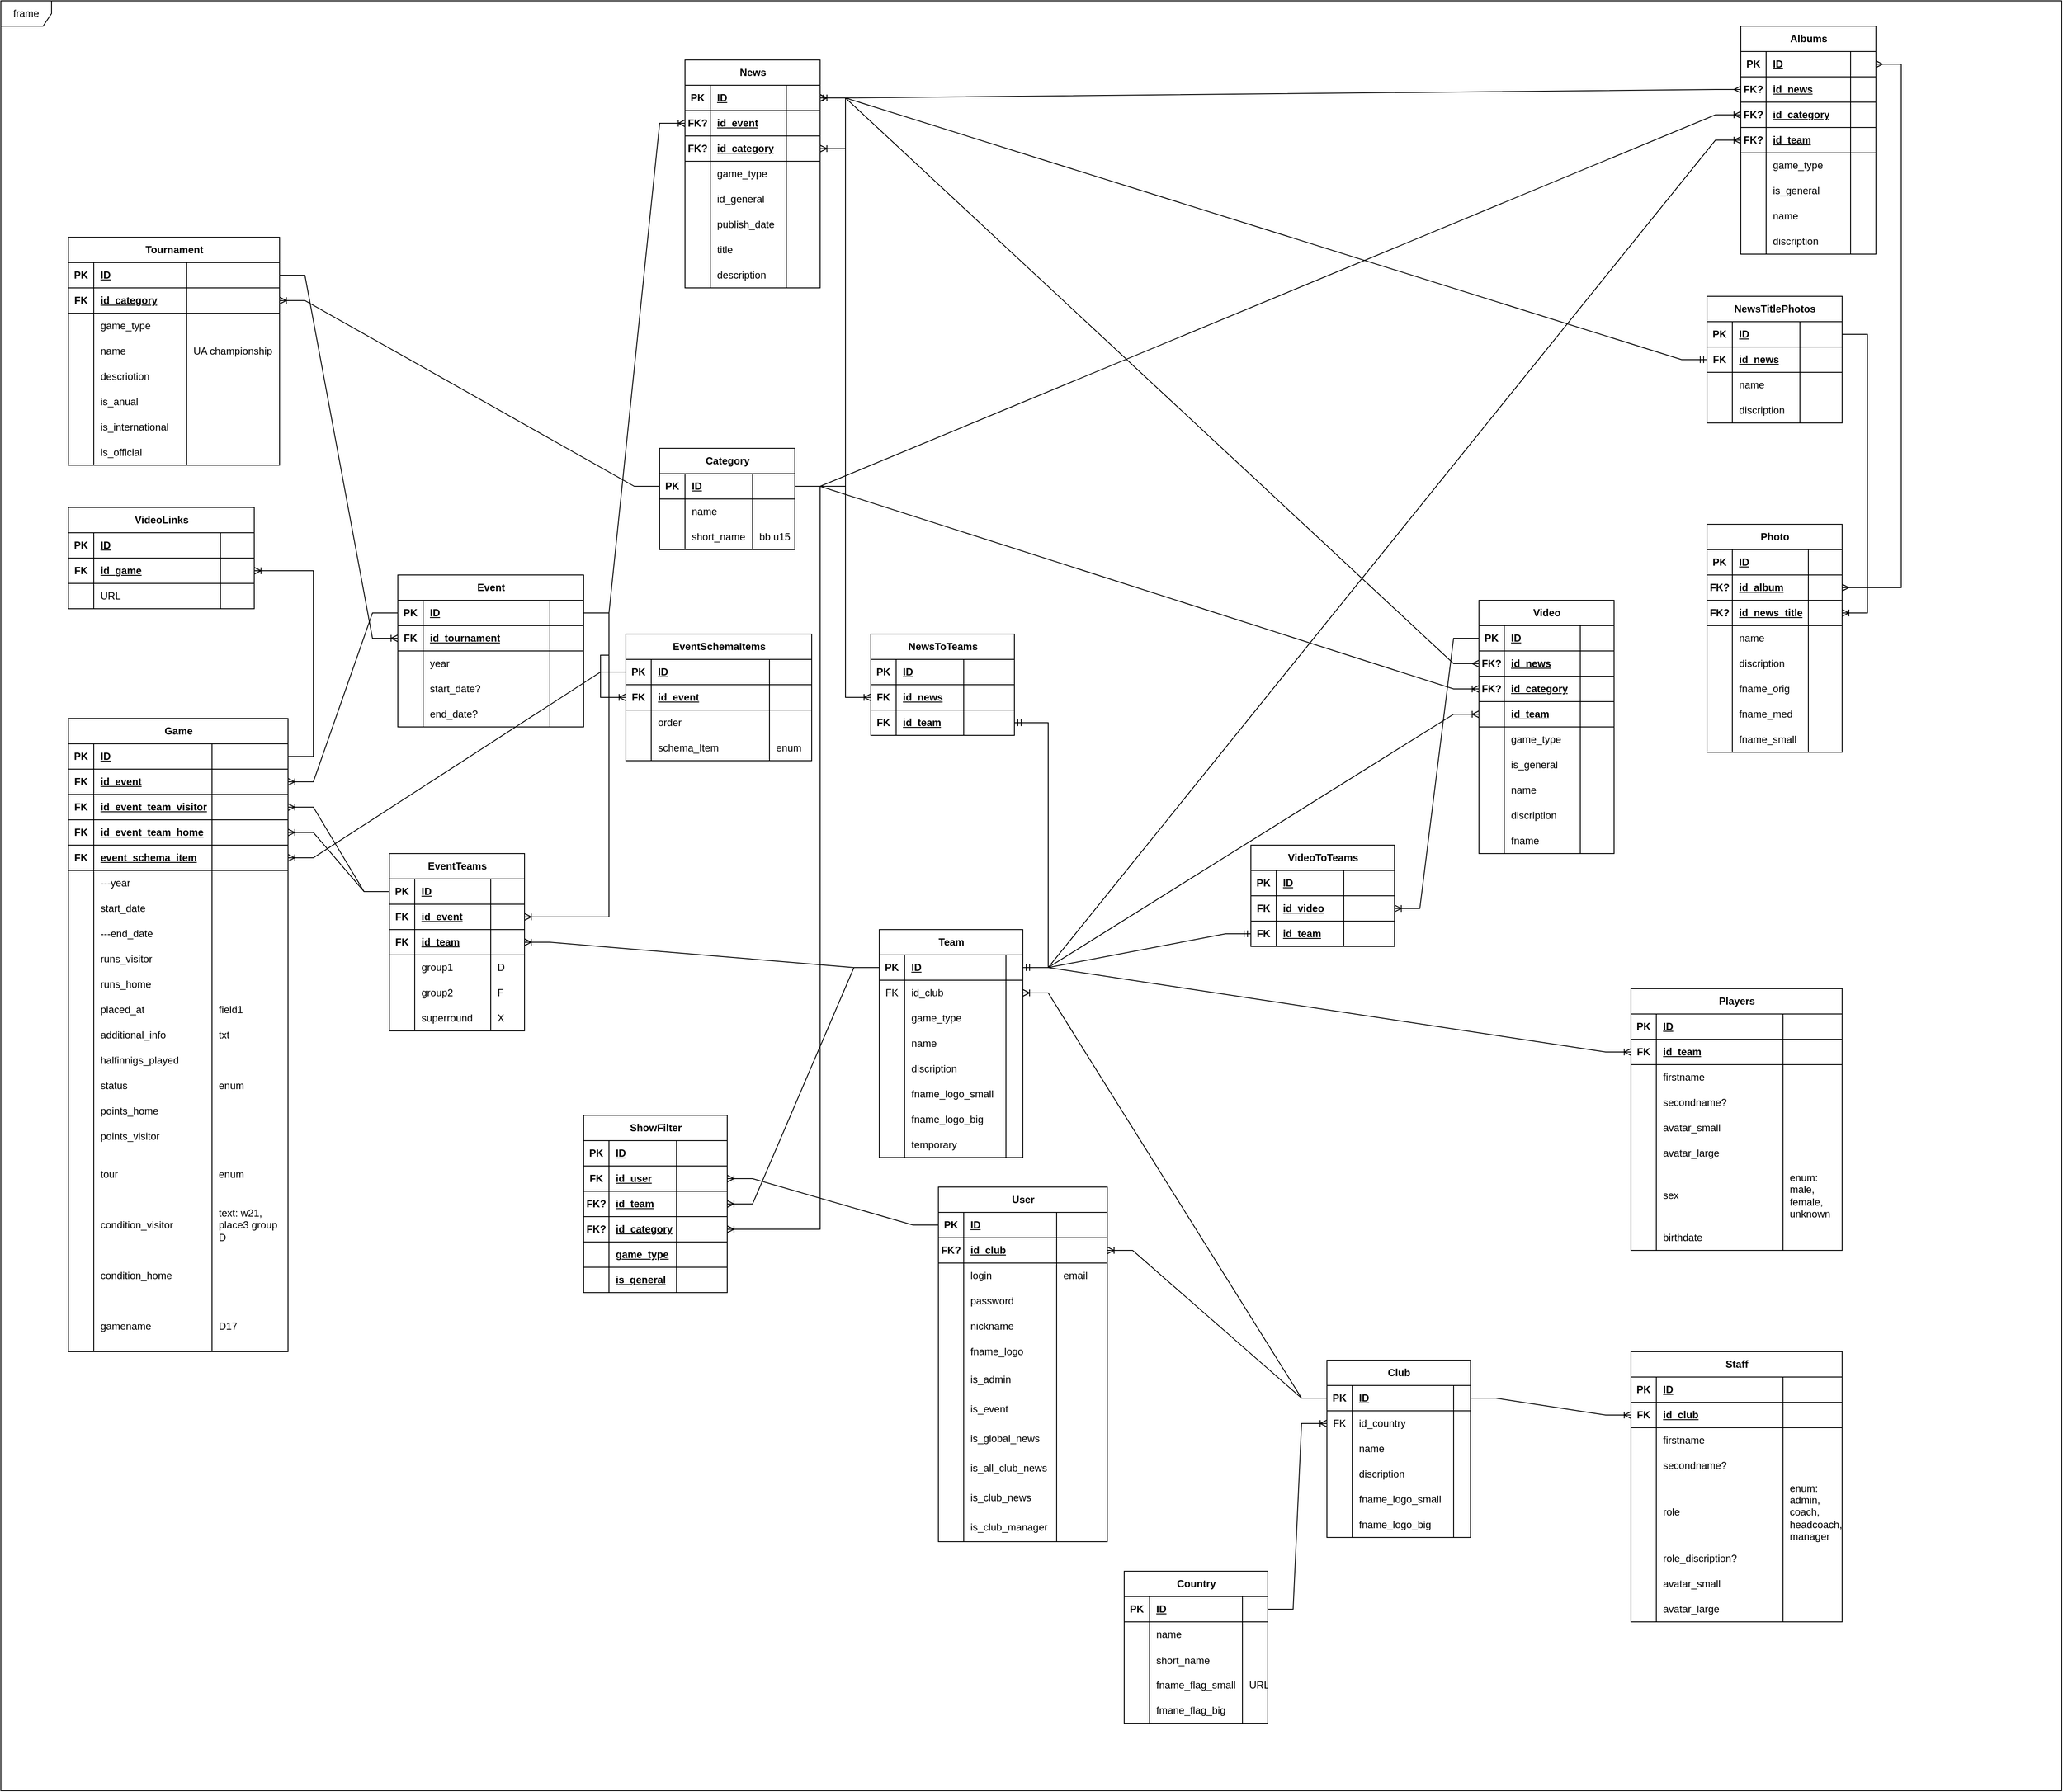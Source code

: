 <mxfile version="21.6.9" type="github">
  <diagram name="Page-1" id="c4acf3e9-155e-7222-9cf6-157b1a14988f">
    <mxGraphModel dx="1900" dy="2742" grid="1" gridSize="10" guides="1" tooltips="1" connect="1" arrows="1" fold="1" page="1" pageScale="1" pageWidth="850" pageHeight="1100" background="none" math="0" shadow="0">
      <root>
        <object label="" ttttttttt="666666666666" id="0">
          <mxCell />
        </object>
        <mxCell id="1" parent="0" />
        <mxCell id="mZXLlO7PQuXniERjBIcv-2" value="frame" style="shape=umlFrame;whiteSpace=wrap;html=1;pointerEvents=0;" parent="1" vertex="1">
          <mxGeometry x="-800" y="-2120" width="2440" height="2120" as="geometry" />
        </mxCell>
        <mxCell id="mZXLlO7PQuXniERjBIcv-32" value="Tournament" style="shape=table;startSize=30;container=1;collapsible=1;childLayout=tableLayout;fixedRows=1;rowLines=0;fontStyle=1;align=center;resizeLast=1;html=1;" parent="1" vertex="1">
          <mxGeometry x="-720" y="-1840" width="250" height="270" as="geometry" />
        </mxCell>
        <mxCell id="mZXLlO7PQuXniERjBIcv-33" value="" style="shape=tableRow;horizontal=0;startSize=0;swimlaneHead=0;swimlaneBody=0;fillColor=none;collapsible=0;dropTarget=0;points=[[0,0.5],[1,0.5]];portConstraint=eastwest;top=0;left=0;right=0;bottom=1;" parent="mZXLlO7PQuXniERjBIcv-32" vertex="1">
          <mxGeometry y="30" width="250" height="30" as="geometry" />
        </mxCell>
        <mxCell id="mZXLlO7PQuXniERjBIcv-34" value="PK" style="shape=partialRectangle;connectable=0;fillColor=none;top=0;left=0;bottom=0;right=0;fontStyle=1;overflow=hidden;whiteSpace=wrap;html=1;" parent="mZXLlO7PQuXniERjBIcv-33" vertex="1">
          <mxGeometry width="30" height="30" as="geometry">
            <mxRectangle width="30" height="30" as="alternateBounds" />
          </mxGeometry>
        </mxCell>
        <mxCell id="mZXLlO7PQuXniERjBIcv-35" value="ID" style="shape=partialRectangle;connectable=0;fillColor=none;top=0;left=0;bottom=0;right=0;align=left;spacingLeft=6;fontStyle=5;overflow=hidden;whiteSpace=wrap;html=1;" parent="mZXLlO7PQuXniERjBIcv-33" vertex="1">
          <mxGeometry x="30" width="110" height="30" as="geometry">
            <mxRectangle width="110" height="30" as="alternateBounds" />
          </mxGeometry>
        </mxCell>
        <mxCell id="mZXLlO7PQuXniERjBIcv-119" style="shape=partialRectangle;connectable=0;fillColor=none;top=0;left=0;bottom=0;right=0;align=left;spacingLeft=6;fontStyle=5;overflow=hidden;whiteSpace=wrap;html=1;" parent="mZXLlO7PQuXniERjBIcv-33" vertex="1">
          <mxGeometry x="140" width="110" height="30" as="geometry">
            <mxRectangle width="110" height="30" as="alternateBounds" />
          </mxGeometry>
        </mxCell>
        <mxCell id="mZXLlO7PQuXniERjBIcv-66" style="shape=tableRow;horizontal=0;startSize=0;swimlaneHead=0;swimlaneBody=0;fillColor=none;collapsible=0;dropTarget=0;points=[[0,0.5],[1,0.5]];portConstraint=eastwest;top=0;left=0;right=0;bottom=1;" parent="mZXLlO7PQuXniERjBIcv-32" vertex="1">
          <mxGeometry y="60" width="250" height="30" as="geometry" />
        </mxCell>
        <mxCell id="mZXLlO7PQuXniERjBIcv-67" value="FK" style="shape=partialRectangle;connectable=0;fillColor=none;top=0;left=0;bottom=0;right=0;fontStyle=1;overflow=hidden;whiteSpace=wrap;html=1;" parent="mZXLlO7PQuXniERjBIcv-66" vertex="1">
          <mxGeometry width="30" height="30" as="geometry">
            <mxRectangle width="30" height="30" as="alternateBounds" />
          </mxGeometry>
        </mxCell>
        <mxCell id="mZXLlO7PQuXniERjBIcv-68" value="id_category" style="shape=partialRectangle;connectable=0;fillColor=none;top=0;left=0;bottom=0;right=0;align=left;spacingLeft=6;fontStyle=5;overflow=hidden;whiteSpace=wrap;html=1;" parent="mZXLlO7PQuXniERjBIcv-66" vertex="1">
          <mxGeometry x="30" width="110" height="30" as="geometry">
            <mxRectangle width="110" height="30" as="alternateBounds" />
          </mxGeometry>
        </mxCell>
        <mxCell id="mZXLlO7PQuXniERjBIcv-120" style="shape=partialRectangle;connectable=0;fillColor=none;top=0;left=0;bottom=0;right=0;align=left;spacingLeft=6;fontStyle=5;overflow=hidden;whiteSpace=wrap;html=1;" parent="mZXLlO7PQuXniERjBIcv-66" vertex="1">
          <mxGeometry x="140" width="110" height="30" as="geometry">
            <mxRectangle width="110" height="30" as="alternateBounds" />
          </mxGeometry>
        </mxCell>
        <mxCell id="Z1mPy84F_ZwpazV_Lk57-9" style="shape=tableRow;horizontal=0;startSize=0;swimlaneHead=0;swimlaneBody=0;fillColor=none;collapsible=0;dropTarget=0;points=[[0,0.5],[1,0.5]];portConstraint=eastwest;top=0;left=0;right=0;bottom=0;" parent="mZXLlO7PQuXniERjBIcv-32" vertex="1">
          <mxGeometry y="90" width="250" height="30" as="geometry" />
        </mxCell>
        <mxCell id="Z1mPy84F_ZwpazV_Lk57-10" style="shape=partialRectangle;connectable=0;fillColor=none;top=0;left=0;bottom=0;right=0;editable=1;overflow=hidden;whiteSpace=wrap;html=1;" parent="Z1mPy84F_ZwpazV_Lk57-9" vertex="1">
          <mxGeometry width="30" height="30" as="geometry">
            <mxRectangle width="30" height="30" as="alternateBounds" />
          </mxGeometry>
        </mxCell>
        <mxCell id="Z1mPy84F_ZwpazV_Lk57-11" value="game_type" style="shape=partialRectangle;connectable=0;fillColor=none;top=0;left=0;bottom=0;right=0;align=left;spacingLeft=6;overflow=hidden;whiteSpace=wrap;html=1;" parent="Z1mPy84F_ZwpazV_Lk57-9" vertex="1">
          <mxGeometry x="30" width="110" height="30" as="geometry">
            <mxRectangle width="110" height="30" as="alternateBounds" />
          </mxGeometry>
        </mxCell>
        <mxCell id="Z1mPy84F_ZwpazV_Lk57-12" style="shape=partialRectangle;connectable=0;fillColor=none;top=0;left=0;bottom=0;right=0;align=left;spacingLeft=6;overflow=hidden;whiteSpace=wrap;html=1;" parent="Z1mPy84F_ZwpazV_Lk57-9" vertex="1">
          <mxGeometry x="140" width="110" height="30" as="geometry">
            <mxRectangle width="110" height="30" as="alternateBounds" />
          </mxGeometry>
        </mxCell>
        <mxCell id="mZXLlO7PQuXniERjBIcv-36" value="" style="shape=tableRow;horizontal=0;startSize=0;swimlaneHead=0;swimlaneBody=0;fillColor=none;collapsible=0;dropTarget=0;points=[[0,0.5],[1,0.5]];portConstraint=eastwest;top=0;left=0;right=0;bottom=0;" parent="mZXLlO7PQuXniERjBIcv-32" vertex="1">
          <mxGeometry y="120" width="250" height="30" as="geometry" />
        </mxCell>
        <mxCell id="mZXLlO7PQuXniERjBIcv-37" value="" style="shape=partialRectangle;connectable=0;fillColor=none;top=0;left=0;bottom=0;right=0;editable=1;overflow=hidden;whiteSpace=wrap;html=1;" parent="mZXLlO7PQuXniERjBIcv-36" vertex="1">
          <mxGeometry width="30" height="30" as="geometry">
            <mxRectangle width="30" height="30" as="alternateBounds" />
          </mxGeometry>
        </mxCell>
        <mxCell id="mZXLlO7PQuXniERjBIcv-38" value="name" style="shape=partialRectangle;connectable=0;fillColor=none;top=0;left=0;bottom=0;right=0;align=left;spacingLeft=6;overflow=hidden;whiteSpace=wrap;html=1;" parent="mZXLlO7PQuXniERjBIcv-36" vertex="1">
          <mxGeometry x="30" width="110" height="30" as="geometry">
            <mxRectangle width="110" height="30" as="alternateBounds" />
          </mxGeometry>
        </mxCell>
        <mxCell id="mZXLlO7PQuXniERjBIcv-121" value="UA championship" style="shape=partialRectangle;connectable=0;fillColor=none;top=0;left=0;bottom=0;right=0;align=left;spacingLeft=6;overflow=hidden;whiteSpace=wrap;html=1;" parent="mZXLlO7PQuXniERjBIcv-36" vertex="1">
          <mxGeometry x="140" width="110" height="30" as="geometry">
            <mxRectangle width="110" height="30" as="alternateBounds" />
          </mxGeometry>
        </mxCell>
        <mxCell id="mZXLlO7PQuXniERjBIcv-39" value="" style="shape=tableRow;horizontal=0;startSize=0;swimlaneHead=0;swimlaneBody=0;fillColor=none;collapsible=0;dropTarget=0;points=[[0,0.5],[1,0.5]];portConstraint=eastwest;top=0;left=0;right=0;bottom=0;" parent="mZXLlO7PQuXniERjBIcv-32" vertex="1">
          <mxGeometry y="150" width="250" height="30" as="geometry" />
        </mxCell>
        <mxCell id="mZXLlO7PQuXniERjBIcv-40" value="" style="shape=partialRectangle;connectable=0;fillColor=none;top=0;left=0;bottom=0;right=0;editable=1;overflow=hidden;whiteSpace=wrap;html=1;" parent="mZXLlO7PQuXniERjBIcv-39" vertex="1">
          <mxGeometry width="30" height="30" as="geometry">
            <mxRectangle width="30" height="30" as="alternateBounds" />
          </mxGeometry>
        </mxCell>
        <mxCell id="mZXLlO7PQuXniERjBIcv-41" value="descriotion" style="shape=partialRectangle;connectable=0;fillColor=none;top=0;left=0;bottom=0;right=0;align=left;spacingLeft=6;overflow=hidden;whiteSpace=wrap;html=1;" parent="mZXLlO7PQuXniERjBIcv-39" vertex="1">
          <mxGeometry x="30" width="110" height="30" as="geometry">
            <mxRectangle width="110" height="30" as="alternateBounds" />
          </mxGeometry>
        </mxCell>
        <mxCell id="mZXLlO7PQuXniERjBIcv-122" style="shape=partialRectangle;connectable=0;fillColor=none;top=0;left=0;bottom=0;right=0;align=left;spacingLeft=6;overflow=hidden;whiteSpace=wrap;html=1;" parent="mZXLlO7PQuXniERjBIcv-39" vertex="1">
          <mxGeometry x="140" width="110" height="30" as="geometry">
            <mxRectangle width="110" height="30" as="alternateBounds" />
          </mxGeometry>
        </mxCell>
        <mxCell id="mZXLlO7PQuXniERjBIcv-42" value="" style="shape=tableRow;horizontal=0;startSize=0;swimlaneHead=0;swimlaneBody=0;fillColor=none;collapsible=0;dropTarget=0;points=[[0,0.5],[1,0.5]];portConstraint=eastwest;top=0;left=0;right=0;bottom=0;" parent="mZXLlO7PQuXniERjBIcv-32" vertex="1">
          <mxGeometry y="180" width="250" height="30" as="geometry" />
        </mxCell>
        <mxCell id="mZXLlO7PQuXniERjBIcv-43" value="" style="shape=partialRectangle;connectable=0;fillColor=none;top=0;left=0;bottom=0;right=0;editable=1;overflow=hidden;whiteSpace=wrap;html=1;" parent="mZXLlO7PQuXniERjBIcv-42" vertex="1">
          <mxGeometry width="30" height="30" as="geometry">
            <mxRectangle width="30" height="30" as="alternateBounds" />
          </mxGeometry>
        </mxCell>
        <mxCell id="mZXLlO7PQuXniERjBIcv-44" value="is_anual" style="shape=partialRectangle;connectable=0;fillColor=none;top=0;left=0;bottom=0;right=0;align=left;spacingLeft=6;overflow=hidden;whiteSpace=wrap;html=1;" parent="mZXLlO7PQuXniERjBIcv-42" vertex="1">
          <mxGeometry x="30" width="110" height="30" as="geometry">
            <mxRectangle width="110" height="30" as="alternateBounds" />
          </mxGeometry>
        </mxCell>
        <mxCell id="mZXLlO7PQuXniERjBIcv-123" style="shape=partialRectangle;connectable=0;fillColor=none;top=0;left=0;bottom=0;right=0;align=left;spacingLeft=6;overflow=hidden;whiteSpace=wrap;html=1;" parent="mZXLlO7PQuXniERjBIcv-42" vertex="1">
          <mxGeometry x="140" width="110" height="30" as="geometry">
            <mxRectangle width="110" height="30" as="alternateBounds" />
          </mxGeometry>
        </mxCell>
        <mxCell id="mZXLlO7PQuXniERjBIcv-69" style="shape=tableRow;horizontal=0;startSize=0;swimlaneHead=0;swimlaneBody=0;fillColor=none;collapsible=0;dropTarget=0;points=[[0,0.5],[1,0.5]];portConstraint=eastwest;top=0;left=0;right=0;bottom=0;" parent="mZXLlO7PQuXniERjBIcv-32" vertex="1">
          <mxGeometry y="210" width="250" height="30" as="geometry" />
        </mxCell>
        <mxCell id="mZXLlO7PQuXniERjBIcv-70" style="shape=partialRectangle;connectable=0;fillColor=none;top=0;left=0;bottom=0;right=0;editable=1;overflow=hidden;whiteSpace=wrap;html=1;" parent="mZXLlO7PQuXniERjBIcv-69" vertex="1">
          <mxGeometry width="30" height="30" as="geometry">
            <mxRectangle width="30" height="30" as="alternateBounds" />
          </mxGeometry>
        </mxCell>
        <mxCell id="mZXLlO7PQuXniERjBIcv-71" value="is_international" style="shape=partialRectangle;connectable=0;fillColor=none;top=0;left=0;bottom=0;right=0;align=left;spacingLeft=6;overflow=hidden;whiteSpace=wrap;html=1;" parent="mZXLlO7PQuXniERjBIcv-69" vertex="1">
          <mxGeometry x="30" width="110" height="30" as="geometry">
            <mxRectangle width="110" height="30" as="alternateBounds" />
          </mxGeometry>
        </mxCell>
        <mxCell id="mZXLlO7PQuXniERjBIcv-124" style="shape=partialRectangle;connectable=0;fillColor=none;top=0;left=0;bottom=0;right=0;align=left;spacingLeft=6;overflow=hidden;whiteSpace=wrap;html=1;" parent="mZXLlO7PQuXniERjBIcv-69" vertex="1">
          <mxGeometry x="140" width="110" height="30" as="geometry">
            <mxRectangle width="110" height="30" as="alternateBounds" />
          </mxGeometry>
        </mxCell>
        <mxCell id="Q11eXXQM6axl9XuAtp1R-158" style="shape=tableRow;horizontal=0;startSize=0;swimlaneHead=0;swimlaneBody=0;fillColor=none;collapsible=0;dropTarget=0;points=[[0,0.5],[1,0.5]];portConstraint=eastwest;top=0;left=0;right=0;bottom=0;" parent="mZXLlO7PQuXniERjBIcv-32" vertex="1">
          <mxGeometry y="240" width="250" height="30" as="geometry" />
        </mxCell>
        <mxCell id="Q11eXXQM6axl9XuAtp1R-159" style="shape=partialRectangle;connectable=0;fillColor=none;top=0;left=0;bottom=0;right=0;editable=1;overflow=hidden;whiteSpace=wrap;html=1;" parent="Q11eXXQM6axl9XuAtp1R-158" vertex="1">
          <mxGeometry width="30" height="30" as="geometry">
            <mxRectangle width="30" height="30" as="alternateBounds" />
          </mxGeometry>
        </mxCell>
        <mxCell id="Q11eXXQM6axl9XuAtp1R-160" value="is_official" style="shape=partialRectangle;connectable=0;fillColor=none;top=0;left=0;bottom=0;right=0;align=left;spacingLeft=6;overflow=hidden;whiteSpace=wrap;html=1;" parent="Q11eXXQM6axl9XuAtp1R-158" vertex="1">
          <mxGeometry x="30" width="110" height="30" as="geometry">
            <mxRectangle width="110" height="30" as="alternateBounds" />
          </mxGeometry>
        </mxCell>
        <mxCell id="Q11eXXQM6axl9XuAtp1R-161" style="shape=partialRectangle;connectable=0;fillColor=none;top=0;left=0;bottom=0;right=0;align=left;spacingLeft=6;overflow=hidden;whiteSpace=wrap;html=1;" parent="Q11eXXQM6axl9XuAtp1R-158" vertex="1">
          <mxGeometry x="140" width="110" height="30" as="geometry">
            <mxRectangle width="110" height="30" as="alternateBounds" />
          </mxGeometry>
        </mxCell>
        <mxCell id="mZXLlO7PQuXniERjBIcv-72" value="Category" style="shape=table;startSize=30;container=1;collapsible=1;childLayout=tableLayout;fixedRows=1;rowLines=0;fontStyle=1;align=center;resizeLast=1;html=1;" parent="1" vertex="1">
          <mxGeometry x="-20" y="-1590" width="160" height="120" as="geometry" />
        </mxCell>
        <mxCell id="mZXLlO7PQuXniERjBIcv-73" value="" style="shape=tableRow;horizontal=0;startSize=0;swimlaneHead=0;swimlaneBody=0;fillColor=none;collapsible=0;dropTarget=0;points=[[0,0.5],[1,0.5]];portConstraint=eastwest;top=0;left=0;right=0;bottom=1;" parent="mZXLlO7PQuXniERjBIcv-72" vertex="1">
          <mxGeometry y="30" width="160" height="30" as="geometry" />
        </mxCell>
        <mxCell id="mZXLlO7PQuXniERjBIcv-74" value="PK" style="shape=partialRectangle;connectable=0;fillColor=none;top=0;left=0;bottom=0;right=0;fontStyle=1;overflow=hidden;whiteSpace=wrap;html=1;" parent="mZXLlO7PQuXniERjBIcv-73" vertex="1">
          <mxGeometry width="30" height="30" as="geometry">
            <mxRectangle width="30" height="30" as="alternateBounds" />
          </mxGeometry>
        </mxCell>
        <mxCell id="mZXLlO7PQuXniERjBIcv-75" value="ID" style="shape=partialRectangle;connectable=0;fillColor=none;top=0;left=0;bottom=0;right=0;align=left;spacingLeft=6;fontStyle=5;overflow=hidden;whiteSpace=wrap;html=1;" parent="mZXLlO7PQuXniERjBIcv-73" vertex="1">
          <mxGeometry x="30" width="80" height="30" as="geometry">
            <mxRectangle width="80" height="30" as="alternateBounds" />
          </mxGeometry>
        </mxCell>
        <mxCell id="mZXLlO7PQuXniERjBIcv-116" style="shape=partialRectangle;connectable=0;fillColor=none;top=0;left=0;bottom=0;right=0;align=left;spacingLeft=6;fontStyle=5;overflow=hidden;whiteSpace=wrap;html=1;" parent="mZXLlO7PQuXniERjBIcv-73" vertex="1">
          <mxGeometry x="110" width="50" height="30" as="geometry">
            <mxRectangle width="50" height="30" as="alternateBounds" />
          </mxGeometry>
        </mxCell>
        <mxCell id="mZXLlO7PQuXniERjBIcv-79" value="" style="shape=tableRow;horizontal=0;startSize=0;swimlaneHead=0;swimlaneBody=0;fillColor=none;collapsible=0;dropTarget=0;points=[[0,0.5],[1,0.5]];portConstraint=eastwest;top=0;left=0;right=0;bottom=0;" parent="mZXLlO7PQuXniERjBIcv-72" vertex="1">
          <mxGeometry y="60" width="160" height="30" as="geometry" />
        </mxCell>
        <mxCell id="mZXLlO7PQuXniERjBIcv-80" value="" style="shape=partialRectangle;connectable=0;fillColor=none;top=0;left=0;bottom=0;right=0;editable=1;overflow=hidden;whiteSpace=wrap;html=1;" parent="mZXLlO7PQuXniERjBIcv-79" vertex="1">
          <mxGeometry width="30" height="30" as="geometry">
            <mxRectangle width="30" height="30" as="alternateBounds" />
          </mxGeometry>
        </mxCell>
        <mxCell id="mZXLlO7PQuXniERjBIcv-81" value="name" style="shape=partialRectangle;connectable=0;fillColor=none;top=0;left=0;bottom=0;right=0;align=left;spacingLeft=6;overflow=hidden;whiteSpace=wrap;html=1;" parent="mZXLlO7PQuXniERjBIcv-79" vertex="1">
          <mxGeometry x="30" width="80" height="30" as="geometry">
            <mxRectangle width="80" height="30" as="alternateBounds" />
          </mxGeometry>
        </mxCell>
        <mxCell id="mZXLlO7PQuXniERjBIcv-117" value="" style="shape=partialRectangle;connectable=0;fillColor=none;top=0;left=0;bottom=0;right=0;align=left;spacingLeft=6;overflow=hidden;whiteSpace=wrap;html=1;" parent="mZXLlO7PQuXniERjBIcv-79" vertex="1">
          <mxGeometry x="110" width="50" height="30" as="geometry">
            <mxRectangle width="50" height="30" as="alternateBounds" />
          </mxGeometry>
        </mxCell>
        <mxCell id="mZXLlO7PQuXniERjBIcv-82" value="" style="shape=tableRow;horizontal=0;startSize=0;swimlaneHead=0;swimlaneBody=0;fillColor=none;collapsible=0;dropTarget=0;points=[[0,0.5],[1,0.5]];portConstraint=eastwest;top=0;left=0;right=0;bottom=0;" parent="mZXLlO7PQuXniERjBIcv-72" vertex="1">
          <mxGeometry y="90" width="160" height="30" as="geometry" />
        </mxCell>
        <mxCell id="mZXLlO7PQuXniERjBIcv-83" value="" style="shape=partialRectangle;connectable=0;fillColor=none;top=0;left=0;bottom=0;right=0;editable=1;overflow=hidden;whiteSpace=wrap;html=1;" parent="mZXLlO7PQuXniERjBIcv-82" vertex="1">
          <mxGeometry width="30" height="30" as="geometry">
            <mxRectangle width="30" height="30" as="alternateBounds" />
          </mxGeometry>
        </mxCell>
        <mxCell id="mZXLlO7PQuXniERjBIcv-84" value="short_name" style="shape=partialRectangle;connectable=0;fillColor=none;top=0;left=0;bottom=0;right=0;align=left;spacingLeft=6;overflow=hidden;whiteSpace=wrap;html=1;" parent="mZXLlO7PQuXniERjBIcv-82" vertex="1">
          <mxGeometry x="30" width="80" height="30" as="geometry">
            <mxRectangle width="80" height="30" as="alternateBounds" />
          </mxGeometry>
        </mxCell>
        <mxCell id="mZXLlO7PQuXniERjBIcv-118" value="bb u15" style="shape=partialRectangle;connectable=0;fillColor=none;top=0;left=0;bottom=0;right=0;align=left;spacingLeft=6;overflow=hidden;whiteSpace=wrap;html=1;" parent="mZXLlO7PQuXniERjBIcv-82" vertex="1">
          <mxGeometry x="110" width="50" height="30" as="geometry">
            <mxRectangle width="50" height="30" as="alternateBounds" />
          </mxGeometry>
        </mxCell>
        <mxCell id="mZXLlO7PQuXniERjBIcv-96" value="" style="edgeStyle=entityRelationEdgeStyle;fontSize=12;html=1;endArrow=ERoneToMany;rounded=0;" parent="1" source="mZXLlO7PQuXniERjBIcv-73" target="mZXLlO7PQuXniERjBIcv-66" edge="1">
          <mxGeometry width="100" height="100" relative="1" as="geometry">
            <mxPoint x="-200" y="-1540" as="sourcePoint" />
            <mxPoint x="-100" y="-1640" as="targetPoint" />
          </mxGeometry>
        </mxCell>
        <mxCell id="mZXLlO7PQuXniERjBIcv-97" value="Event" style="shape=table;startSize=30;container=1;collapsible=1;childLayout=tableLayout;fixedRows=1;rowLines=0;fontStyle=1;align=center;resizeLast=1;html=1;" parent="1" vertex="1">
          <mxGeometry x="-330" y="-1440" width="220" height="180" as="geometry" />
        </mxCell>
        <mxCell id="mZXLlO7PQuXniERjBIcv-98" value="" style="shape=tableRow;horizontal=0;startSize=0;swimlaneHead=0;swimlaneBody=0;fillColor=none;collapsible=0;dropTarget=0;points=[[0,0.5],[1,0.5]];portConstraint=eastwest;top=0;left=0;right=0;bottom=1;" parent="mZXLlO7PQuXniERjBIcv-97" vertex="1">
          <mxGeometry y="30" width="220" height="30" as="geometry" />
        </mxCell>
        <mxCell id="mZXLlO7PQuXniERjBIcv-99" value="PK" style="shape=partialRectangle;connectable=0;fillColor=none;top=0;left=0;bottom=0;right=0;fontStyle=1;overflow=hidden;whiteSpace=wrap;html=1;" parent="mZXLlO7PQuXniERjBIcv-98" vertex="1">
          <mxGeometry width="30" height="30" as="geometry">
            <mxRectangle width="30" height="30" as="alternateBounds" />
          </mxGeometry>
        </mxCell>
        <mxCell id="mZXLlO7PQuXniERjBIcv-100" value="ID" style="shape=partialRectangle;connectable=0;fillColor=none;top=0;left=0;bottom=0;right=0;align=left;spacingLeft=6;fontStyle=5;overflow=hidden;whiteSpace=wrap;html=1;" parent="mZXLlO7PQuXniERjBIcv-98" vertex="1">
          <mxGeometry x="30" width="150" height="30" as="geometry">
            <mxRectangle width="150" height="30" as="alternateBounds" />
          </mxGeometry>
        </mxCell>
        <mxCell id="mZXLlO7PQuXniERjBIcv-126" style="shape=partialRectangle;connectable=0;fillColor=none;top=0;left=0;bottom=0;right=0;align=left;spacingLeft=6;fontStyle=5;overflow=hidden;whiteSpace=wrap;html=1;" parent="mZXLlO7PQuXniERjBIcv-98" vertex="1">
          <mxGeometry x="180" width="40" height="30" as="geometry">
            <mxRectangle width="40" height="30" as="alternateBounds" />
          </mxGeometry>
        </mxCell>
        <mxCell id="mZXLlO7PQuXniERjBIcv-101" style="shape=tableRow;horizontal=0;startSize=0;swimlaneHead=0;swimlaneBody=0;fillColor=none;collapsible=0;dropTarget=0;points=[[0,0.5],[1,0.5]];portConstraint=eastwest;top=0;left=0;right=0;bottom=1;" parent="mZXLlO7PQuXniERjBIcv-97" vertex="1">
          <mxGeometry y="60" width="220" height="30" as="geometry" />
        </mxCell>
        <mxCell id="mZXLlO7PQuXniERjBIcv-102" value="FK" style="shape=partialRectangle;connectable=0;fillColor=none;top=0;left=0;bottom=0;right=0;fontStyle=1;overflow=hidden;whiteSpace=wrap;html=1;" parent="mZXLlO7PQuXniERjBIcv-101" vertex="1">
          <mxGeometry width="30" height="30" as="geometry">
            <mxRectangle width="30" height="30" as="alternateBounds" />
          </mxGeometry>
        </mxCell>
        <mxCell id="mZXLlO7PQuXniERjBIcv-103" value="id_tournament" style="shape=partialRectangle;connectable=0;fillColor=none;top=0;left=0;bottom=0;right=0;align=left;spacingLeft=6;fontStyle=5;overflow=hidden;whiteSpace=wrap;html=1;" parent="mZXLlO7PQuXniERjBIcv-101" vertex="1">
          <mxGeometry x="30" width="150" height="30" as="geometry">
            <mxRectangle width="150" height="30" as="alternateBounds" />
          </mxGeometry>
        </mxCell>
        <mxCell id="mZXLlO7PQuXniERjBIcv-127" style="shape=partialRectangle;connectable=0;fillColor=none;top=0;left=0;bottom=0;right=0;align=left;spacingLeft=6;fontStyle=5;overflow=hidden;whiteSpace=wrap;html=1;" parent="mZXLlO7PQuXniERjBIcv-101" vertex="1">
          <mxGeometry x="180" width="40" height="30" as="geometry">
            <mxRectangle width="40" height="30" as="alternateBounds" />
          </mxGeometry>
        </mxCell>
        <mxCell id="mZXLlO7PQuXniERjBIcv-104" value="" style="shape=tableRow;horizontal=0;startSize=0;swimlaneHead=0;swimlaneBody=0;fillColor=none;collapsible=0;dropTarget=0;points=[[0,0.5],[1,0.5]];portConstraint=eastwest;top=0;left=0;right=0;bottom=0;" parent="mZXLlO7PQuXniERjBIcv-97" vertex="1">
          <mxGeometry y="90" width="220" height="30" as="geometry" />
        </mxCell>
        <mxCell id="mZXLlO7PQuXniERjBIcv-105" value="" style="shape=partialRectangle;connectable=0;fillColor=none;top=0;left=0;bottom=0;right=0;editable=1;overflow=hidden;whiteSpace=wrap;html=1;" parent="mZXLlO7PQuXniERjBIcv-104" vertex="1">
          <mxGeometry width="30" height="30" as="geometry">
            <mxRectangle width="30" height="30" as="alternateBounds" />
          </mxGeometry>
        </mxCell>
        <mxCell id="mZXLlO7PQuXniERjBIcv-106" value="year" style="shape=partialRectangle;connectable=0;fillColor=none;top=0;left=0;bottom=0;right=0;align=left;spacingLeft=6;overflow=hidden;whiteSpace=wrap;html=1;" parent="mZXLlO7PQuXniERjBIcv-104" vertex="1">
          <mxGeometry x="30" width="150" height="30" as="geometry">
            <mxRectangle width="150" height="30" as="alternateBounds" />
          </mxGeometry>
        </mxCell>
        <mxCell id="mZXLlO7PQuXniERjBIcv-128" style="shape=partialRectangle;connectable=0;fillColor=none;top=0;left=0;bottom=0;right=0;align=left;spacingLeft=6;overflow=hidden;whiteSpace=wrap;html=1;" parent="mZXLlO7PQuXniERjBIcv-104" vertex="1">
          <mxGeometry x="180" width="40" height="30" as="geometry">
            <mxRectangle width="40" height="30" as="alternateBounds" />
          </mxGeometry>
        </mxCell>
        <mxCell id="mZXLlO7PQuXniERjBIcv-107" value="" style="shape=tableRow;horizontal=0;startSize=0;swimlaneHead=0;swimlaneBody=0;fillColor=none;collapsible=0;dropTarget=0;points=[[0,0.5],[1,0.5]];portConstraint=eastwest;top=0;left=0;right=0;bottom=0;" parent="mZXLlO7PQuXniERjBIcv-97" vertex="1">
          <mxGeometry y="120" width="220" height="30" as="geometry" />
        </mxCell>
        <mxCell id="mZXLlO7PQuXniERjBIcv-108" value="" style="shape=partialRectangle;connectable=0;fillColor=none;top=0;left=0;bottom=0;right=0;editable=1;overflow=hidden;whiteSpace=wrap;html=1;" parent="mZXLlO7PQuXniERjBIcv-107" vertex="1">
          <mxGeometry width="30" height="30" as="geometry">
            <mxRectangle width="30" height="30" as="alternateBounds" />
          </mxGeometry>
        </mxCell>
        <mxCell id="mZXLlO7PQuXniERjBIcv-109" value="start_date?" style="shape=partialRectangle;connectable=0;fillColor=none;top=0;left=0;bottom=0;right=0;align=left;spacingLeft=6;overflow=hidden;whiteSpace=wrap;html=1;" parent="mZXLlO7PQuXniERjBIcv-107" vertex="1">
          <mxGeometry x="30" width="150" height="30" as="geometry">
            <mxRectangle width="150" height="30" as="alternateBounds" />
          </mxGeometry>
        </mxCell>
        <mxCell id="mZXLlO7PQuXniERjBIcv-129" style="shape=partialRectangle;connectable=0;fillColor=none;top=0;left=0;bottom=0;right=0;align=left;spacingLeft=6;overflow=hidden;whiteSpace=wrap;html=1;" parent="mZXLlO7PQuXniERjBIcv-107" vertex="1">
          <mxGeometry x="180" width="40" height="30" as="geometry">
            <mxRectangle width="40" height="30" as="alternateBounds" />
          </mxGeometry>
        </mxCell>
        <mxCell id="mZXLlO7PQuXniERjBIcv-110" value="" style="shape=tableRow;horizontal=0;startSize=0;swimlaneHead=0;swimlaneBody=0;fillColor=none;collapsible=0;dropTarget=0;points=[[0,0.5],[1,0.5]];portConstraint=eastwest;top=0;left=0;right=0;bottom=0;" parent="mZXLlO7PQuXniERjBIcv-97" vertex="1">
          <mxGeometry y="150" width="220" height="30" as="geometry" />
        </mxCell>
        <mxCell id="mZXLlO7PQuXniERjBIcv-111" value="" style="shape=partialRectangle;connectable=0;fillColor=none;top=0;left=0;bottom=0;right=0;editable=1;overflow=hidden;whiteSpace=wrap;html=1;" parent="mZXLlO7PQuXniERjBIcv-110" vertex="1">
          <mxGeometry width="30" height="30" as="geometry">
            <mxRectangle width="30" height="30" as="alternateBounds" />
          </mxGeometry>
        </mxCell>
        <mxCell id="mZXLlO7PQuXniERjBIcv-112" value="end_date?" style="shape=partialRectangle;connectable=0;fillColor=none;top=0;left=0;bottom=0;right=0;align=left;spacingLeft=6;overflow=hidden;whiteSpace=wrap;html=1;" parent="mZXLlO7PQuXniERjBIcv-110" vertex="1">
          <mxGeometry x="30" width="150" height="30" as="geometry">
            <mxRectangle width="150" height="30" as="alternateBounds" />
          </mxGeometry>
        </mxCell>
        <mxCell id="mZXLlO7PQuXniERjBIcv-130" style="shape=partialRectangle;connectable=0;fillColor=none;top=0;left=0;bottom=0;right=0;align=left;spacingLeft=6;overflow=hidden;whiteSpace=wrap;html=1;" parent="mZXLlO7PQuXniERjBIcv-110" vertex="1">
          <mxGeometry x="180" width="40" height="30" as="geometry">
            <mxRectangle width="40" height="30" as="alternateBounds" />
          </mxGeometry>
        </mxCell>
        <mxCell id="mZXLlO7PQuXniERjBIcv-125" value="" style="edgeStyle=entityRelationEdgeStyle;fontSize=12;html=1;endArrow=ERoneToMany;rounded=0;" parent="1" source="mZXLlO7PQuXniERjBIcv-33" target="mZXLlO7PQuXniERjBIcv-101" edge="1">
          <mxGeometry width="100" height="100" relative="1" as="geometry">
            <mxPoint x="-130" y="-1360" as="sourcePoint" />
            <mxPoint x="-30" y="-1460" as="targetPoint" />
          </mxGeometry>
        </mxCell>
        <mxCell id="mZXLlO7PQuXniERjBIcv-132" value="EventTeams" style="shape=table;startSize=30;container=1;collapsible=1;childLayout=tableLayout;fixedRows=1;rowLines=0;fontStyle=1;align=center;resizeLast=1;html=1;" parent="1" vertex="1">
          <mxGeometry x="-340" y="-1110" width="160" height="210" as="geometry" />
        </mxCell>
        <mxCell id="mZXLlO7PQuXniERjBIcv-133" value="" style="shape=tableRow;horizontal=0;startSize=0;swimlaneHead=0;swimlaneBody=0;fillColor=none;collapsible=0;dropTarget=0;points=[[0,0.5],[1,0.5]];portConstraint=eastwest;top=0;left=0;right=0;bottom=1;" parent="mZXLlO7PQuXniERjBIcv-132" vertex="1">
          <mxGeometry y="30" width="160" height="30" as="geometry" />
        </mxCell>
        <mxCell id="mZXLlO7PQuXniERjBIcv-134" value="PK" style="shape=partialRectangle;connectable=0;fillColor=none;top=0;left=0;bottom=0;right=0;fontStyle=1;overflow=hidden;whiteSpace=wrap;html=1;" parent="mZXLlO7PQuXniERjBIcv-133" vertex="1">
          <mxGeometry width="30" height="30" as="geometry">
            <mxRectangle width="30" height="30" as="alternateBounds" />
          </mxGeometry>
        </mxCell>
        <mxCell id="mZXLlO7PQuXniERjBIcv-135" value="ID" style="shape=partialRectangle;connectable=0;fillColor=none;top=0;left=0;bottom=0;right=0;align=left;spacingLeft=6;fontStyle=5;overflow=hidden;whiteSpace=wrap;html=1;" parent="mZXLlO7PQuXniERjBIcv-133" vertex="1">
          <mxGeometry x="30" width="90" height="30" as="geometry">
            <mxRectangle width="90" height="30" as="alternateBounds" />
          </mxGeometry>
        </mxCell>
        <mxCell id="mZXLlO7PQuXniERjBIcv-136" style="shape=partialRectangle;connectable=0;fillColor=none;top=0;left=0;bottom=0;right=0;align=left;spacingLeft=6;fontStyle=5;overflow=hidden;whiteSpace=wrap;html=1;" parent="mZXLlO7PQuXniERjBIcv-133" vertex="1">
          <mxGeometry x="120" width="40" height="30" as="geometry">
            <mxRectangle width="40" height="30" as="alternateBounds" />
          </mxGeometry>
        </mxCell>
        <mxCell id="mZXLlO7PQuXniERjBIcv-145" style="shape=tableRow;horizontal=0;startSize=0;swimlaneHead=0;swimlaneBody=0;fillColor=none;collapsible=0;dropTarget=0;points=[[0,0.5],[1,0.5]];portConstraint=eastwest;top=0;left=0;right=0;bottom=1;" parent="mZXLlO7PQuXniERjBIcv-132" vertex="1">
          <mxGeometry y="60" width="160" height="30" as="geometry" />
        </mxCell>
        <mxCell id="mZXLlO7PQuXniERjBIcv-146" value="FK" style="shape=partialRectangle;connectable=0;fillColor=none;top=0;left=0;bottom=0;right=0;fontStyle=1;overflow=hidden;whiteSpace=wrap;html=1;" parent="mZXLlO7PQuXniERjBIcv-145" vertex="1">
          <mxGeometry width="30" height="30" as="geometry">
            <mxRectangle width="30" height="30" as="alternateBounds" />
          </mxGeometry>
        </mxCell>
        <mxCell id="mZXLlO7PQuXniERjBIcv-147" value="id_event" style="shape=partialRectangle;connectable=0;fillColor=none;top=0;left=0;bottom=0;right=0;align=left;spacingLeft=6;fontStyle=5;overflow=hidden;whiteSpace=wrap;html=1;" parent="mZXLlO7PQuXniERjBIcv-145" vertex="1">
          <mxGeometry x="30" width="90" height="30" as="geometry">
            <mxRectangle width="90" height="30" as="alternateBounds" />
          </mxGeometry>
        </mxCell>
        <mxCell id="mZXLlO7PQuXniERjBIcv-148" style="shape=partialRectangle;connectable=0;fillColor=none;top=0;left=0;bottom=0;right=0;align=left;spacingLeft=6;fontStyle=5;overflow=hidden;whiteSpace=wrap;html=1;" parent="mZXLlO7PQuXniERjBIcv-145" vertex="1">
          <mxGeometry x="120" width="40" height="30" as="geometry">
            <mxRectangle width="40" height="30" as="alternateBounds" />
          </mxGeometry>
        </mxCell>
        <mxCell id="mZXLlO7PQuXniERjBIcv-149" style="shape=tableRow;horizontal=0;startSize=0;swimlaneHead=0;swimlaneBody=0;fillColor=none;collapsible=0;dropTarget=0;points=[[0,0.5],[1,0.5]];portConstraint=eastwest;top=0;left=0;right=0;bottom=1;" parent="mZXLlO7PQuXniERjBIcv-132" vertex="1">
          <mxGeometry y="90" width="160" height="30" as="geometry" />
        </mxCell>
        <mxCell id="mZXLlO7PQuXniERjBIcv-150" value="FK" style="shape=partialRectangle;connectable=0;fillColor=none;top=0;left=0;bottom=0;right=0;fontStyle=1;overflow=hidden;whiteSpace=wrap;html=1;" parent="mZXLlO7PQuXniERjBIcv-149" vertex="1">
          <mxGeometry width="30" height="30" as="geometry">
            <mxRectangle width="30" height="30" as="alternateBounds" />
          </mxGeometry>
        </mxCell>
        <mxCell id="mZXLlO7PQuXniERjBIcv-151" value="id_team" style="shape=partialRectangle;connectable=0;fillColor=none;top=0;left=0;bottom=0;right=0;align=left;spacingLeft=6;fontStyle=5;overflow=hidden;whiteSpace=wrap;html=1;" parent="mZXLlO7PQuXniERjBIcv-149" vertex="1">
          <mxGeometry x="30" width="90" height="30" as="geometry">
            <mxRectangle width="90" height="30" as="alternateBounds" />
          </mxGeometry>
        </mxCell>
        <mxCell id="mZXLlO7PQuXniERjBIcv-152" style="shape=partialRectangle;connectable=0;fillColor=none;top=0;left=0;bottom=0;right=0;align=left;spacingLeft=6;fontStyle=5;overflow=hidden;whiteSpace=wrap;html=1;" parent="mZXLlO7PQuXniERjBIcv-149" vertex="1">
          <mxGeometry x="120" width="40" height="30" as="geometry">
            <mxRectangle width="40" height="30" as="alternateBounds" />
          </mxGeometry>
        </mxCell>
        <mxCell id="mZXLlO7PQuXniERjBIcv-137" value="" style="shape=tableRow;horizontal=0;startSize=0;swimlaneHead=0;swimlaneBody=0;fillColor=none;collapsible=0;dropTarget=0;points=[[0,0.5],[1,0.5]];portConstraint=eastwest;top=0;left=0;right=0;bottom=0;" parent="mZXLlO7PQuXniERjBIcv-132" vertex="1">
          <mxGeometry y="120" width="160" height="30" as="geometry" />
        </mxCell>
        <mxCell id="mZXLlO7PQuXniERjBIcv-138" value="" style="shape=partialRectangle;connectable=0;fillColor=none;top=0;left=0;bottom=0;right=0;editable=1;overflow=hidden;whiteSpace=wrap;html=1;" parent="mZXLlO7PQuXniERjBIcv-137" vertex="1">
          <mxGeometry width="30" height="30" as="geometry">
            <mxRectangle width="30" height="30" as="alternateBounds" />
          </mxGeometry>
        </mxCell>
        <mxCell id="mZXLlO7PQuXniERjBIcv-139" value="group1" style="shape=partialRectangle;connectable=0;fillColor=none;top=0;left=0;bottom=0;right=0;align=left;spacingLeft=6;overflow=hidden;whiteSpace=wrap;html=1;" parent="mZXLlO7PQuXniERjBIcv-137" vertex="1">
          <mxGeometry x="30" width="90" height="30" as="geometry">
            <mxRectangle width="90" height="30" as="alternateBounds" />
          </mxGeometry>
        </mxCell>
        <mxCell id="mZXLlO7PQuXniERjBIcv-140" value="D" style="shape=partialRectangle;connectable=0;fillColor=none;top=0;left=0;bottom=0;right=0;align=left;spacingLeft=6;overflow=hidden;whiteSpace=wrap;html=1;" parent="mZXLlO7PQuXniERjBIcv-137" vertex="1">
          <mxGeometry x="120" width="40" height="30" as="geometry">
            <mxRectangle width="40" height="30" as="alternateBounds" />
          </mxGeometry>
        </mxCell>
        <mxCell id="T5EUuINFrIoEq7Kfc8ZZ-14" style="shape=tableRow;horizontal=0;startSize=0;swimlaneHead=0;swimlaneBody=0;fillColor=none;collapsible=0;dropTarget=0;points=[[0,0.5],[1,0.5]];portConstraint=eastwest;top=0;left=0;right=0;bottom=0;" parent="mZXLlO7PQuXniERjBIcv-132" vertex="1">
          <mxGeometry y="150" width="160" height="30" as="geometry" />
        </mxCell>
        <mxCell id="T5EUuINFrIoEq7Kfc8ZZ-15" style="shape=partialRectangle;connectable=0;fillColor=none;top=0;left=0;bottom=0;right=0;editable=1;overflow=hidden;whiteSpace=wrap;html=1;" parent="T5EUuINFrIoEq7Kfc8ZZ-14" vertex="1">
          <mxGeometry width="30" height="30" as="geometry">
            <mxRectangle width="30" height="30" as="alternateBounds" />
          </mxGeometry>
        </mxCell>
        <mxCell id="T5EUuINFrIoEq7Kfc8ZZ-16" value="group2" style="shape=partialRectangle;connectable=0;fillColor=none;top=0;left=0;bottom=0;right=0;align=left;spacingLeft=6;overflow=hidden;whiteSpace=wrap;html=1;" parent="T5EUuINFrIoEq7Kfc8ZZ-14" vertex="1">
          <mxGeometry x="30" width="90" height="30" as="geometry">
            <mxRectangle width="90" height="30" as="alternateBounds" />
          </mxGeometry>
        </mxCell>
        <mxCell id="T5EUuINFrIoEq7Kfc8ZZ-17" value="F" style="shape=partialRectangle;connectable=0;fillColor=none;top=0;left=0;bottom=0;right=0;align=left;spacingLeft=6;overflow=hidden;whiteSpace=wrap;html=1;" parent="T5EUuINFrIoEq7Kfc8ZZ-14" vertex="1">
          <mxGeometry x="120" width="40" height="30" as="geometry">
            <mxRectangle width="40" height="30" as="alternateBounds" />
          </mxGeometry>
        </mxCell>
        <mxCell id="T5EUuINFrIoEq7Kfc8ZZ-22" style="shape=tableRow;horizontal=0;startSize=0;swimlaneHead=0;swimlaneBody=0;fillColor=none;collapsible=0;dropTarget=0;points=[[0,0.5],[1,0.5]];portConstraint=eastwest;top=0;left=0;right=0;bottom=0;" parent="mZXLlO7PQuXniERjBIcv-132" vertex="1">
          <mxGeometry y="180" width="160" height="30" as="geometry" />
        </mxCell>
        <mxCell id="T5EUuINFrIoEq7Kfc8ZZ-23" style="shape=partialRectangle;connectable=0;fillColor=none;top=0;left=0;bottom=0;right=0;editable=1;overflow=hidden;whiteSpace=wrap;html=1;" parent="T5EUuINFrIoEq7Kfc8ZZ-22" vertex="1">
          <mxGeometry width="30" height="30" as="geometry">
            <mxRectangle width="30" height="30" as="alternateBounds" />
          </mxGeometry>
        </mxCell>
        <mxCell id="T5EUuINFrIoEq7Kfc8ZZ-24" value="superround" style="shape=partialRectangle;connectable=0;fillColor=none;top=0;left=0;bottom=0;right=0;align=left;spacingLeft=6;overflow=hidden;whiteSpace=wrap;html=1;" parent="T5EUuINFrIoEq7Kfc8ZZ-22" vertex="1">
          <mxGeometry x="30" width="90" height="30" as="geometry">
            <mxRectangle width="90" height="30" as="alternateBounds" />
          </mxGeometry>
        </mxCell>
        <mxCell id="T5EUuINFrIoEq7Kfc8ZZ-25" value="X" style="shape=partialRectangle;connectable=0;fillColor=none;top=0;left=0;bottom=0;right=0;align=left;spacingLeft=6;overflow=hidden;whiteSpace=wrap;html=1;" parent="T5EUuINFrIoEq7Kfc8ZZ-22" vertex="1">
          <mxGeometry x="120" width="40" height="30" as="geometry">
            <mxRectangle width="40" height="30" as="alternateBounds" />
          </mxGeometry>
        </mxCell>
        <mxCell id="mZXLlO7PQuXniERjBIcv-153" value="" style="edgeStyle=entityRelationEdgeStyle;fontSize=12;html=1;endArrow=ERoneToMany;rounded=0;" parent="1" source="mZXLlO7PQuXniERjBIcv-98" target="mZXLlO7PQuXniERjBIcv-145" edge="1">
          <mxGeometry width="100" height="100" relative="1" as="geometry">
            <mxPoint x="-430" y="-1230" as="sourcePoint" />
            <mxPoint x="-330" y="-1330" as="targetPoint" />
          </mxGeometry>
        </mxCell>
        <mxCell id="mZXLlO7PQuXniERjBIcv-154" value="Team" style="shape=table;startSize=30;container=1;collapsible=1;childLayout=tableLayout;fixedRows=1;rowLines=0;fontStyle=1;align=center;resizeLast=1;html=1;" parent="1" vertex="1">
          <mxGeometry x="240" y="-1020" width="170" height="270" as="geometry" />
        </mxCell>
        <mxCell id="mZXLlO7PQuXniERjBIcv-155" value="" style="shape=tableRow;horizontal=0;startSize=0;swimlaneHead=0;swimlaneBody=0;fillColor=none;collapsible=0;dropTarget=0;points=[[0,0.5],[1,0.5]];portConstraint=eastwest;top=0;left=0;right=0;bottom=1;" parent="mZXLlO7PQuXniERjBIcv-154" vertex="1">
          <mxGeometry y="30" width="170" height="30" as="geometry" />
        </mxCell>
        <mxCell id="mZXLlO7PQuXniERjBIcv-156" value="PK" style="shape=partialRectangle;connectable=0;fillColor=none;top=0;left=0;bottom=0;right=0;fontStyle=1;overflow=hidden;whiteSpace=wrap;html=1;" parent="mZXLlO7PQuXniERjBIcv-155" vertex="1">
          <mxGeometry width="30" height="30" as="geometry">
            <mxRectangle width="30" height="30" as="alternateBounds" />
          </mxGeometry>
        </mxCell>
        <mxCell id="mZXLlO7PQuXniERjBIcv-157" value="ID" style="shape=partialRectangle;connectable=0;fillColor=none;top=0;left=0;bottom=0;right=0;align=left;spacingLeft=6;fontStyle=5;overflow=hidden;whiteSpace=wrap;html=1;" parent="mZXLlO7PQuXniERjBIcv-155" vertex="1">
          <mxGeometry x="30" width="120" height="30" as="geometry">
            <mxRectangle width="120" height="30" as="alternateBounds" />
          </mxGeometry>
        </mxCell>
        <mxCell id="mZXLlO7PQuXniERjBIcv-158" style="shape=partialRectangle;connectable=0;fillColor=none;top=0;left=0;bottom=0;right=0;align=left;spacingLeft=6;fontStyle=5;overflow=hidden;whiteSpace=wrap;html=1;" parent="mZXLlO7PQuXniERjBIcv-155" vertex="1">
          <mxGeometry x="150" width="20" height="30" as="geometry">
            <mxRectangle width="20" height="30" as="alternateBounds" />
          </mxGeometry>
        </mxCell>
        <mxCell id="mZXLlO7PQuXniERjBIcv-171" value="" style="shape=tableRow;horizontal=0;startSize=0;swimlaneHead=0;swimlaneBody=0;fillColor=none;collapsible=0;dropTarget=0;points=[[0,0.5],[1,0.5]];portConstraint=eastwest;top=0;left=0;right=0;bottom=0;" parent="mZXLlO7PQuXniERjBIcv-154" vertex="1">
          <mxGeometry y="60" width="170" height="30" as="geometry" />
        </mxCell>
        <mxCell id="mZXLlO7PQuXniERjBIcv-172" value="FK" style="shape=partialRectangle;connectable=0;fillColor=none;top=0;left=0;bottom=0;right=0;fontStyle=0;overflow=hidden;whiteSpace=wrap;html=1;" parent="mZXLlO7PQuXniERjBIcv-171" vertex="1">
          <mxGeometry width="30" height="30" as="geometry">
            <mxRectangle width="30" height="30" as="alternateBounds" />
          </mxGeometry>
        </mxCell>
        <mxCell id="mZXLlO7PQuXniERjBIcv-173" value="id_club" style="shape=partialRectangle;connectable=0;fillColor=none;top=0;left=0;bottom=0;right=0;align=left;spacingLeft=6;fontStyle=0;overflow=hidden;whiteSpace=wrap;html=1;" parent="mZXLlO7PQuXniERjBIcv-171" vertex="1">
          <mxGeometry x="30" width="120" height="30" as="geometry">
            <mxRectangle width="120" height="30" as="alternateBounds" />
          </mxGeometry>
        </mxCell>
        <mxCell id="mZXLlO7PQuXniERjBIcv-174" value="" style="shape=partialRectangle;connectable=0;fillColor=none;top=0;left=0;bottom=0;right=0;align=left;spacingLeft=6;fontStyle=0;overflow=hidden;whiteSpace=wrap;html=1;" parent="mZXLlO7PQuXniERjBIcv-171" vertex="1">
          <mxGeometry x="150" width="20" height="30" as="geometry">
            <mxRectangle width="20" height="30" as="alternateBounds" />
          </mxGeometry>
        </mxCell>
        <mxCell id="Z1mPy84F_ZwpazV_Lk57-21" style="shape=tableRow;horizontal=0;startSize=0;swimlaneHead=0;swimlaneBody=0;fillColor=none;collapsible=0;dropTarget=0;points=[[0,0.5],[1,0.5]];portConstraint=eastwest;top=0;left=0;right=0;bottom=0;" parent="mZXLlO7PQuXniERjBIcv-154" vertex="1">
          <mxGeometry y="90" width="170" height="30" as="geometry" />
        </mxCell>
        <mxCell id="Z1mPy84F_ZwpazV_Lk57-22" style="shape=partialRectangle;connectable=0;fillColor=none;top=0;left=0;bottom=0;right=0;editable=1;overflow=hidden;whiteSpace=wrap;html=1;" parent="Z1mPy84F_ZwpazV_Lk57-21" vertex="1">
          <mxGeometry width="30" height="30" as="geometry">
            <mxRectangle width="30" height="30" as="alternateBounds" />
          </mxGeometry>
        </mxCell>
        <mxCell id="Z1mPy84F_ZwpazV_Lk57-23" value="game_type" style="shape=partialRectangle;connectable=0;fillColor=none;top=0;left=0;bottom=0;right=0;align=left;spacingLeft=6;overflow=hidden;whiteSpace=wrap;html=1;" parent="Z1mPy84F_ZwpazV_Lk57-21" vertex="1">
          <mxGeometry x="30" width="120" height="30" as="geometry">
            <mxRectangle width="120" height="30" as="alternateBounds" />
          </mxGeometry>
        </mxCell>
        <mxCell id="Z1mPy84F_ZwpazV_Lk57-24" style="shape=partialRectangle;connectable=0;fillColor=none;top=0;left=0;bottom=0;right=0;align=left;spacingLeft=6;overflow=hidden;whiteSpace=wrap;html=1;" parent="Z1mPy84F_ZwpazV_Lk57-21" vertex="1">
          <mxGeometry x="150" width="20" height="30" as="geometry">
            <mxRectangle width="20" height="30" as="alternateBounds" />
          </mxGeometry>
        </mxCell>
        <mxCell id="mZXLlO7PQuXniERjBIcv-159" value="" style="shape=tableRow;horizontal=0;startSize=0;swimlaneHead=0;swimlaneBody=0;fillColor=none;collapsible=0;dropTarget=0;points=[[0,0.5],[1,0.5]];portConstraint=eastwest;top=0;left=0;right=0;bottom=0;" parent="mZXLlO7PQuXniERjBIcv-154" vertex="1">
          <mxGeometry y="120" width="170" height="30" as="geometry" />
        </mxCell>
        <mxCell id="mZXLlO7PQuXniERjBIcv-160" value="" style="shape=partialRectangle;connectable=0;fillColor=none;top=0;left=0;bottom=0;right=0;editable=1;overflow=hidden;whiteSpace=wrap;html=1;" parent="mZXLlO7PQuXniERjBIcv-159" vertex="1">
          <mxGeometry width="30" height="30" as="geometry">
            <mxRectangle width="30" height="30" as="alternateBounds" />
          </mxGeometry>
        </mxCell>
        <mxCell id="mZXLlO7PQuXniERjBIcv-161" value="name" style="shape=partialRectangle;connectable=0;fillColor=none;top=0;left=0;bottom=0;right=0;align=left;spacingLeft=6;overflow=hidden;whiteSpace=wrap;html=1;" parent="mZXLlO7PQuXniERjBIcv-159" vertex="1">
          <mxGeometry x="30" width="120" height="30" as="geometry">
            <mxRectangle width="120" height="30" as="alternateBounds" />
          </mxGeometry>
        </mxCell>
        <mxCell id="mZXLlO7PQuXniERjBIcv-162" value="" style="shape=partialRectangle;connectable=0;fillColor=none;top=0;left=0;bottom=0;right=0;align=left;spacingLeft=6;overflow=hidden;whiteSpace=wrap;html=1;" parent="mZXLlO7PQuXniERjBIcv-159" vertex="1">
          <mxGeometry x="150" width="20" height="30" as="geometry">
            <mxRectangle width="20" height="30" as="alternateBounds" />
          </mxGeometry>
        </mxCell>
        <mxCell id="mZXLlO7PQuXniERjBIcv-163" value="" style="shape=tableRow;horizontal=0;startSize=0;swimlaneHead=0;swimlaneBody=0;fillColor=none;collapsible=0;dropTarget=0;points=[[0,0.5],[1,0.5]];portConstraint=eastwest;top=0;left=0;right=0;bottom=0;" parent="mZXLlO7PQuXniERjBIcv-154" vertex="1">
          <mxGeometry y="150" width="170" height="30" as="geometry" />
        </mxCell>
        <mxCell id="mZXLlO7PQuXniERjBIcv-164" value="" style="shape=partialRectangle;connectable=0;fillColor=none;top=0;left=0;bottom=0;right=0;editable=1;overflow=hidden;whiteSpace=wrap;html=1;" parent="mZXLlO7PQuXniERjBIcv-163" vertex="1">
          <mxGeometry width="30" height="30" as="geometry">
            <mxRectangle width="30" height="30" as="alternateBounds" />
          </mxGeometry>
        </mxCell>
        <mxCell id="mZXLlO7PQuXniERjBIcv-165" value="discription" style="shape=partialRectangle;connectable=0;fillColor=none;top=0;left=0;bottom=0;right=0;align=left;spacingLeft=6;overflow=hidden;whiteSpace=wrap;html=1;" parent="mZXLlO7PQuXniERjBIcv-163" vertex="1">
          <mxGeometry x="30" width="120" height="30" as="geometry">
            <mxRectangle width="120" height="30" as="alternateBounds" />
          </mxGeometry>
        </mxCell>
        <mxCell id="mZXLlO7PQuXniERjBIcv-166" value="" style="shape=partialRectangle;connectable=0;fillColor=none;top=0;left=0;bottom=0;right=0;align=left;spacingLeft=6;overflow=hidden;whiteSpace=wrap;html=1;" parent="mZXLlO7PQuXniERjBIcv-163" vertex="1">
          <mxGeometry x="150" width="20" height="30" as="geometry">
            <mxRectangle width="20" height="30" as="alternateBounds" />
          </mxGeometry>
        </mxCell>
        <mxCell id="p6YJdYzgiEWrsWuCS9aB-71" style="shape=tableRow;horizontal=0;startSize=0;swimlaneHead=0;swimlaneBody=0;fillColor=none;collapsible=0;dropTarget=0;points=[[0,0.5],[1,0.5]];portConstraint=eastwest;top=0;left=0;right=0;bottom=0;" parent="mZXLlO7PQuXniERjBIcv-154" vertex="1">
          <mxGeometry y="180" width="170" height="30" as="geometry" />
        </mxCell>
        <mxCell id="p6YJdYzgiEWrsWuCS9aB-72" style="shape=partialRectangle;connectable=0;fillColor=none;top=0;left=0;bottom=0;right=0;editable=1;overflow=hidden;whiteSpace=wrap;html=1;" parent="p6YJdYzgiEWrsWuCS9aB-71" vertex="1">
          <mxGeometry width="30" height="30" as="geometry">
            <mxRectangle width="30" height="30" as="alternateBounds" />
          </mxGeometry>
        </mxCell>
        <mxCell id="p6YJdYzgiEWrsWuCS9aB-73" value="fname_logo_small" style="shape=partialRectangle;connectable=0;fillColor=none;top=0;left=0;bottom=0;right=0;align=left;spacingLeft=6;overflow=hidden;whiteSpace=wrap;html=1;" parent="p6YJdYzgiEWrsWuCS9aB-71" vertex="1">
          <mxGeometry x="30" width="120" height="30" as="geometry">
            <mxRectangle width="120" height="30" as="alternateBounds" />
          </mxGeometry>
        </mxCell>
        <mxCell id="p6YJdYzgiEWrsWuCS9aB-74" style="shape=partialRectangle;connectable=0;fillColor=none;top=0;left=0;bottom=0;right=0;align=left;spacingLeft=6;overflow=hidden;whiteSpace=wrap;html=1;" parent="p6YJdYzgiEWrsWuCS9aB-71" vertex="1">
          <mxGeometry x="150" width="20" height="30" as="geometry">
            <mxRectangle width="20" height="30" as="alternateBounds" />
          </mxGeometry>
        </mxCell>
        <mxCell id="p6YJdYzgiEWrsWuCS9aB-75" style="shape=tableRow;horizontal=0;startSize=0;swimlaneHead=0;swimlaneBody=0;fillColor=none;collapsible=0;dropTarget=0;points=[[0,0.5],[1,0.5]];portConstraint=eastwest;top=0;left=0;right=0;bottom=0;" parent="mZXLlO7PQuXniERjBIcv-154" vertex="1">
          <mxGeometry y="210" width="170" height="30" as="geometry" />
        </mxCell>
        <mxCell id="p6YJdYzgiEWrsWuCS9aB-76" style="shape=partialRectangle;connectable=0;fillColor=none;top=0;left=0;bottom=0;right=0;editable=1;overflow=hidden;whiteSpace=wrap;html=1;" parent="p6YJdYzgiEWrsWuCS9aB-75" vertex="1">
          <mxGeometry width="30" height="30" as="geometry">
            <mxRectangle width="30" height="30" as="alternateBounds" />
          </mxGeometry>
        </mxCell>
        <mxCell id="p6YJdYzgiEWrsWuCS9aB-77" value="fname_logo_big" style="shape=partialRectangle;connectable=0;fillColor=none;top=0;left=0;bottom=0;right=0;align=left;spacingLeft=6;overflow=hidden;whiteSpace=wrap;html=1;" parent="p6YJdYzgiEWrsWuCS9aB-75" vertex="1">
          <mxGeometry x="30" width="120" height="30" as="geometry">
            <mxRectangle width="120" height="30" as="alternateBounds" />
          </mxGeometry>
        </mxCell>
        <mxCell id="p6YJdYzgiEWrsWuCS9aB-78" style="shape=partialRectangle;connectable=0;fillColor=none;top=0;left=0;bottom=0;right=0;align=left;spacingLeft=6;overflow=hidden;whiteSpace=wrap;html=1;" parent="p6YJdYzgiEWrsWuCS9aB-75" vertex="1">
          <mxGeometry x="150" width="20" height="30" as="geometry">
            <mxRectangle width="20" height="30" as="alternateBounds" />
          </mxGeometry>
        </mxCell>
        <mxCell id="Q11eXXQM6axl9XuAtp1R-154" style="shape=tableRow;horizontal=0;startSize=0;swimlaneHead=0;swimlaneBody=0;fillColor=none;collapsible=0;dropTarget=0;points=[[0,0.5],[1,0.5]];portConstraint=eastwest;top=0;left=0;right=0;bottom=0;" parent="mZXLlO7PQuXniERjBIcv-154" vertex="1">
          <mxGeometry y="240" width="170" height="30" as="geometry" />
        </mxCell>
        <mxCell id="Q11eXXQM6axl9XuAtp1R-155" style="shape=partialRectangle;connectable=0;fillColor=none;top=0;left=0;bottom=0;right=0;editable=1;overflow=hidden;whiteSpace=wrap;html=1;" parent="Q11eXXQM6axl9XuAtp1R-154" vertex="1">
          <mxGeometry width="30" height="30" as="geometry">
            <mxRectangle width="30" height="30" as="alternateBounds" />
          </mxGeometry>
        </mxCell>
        <mxCell id="Q11eXXQM6axl9XuAtp1R-156" value="temporary" style="shape=partialRectangle;connectable=0;fillColor=none;top=0;left=0;bottom=0;right=0;align=left;spacingLeft=6;overflow=hidden;whiteSpace=wrap;html=1;" parent="Q11eXXQM6axl9XuAtp1R-154" vertex="1">
          <mxGeometry x="30" width="120" height="30" as="geometry">
            <mxRectangle width="120" height="30" as="alternateBounds" />
          </mxGeometry>
        </mxCell>
        <mxCell id="Q11eXXQM6axl9XuAtp1R-157" style="shape=partialRectangle;connectable=0;fillColor=none;top=0;left=0;bottom=0;right=0;align=left;spacingLeft=6;overflow=hidden;whiteSpace=wrap;html=1;" parent="Q11eXXQM6axl9XuAtp1R-154" vertex="1">
          <mxGeometry x="150" width="20" height="30" as="geometry">
            <mxRectangle width="20" height="30" as="alternateBounds" />
          </mxGeometry>
        </mxCell>
        <mxCell id="mZXLlO7PQuXniERjBIcv-175" value="" style="edgeStyle=entityRelationEdgeStyle;fontSize=12;html=1;endArrow=ERoneToMany;rounded=0;" parent="1" source="mZXLlO7PQuXniERjBIcv-155" target="mZXLlO7PQuXniERjBIcv-149" edge="1">
          <mxGeometry width="100" height="100" relative="1" as="geometry">
            <mxPoint x="-260" y="-1240" as="sourcePoint" />
            <mxPoint x="-160" y="-1340" as="targetPoint" />
            <Array as="points">
              <mxPoint x="-360" y="-1310" />
              <mxPoint x="-300" y="-1330" />
              <mxPoint x="-550" y="-1310" />
              <mxPoint x="-330" y="-1330" />
            </Array>
          </mxGeometry>
        </mxCell>
        <mxCell id="mZXLlO7PQuXniERjBIcv-176" value="Country" style="shape=table;startSize=30;container=1;collapsible=1;childLayout=tableLayout;fixedRows=1;rowLines=0;fontStyle=1;align=center;resizeLast=1;html=1;" parent="1" vertex="1">
          <mxGeometry x="530" y="-260" width="170" height="180" as="geometry" />
        </mxCell>
        <mxCell id="mZXLlO7PQuXniERjBIcv-177" value="" style="shape=tableRow;horizontal=0;startSize=0;swimlaneHead=0;swimlaneBody=0;fillColor=none;collapsible=0;dropTarget=0;points=[[0,0.5],[1,0.5]];portConstraint=eastwest;top=0;left=0;right=0;bottom=1;" parent="mZXLlO7PQuXniERjBIcv-176" vertex="1">
          <mxGeometry y="30" width="170" height="30" as="geometry" />
        </mxCell>
        <mxCell id="mZXLlO7PQuXniERjBIcv-178" value="PK" style="shape=partialRectangle;connectable=0;fillColor=none;top=0;left=0;bottom=0;right=0;fontStyle=1;overflow=hidden;whiteSpace=wrap;html=1;" parent="mZXLlO7PQuXniERjBIcv-177" vertex="1">
          <mxGeometry width="30" height="30" as="geometry">
            <mxRectangle width="30" height="30" as="alternateBounds" />
          </mxGeometry>
        </mxCell>
        <mxCell id="mZXLlO7PQuXniERjBIcv-179" value="ID" style="shape=partialRectangle;connectable=0;fillColor=none;top=0;left=0;bottom=0;right=0;align=left;spacingLeft=6;fontStyle=5;overflow=hidden;whiteSpace=wrap;html=1;" parent="mZXLlO7PQuXniERjBIcv-177" vertex="1">
          <mxGeometry x="30" width="110" height="30" as="geometry">
            <mxRectangle width="110" height="30" as="alternateBounds" />
          </mxGeometry>
        </mxCell>
        <mxCell id="mZXLlO7PQuXniERjBIcv-180" style="shape=partialRectangle;connectable=0;fillColor=none;top=0;left=0;bottom=0;right=0;align=left;spacingLeft=6;fontStyle=5;overflow=hidden;whiteSpace=wrap;html=1;" parent="mZXLlO7PQuXniERjBIcv-177" vertex="1">
          <mxGeometry x="140" width="30" height="30" as="geometry">
            <mxRectangle width="30" height="30" as="alternateBounds" />
          </mxGeometry>
        </mxCell>
        <mxCell id="mZXLlO7PQuXniERjBIcv-181" value="" style="shape=tableRow;horizontal=0;startSize=0;swimlaneHead=0;swimlaneBody=0;fillColor=none;collapsible=0;dropTarget=0;points=[[0,0.5],[1,0.5]];portConstraint=eastwest;top=0;left=0;right=0;bottom=0;" parent="mZXLlO7PQuXniERjBIcv-176" vertex="1">
          <mxGeometry y="60" width="170" height="30" as="geometry" />
        </mxCell>
        <mxCell id="mZXLlO7PQuXniERjBIcv-182" value="" style="shape=partialRectangle;connectable=0;fillColor=none;top=0;left=0;bottom=0;right=0;editable=1;overflow=hidden;whiteSpace=wrap;html=1;" parent="mZXLlO7PQuXniERjBIcv-181" vertex="1">
          <mxGeometry width="30" height="30" as="geometry">
            <mxRectangle width="30" height="30" as="alternateBounds" />
          </mxGeometry>
        </mxCell>
        <mxCell id="mZXLlO7PQuXniERjBIcv-183" value="name" style="shape=partialRectangle;connectable=0;fillColor=none;top=0;left=0;bottom=0;right=0;align=left;spacingLeft=6;overflow=hidden;whiteSpace=wrap;html=1;" parent="mZXLlO7PQuXniERjBIcv-181" vertex="1">
          <mxGeometry x="30" width="110" height="30" as="geometry">
            <mxRectangle width="110" height="30" as="alternateBounds" />
          </mxGeometry>
        </mxCell>
        <mxCell id="mZXLlO7PQuXniERjBIcv-184" value="" style="shape=partialRectangle;connectable=0;fillColor=none;top=0;left=0;bottom=0;right=0;align=left;spacingLeft=6;overflow=hidden;whiteSpace=wrap;html=1;" parent="mZXLlO7PQuXniERjBIcv-181" vertex="1">
          <mxGeometry x="140" width="30" height="30" as="geometry">
            <mxRectangle width="30" height="30" as="alternateBounds" />
          </mxGeometry>
        </mxCell>
        <mxCell id="mZXLlO7PQuXniERjBIcv-189" value="" style="shape=tableRow;horizontal=0;startSize=0;swimlaneHead=0;swimlaneBody=0;fillColor=none;collapsible=0;dropTarget=0;points=[[0,0.5],[1,0.5]];portConstraint=eastwest;top=0;left=0;right=0;bottom=0;" parent="mZXLlO7PQuXniERjBIcv-176" vertex="1">
          <mxGeometry y="90" width="170" height="30" as="geometry" />
        </mxCell>
        <mxCell id="mZXLlO7PQuXniERjBIcv-190" value="" style="shape=partialRectangle;connectable=0;fillColor=none;top=0;left=0;bottom=0;right=0;editable=1;overflow=hidden;" parent="mZXLlO7PQuXniERjBIcv-189" vertex="1">
          <mxGeometry width="30" height="30" as="geometry">
            <mxRectangle width="30" height="30" as="alternateBounds" />
          </mxGeometry>
        </mxCell>
        <mxCell id="mZXLlO7PQuXniERjBIcv-191" value="short_name" style="shape=partialRectangle;connectable=0;fillColor=none;top=0;left=0;bottom=0;right=0;align=left;spacingLeft=6;overflow=hidden;" parent="mZXLlO7PQuXniERjBIcv-189" vertex="1">
          <mxGeometry x="30" width="110" height="30" as="geometry">
            <mxRectangle width="110" height="30" as="alternateBounds" />
          </mxGeometry>
        </mxCell>
        <mxCell id="mZXLlO7PQuXniERjBIcv-192" value="" style="shape=partialRectangle;connectable=0;fillColor=none;top=0;left=0;bottom=0;right=0;align=left;spacingLeft=6;overflow=hidden;" parent="mZXLlO7PQuXniERjBIcv-189" vertex="1">
          <mxGeometry x="140" width="30" height="30" as="geometry">
            <mxRectangle width="30" height="30" as="alternateBounds" />
          </mxGeometry>
        </mxCell>
        <mxCell id="mZXLlO7PQuXniERjBIcv-185" value="" style="shape=tableRow;horizontal=0;startSize=0;swimlaneHead=0;swimlaneBody=0;fillColor=none;collapsible=0;dropTarget=0;points=[[0,0.5],[1,0.5]];portConstraint=eastwest;top=0;left=0;right=0;bottom=0;" parent="mZXLlO7PQuXniERjBIcv-176" vertex="1">
          <mxGeometry y="120" width="170" height="30" as="geometry" />
        </mxCell>
        <mxCell id="mZXLlO7PQuXniERjBIcv-186" value="" style="shape=partialRectangle;connectable=0;fillColor=none;top=0;left=0;bottom=0;right=0;editable=1;overflow=hidden;whiteSpace=wrap;html=1;" parent="mZXLlO7PQuXniERjBIcv-185" vertex="1">
          <mxGeometry width="30" height="30" as="geometry">
            <mxRectangle width="30" height="30" as="alternateBounds" />
          </mxGeometry>
        </mxCell>
        <mxCell id="mZXLlO7PQuXniERjBIcv-187" value="fname_flag_small" style="shape=partialRectangle;connectable=0;fillColor=none;top=0;left=0;bottom=0;right=0;align=left;spacingLeft=6;overflow=hidden;whiteSpace=wrap;html=1;" parent="mZXLlO7PQuXniERjBIcv-185" vertex="1">
          <mxGeometry x="30" width="110" height="30" as="geometry">
            <mxRectangle width="110" height="30" as="alternateBounds" />
          </mxGeometry>
        </mxCell>
        <mxCell id="mZXLlO7PQuXniERjBIcv-188" value="URL" style="shape=partialRectangle;connectable=0;fillColor=none;top=0;left=0;bottom=0;right=0;align=left;spacingLeft=6;overflow=hidden;whiteSpace=wrap;html=1;" parent="mZXLlO7PQuXniERjBIcv-185" vertex="1">
          <mxGeometry x="140" width="30" height="30" as="geometry">
            <mxRectangle width="30" height="30" as="alternateBounds" />
          </mxGeometry>
        </mxCell>
        <mxCell id="p6YJdYzgiEWrsWuCS9aB-67" style="shape=tableRow;horizontal=0;startSize=0;swimlaneHead=0;swimlaneBody=0;fillColor=none;collapsible=0;dropTarget=0;points=[[0,0.5],[1,0.5]];portConstraint=eastwest;top=0;left=0;right=0;bottom=0;" parent="mZXLlO7PQuXniERjBIcv-176" vertex="1">
          <mxGeometry y="150" width="170" height="30" as="geometry" />
        </mxCell>
        <mxCell id="p6YJdYzgiEWrsWuCS9aB-68" style="shape=partialRectangle;connectable=0;fillColor=none;top=0;left=0;bottom=0;right=0;editable=1;overflow=hidden;whiteSpace=wrap;html=1;" parent="p6YJdYzgiEWrsWuCS9aB-67" vertex="1">
          <mxGeometry width="30" height="30" as="geometry">
            <mxRectangle width="30" height="30" as="alternateBounds" />
          </mxGeometry>
        </mxCell>
        <mxCell id="p6YJdYzgiEWrsWuCS9aB-69" value="fmane_flag_big" style="shape=partialRectangle;connectable=0;fillColor=none;top=0;left=0;bottom=0;right=0;align=left;spacingLeft=6;overflow=hidden;whiteSpace=wrap;html=1;" parent="p6YJdYzgiEWrsWuCS9aB-67" vertex="1">
          <mxGeometry x="30" width="110" height="30" as="geometry">
            <mxRectangle width="110" height="30" as="alternateBounds" />
          </mxGeometry>
        </mxCell>
        <mxCell id="p6YJdYzgiEWrsWuCS9aB-70" style="shape=partialRectangle;connectable=0;fillColor=none;top=0;left=0;bottom=0;right=0;align=left;spacingLeft=6;overflow=hidden;whiteSpace=wrap;html=1;" parent="p6YJdYzgiEWrsWuCS9aB-67" vertex="1">
          <mxGeometry x="140" width="30" height="30" as="geometry">
            <mxRectangle width="30" height="30" as="alternateBounds" />
          </mxGeometry>
        </mxCell>
        <mxCell id="mZXLlO7PQuXniERjBIcv-193" value="" style="edgeStyle=entityRelationEdgeStyle;fontSize=12;html=1;endArrow=ERoneToMany;rounded=0;" parent="1" source="mZXLlO7PQuXniERjBIcv-177" target="Q11eXXQM6axl9XuAtp1R-6" edge="1">
          <mxGeometry width="100" height="100" relative="1" as="geometry">
            <mxPoint x="-310" y="-1000" as="sourcePoint" />
            <mxPoint x="-210" y="-1100" as="targetPoint" />
          </mxGeometry>
        </mxCell>
        <mxCell id="mZXLlO7PQuXniERjBIcv-194" value="Game" style="shape=table;startSize=30;container=1;collapsible=1;childLayout=tableLayout;fixedRows=1;rowLines=0;fontStyle=1;align=center;resizeLast=1;html=1;" parent="1" vertex="1">
          <mxGeometry x="-720" y="-1270" width="260" height="750" as="geometry" />
        </mxCell>
        <mxCell id="mZXLlO7PQuXniERjBIcv-195" value="" style="shape=tableRow;horizontal=0;startSize=0;swimlaneHead=0;swimlaneBody=0;fillColor=none;collapsible=0;dropTarget=0;points=[[0,0.5],[1,0.5]];portConstraint=eastwest;top=0;left=0;right=0;bottom=1;" parent="mZXLlO7PQuXniERjBIcv-194" vertex="1">
          <mxGeometry y="30" width="260" height="30" as="geometry" />
        </mxCell>
        <mxCell id="mZXLlO7PQuXniERjBIcv-196" value="PK" style="shape=partialRectangle;connectable=0;fillColor=none;top=0;left=0;bottom=0;right=0;fontStyle=1;overflow=hidden;whiteSpace=wrap;html=1;" parent="mZXLlO7PQuXniERjBIcv-195" vertex="1">
          <mxGeometry width="30" height="30" as="geometry">
            <mxRectangle width="30" height="30" as="alternateBounds" />
          </mxGeometry>
        </mxCell>
        <mxCell id="mZXLlO7PQuXniERjBIcv-197" value="ID" style="shape=partialRectangle;connectable=0;fillColor=none;top=0;left=0;bottom=0;right=0;align=left;spacingLeft=6;fontStyle=5;overflow=hidden;whiteSpace=wrap;html=1;" parent="mZXLlO7PQuXniERjBIcv-195" vertex="1">
          <mxGeometry x="30" width="140" height="30" as="geometry">
            <mxRectangle width="140" height="30" as="alternateBounds" />
          </mxGeometry>
        </mxCell>
        <mxCell id="mZXLlO7PQuXniERjBIcv-198" style="shape=partialRectangle;connectable=0;fillColor=none;top=0;left=0;bottom=0;right=0;align=left;spacingLeft=6;fontStyle=5;overflow=hidden;whiteSpace=wrap;html=1;" parent="mZXLlO7PQuXniERjBIcv-195" vertex="1">
          <mxGeometry x="170" width="90" height="30" as="geometry">
            <mxRectangle width="90" height="30" as="alternateBounds" />
          </mxGeometry>
        </mxCell>
        <mxCell id="mZXLlO7PQuXniERjBIcv-199" style="shape=tableRow;horizontal=0;startSize=0;swimlaneHead=0;swimlaneBody=0;fillColor=none;collapsible=0;dropTarget=0;points=[[0,0.5],[1,0.5]];portConstraint=eastwest;top=0;left=0;right=0;bottom=1;" parent="mZXLlO7PQuXniERjBIcv-194" vertex="1">
          <mxGeometry y="60" width="260" height="30" as="geometry" />
        </mxCell>
        <mxCell id="mZXLlO7PQuXniERjBIcv-200" value="FK" style="shape=partialRectangle;connectable=0;fillColor=none;top=0;left=0;bottom=0;right=0;fontStyle=1;overflow=hidden;whiteSpace=wrap;html=1;" parent="mZXLlO7PQuXniERjBIcv-199" vertex="1">
          <mxGeometry width="30" height="30" as="geometry">
            <mxRectangle width="30" height="30" as="alternateBounds" />
          </mxGeometry>
        </mxCell>
        <mxCell id="mZXLlO7PQuXniERjBIcv-201" value="id_event" style="shape=partialRectangle;connectable=0;fillColor=none;top=0;left=0;bottom=0;right=0;align=left;spacingLeft=6;fontStyle=5;overflow=hidden;whiteSpace=wrap;html=1;" parent="mZXLlO7PQuXniERjBIcv-199" vertex="1">
          <mxGeometry x="30" width="140" height="30" as="geometry">
            <mxRectangle width="140" height="30" as="alternateBounds" />
          </mxGeometry>
        </mxCell>
        <mxCell id="mZXLlO7PQuXniERjBIcv-202" style="shape=partialRectangle;connectable=0;fillColor=none;top=0;left=0;bottom=0;right=0;align=left;spacingLeft=6;fontStyle=5;overflow=hidden;whiteSpace=wrap;html=1;" parent="mZXLlO7PQuXniERjBIcv-199" vertex="1">
          <mxGeometry x="170" width="90" height="30" as="geometry">
            <mxRectangle width="90" height="30" as="alternateBounds" />
          </mxGeometry>
        </mxCell>
        <mxCell id="mZXLlO7PQuXniERjBIcv-221" style="shape=tableRow;horizontal=0;startSize=0;swimlaneHead=0;swimlaneBody=0;fillColor=none;collapsible=0;dropTarget=0;points=[[0,0.5],[1,0.5]];portConstraint=eastwest;top=0;left=0;right=0;bottom=1;" parent="mZXLlO7PQuXniERjBIcv-194" vertex="1">
          <mxGeometry y="90" width="260" height="30" as="geometry" />
        </mxCell>
        <mxCell id="mZXLlO7PQuXniERjBIcv-222" value="FK" style="shape=partialRectangle;connectable=0;fillColor=none;top=0;left=0;bottom=0;right=0;fontStyle=1;overflow=hidden;whiteSpace=wrap;html=1;" parent="mZXLlO7PQuXniERjBIcv-221" vertex="1">
          <mxGeometry width="30" height="30" as="geometry">
            <mxRectangle width="30" height="30" as="alternateBounds" />
          </mxGeometry>
        </mxCell>
        <mxCell id="mZXLlO7PQuXniERjBIcv-223" value="id_event_team_visitor" style="shape=partialRectangle;connectable=0;fillColor=none;top=0;left=0;bottom=0;right=0;align=left;spacingLeft=6;fontStyle=5;overflow=hidden;whiteSpace=wrap;html=1;" parent="mZXLlO7PQuXniERjBIcv-221" vertex="1">
          <mxGeometry x="30" width="140" height="30" as="geometry">
            <mxRectangle width="140" height="30" as="alternateBounds" />
          </mxGeometry>
        </mxCell>
        <mxCell id="mZXLlO7PQuXniERjBIcv-224" style="shape=partialRectangle;connectable=0;fillColor=none;top=0;left=0;bottom=0;right=0;align=left;spacingLeft=6;fontStyle=5;overflow=hidden;whiteSpace=wrap;html=1;" parent="mZXLlO7PQuXniERjBIcv-221" vertex="1">
          <mxGeometry x="170" width="90" height="30" as="geometry">
            <mxRectangle width="90" height="30" as="alternateBounds" />
          </mxGeometry>
        </mxCell>
        <mxCell id="mZXLlO7PQuXniERjBIcv-229" style="shape=tableRow;horizontal=0;startSize=0;swimlaneHead=0;swimlaneBody=0;fillColor=none;collapsible=0;dropTarget=0;points=[[0,0.5],[1,0.5]];portConstraint=eastwest;top=0;left=0;right=0;bottom=1;" parent="mZXLlO7PQuXniERjBIcv-194" vertex="1">
          <mxGeometry y="120" width="260" height="30" as="geometry" />
        </mxCell>
        <mxCell id="mZXLlO7PQuXniERjBIcv-230" value="FK" style="shape=partialRectangle;connectable=0;fillColor=none;top=0;left=0;bottom=0;right=0;fontStyle=1;overflow=hidden;whiteSpace=wrap;html=1;" parent="mZXLlO7PQuXniERjBIcv-229" vertex="1">
          <mxGeometry width="30" height="30" as="geometry">
            <mxRectangle width="30" height="30" as="alternateBounds" />
          </mxGeometry>
        </mxCell>
        <mxCell id="mZXLlO7PQuXniERjBIcv-231" value="id_event_team_home" style="shape=partialRectangle;connectable=0;fillColor=none;top=0;left=0;bottom=0;right=0;align=left;spacingLeft=6;fontStyle=5;overflow=hidden;whiteSpace=wrap;html=1;" parent="mZXLlO7PQuXniERjBIcv-229" vertex="1">
          <mxGeometry x="30" width="140" height="30" as="geometry">
            <mxRectangle width="140" height="30" as="alternateBounds" />
          </mxGeometry>
        </mxCell>
        <mxCell id="mZXLlO7PQuXniERjBIcv-232" style="shape=partialRectangle;connectable=0;fillColor=none;top=0;left=0;bottom=0;right=0;align=left;spacingLeft=6;fontStyle=5;overflow=hidden;whiteSpace=wrap;html=1;" parent="mZXLlO7PQuXniERjBIcv-229" vertex="1">
          <mxGeometry x="170" width="90" height="30" as="geometry">
            <mxRectangle width="90" height="30" as="alternateBounds" />
          </mxGeometry>
        </mxCell>
        <mxCell id="fX-mOuL-5vwVyEKTmP5H-1" style="shape=tableRow;horizontal=0;startSize=0;swimlaneHead=0;swimlaneBody=0;fillColor=none;collapsible=0;dropTarget=0;points=[[0,0.5],[1,0.5]];portConstraint=eastwest;top=0;left=0;right=0;bottom=1;" vertex="1" parent="mZXLlO7PQuXniERjBIcv-194">
          <mxGeometry y="150" width="260" height="30" as="geometry" />
        </mxCell>
        <mxCell id="fX-mOuL-5vwVyEKTmP5H-2" value="FK" style="shape=partialRectangle;connectable=0;fillColor=none;top=0;left=0;bottom=0;right=0;fontStyle=1;overflow=hidden;whiteSpace=wrap;html=1;" vertex="1" parent="fX-mOuL-5vwVyEKTmP5H-1">
          <mxGeometry width="30" height="30" as="geometry">
            <mxRectangle width="30" height="30" as="alternateBounds" />
          </mxGeometry>
        </mxCell>
        <mxCell id="fX-mOuL-5vwVyEKTmP5H-3" value="event_schema_item" style="shape=partialRectangle;connectable=0;fillColor=none;top=0;left=0;bottom=0;right=0;align=left;spacingLeft=6;fontStyle=5;overflow=hidden;whiteSpace=wrap;html=1;" vertex="1" parent="fX-mOuL-5vwVyEKTmP5H-1">
          <mxGeometry x="30" width="140" height="30" as="geometry">
            <mxRectangle width="140" height="30" as="alternateBounds" />
          </mxGeometry>
        </mxCell>
        <mxCell id="fX-mOuL-5vwVyEKTmP5H-4" style="shape=partialRectangle;connectable=0;fillColor=none;top=0;left=0;bottom=0;right=0;align=left;spacingLeft=6;fontStyle=5;overflow=hidden;whiteSpace=wrap;html=1;" vertex="1" parent="fX-mOuL-5vwVyEKTmP5H-1">
          <mxGeometry x="170" width="90" height="30" as="geometry">
            <mxRectangle width="90" height="30" as="alternateBounds" />
          </mxGeometry>
        </mxCell>
        <mxCell id="mZXLlO7PQuXniERjBIcv-203" value="" style="shape=tableRow;horizontal=0;startSize=0;swimlaneHead=0;swimlaneBody=0;fillColor=none;collapsible=0;dropTarget=0;points=[[0,0.5],[1,0.5]];portConstraint=eastwest;top=0;left=0;right=0;bottom=0;" parent="mZXLlO7PQuXniERjBIcv-194" vertex="1">
          <mxGeometry y="180" width="260" height="30" as="geometry" />
        </mxCell>
        <mxCell id="mZXLlO7PQuXniERjBIcv-204" value="" style="shape=partialRectangle;connectable=0;fillColor=none;top=0;left=0;bottom=0;right=0;editable=1;overflow=hidden;whiteSpace=wrap;html=1;" parent="mZXLlO7PQuXniERjBIcv-203" vertex="1">
          <mxGeometry width="30" height="30" as="geometry">
            <mxRectangle width="30" height="30" as="alternateBounds" />
          </mxGeometry>
        </mxCell>
        <mxCell id="mZXLlO7PQuXniERjBIcv-205" value="---year" style="shape=partialRectangle;connectable=0;fillColor=none;top=0;left=0;bottom=0;right=0;align=left;spacingLeft=6;overflow=hidden;whiteSpace=wrap;html=1;" parent="mZXLlO7PQuXniERjBIcv-203" vertex="1">
          <mxGeometry x="30" width="140" height="30" as="geometry">
            <mxRectangle width="140" height="30" as="alternateBounds" />
          </mxGeometry>
        </mxCell>
        <mxCell id="mZXLlO7PQuXniERjBIcv-206" style="shape=partialRectangle;connectable=0;fillColor=none;top=0;left=0;bottom=0;right=0;align=left;spacingLeft=6;overflow=hidden;whiteSpace=wrap;html=1;" parent="mZXLlO7PQuXniERjBIcv-203" vertex="1">
          <mxGeometry x="170" width="90" height="30" as="geometry">
            <mxRectangle width="90" height="30" as="alternateBounds" />
          </mxGeometry>
        </mxCell>
        <mxCell id="mZXLlO7PQuXniERjBIcv-207" value="" style="shape=tableRow;horizontal=0;startSize=0;swimlaneHead=0;swimlaneBody=0;fillColor=none;collapsible=0;dropTarget=0;points=[[0,0.5],[1,0.5]];portConstraint=eastwest;top=0;left=0;right=0;bottom=0;" parent="mZXLlO7PQuXniERjBIcv-194" vertex="1">
          <mxGeometry y="210" width="260" height="30" as="geometry" />
        </mxCell>
        <mxCell id="mZXLlO7PQuXniERjBIcv-208" value="" style="shape=partialRectangle;connectable=0;fillColor=none;top=0;left=0;bottom=0;right=0;editable=1;overflow=hidden;whiteSpace=wrap;html=1;" parent="mZXLlO7PQuXniERjBIcv-207" vertex="1">
          <mxGeometry width="30" height="30" as="geometry">
            <mxRectangle width="30" height="30" as="alternateBounds" />
          </mxGeometry>
        </mxCell>
        <mxCell id="mZXLlO7PQuXniERjBIcv-209" value="start_date" style="shape=partialRectangle;connectable=0;fillColor=none;top=0;left=0;bottom=0;right=0;align=left;spacingLeft=6;overflow=hidden;whiteSpace=wrap;html=1;" parent="mZXLlO7PQuXniERjBIcv-207" vertex="1">
          <mxGeometry x="30" width="140" height="30" as="geometry">
            <mxRectangle width="140" height="30" as="alternateBounds" />
          </mxGeometry>
        </mxCell>
        <mxCell id="mZXLlO7PQuXniERjBIcv-210" style="shape=partialRectangle;connectable=0;fillColor=none;top=0;left=0;bottom=0;right=0;align=left;spacingLeft=6;overflow=hidden;whiteSpace=wrap;html=1;" parent="mZXLlO7PQuXniERjBIcv-207" vertex="1">
          <mxGeometry x="170" width="90" height="30" as="geometry">
            <mxRectangle width="90" height="30" as="alternateBounds" />
          </mxGeometry>
        </mxCell>
        <mxCell id="mZXLlO7PQuXniERjBIcv-211" value="" style="shape=tableRow;horizontal=0;startSize=0;swimlaneHead=0;swimlaneBody=0;fillColor=none;collapsible=0;dropTarget=0;points=[[0,0.5],[1,0.5]];portConstraint=eastwest;top=0;left=0;right=0;bottom=0;" parent="mZXLlO7PQuXniERjBIcv-194" vertex="1">
          <mxGeometry y="240" width="260" height="30" as="geometry" />
        </mxCell>
        <mxCell id="mZXLlO7PQuXniERjBIcv-212" value="" style="shape=partialRectangle;connectable=0;fillColor=none;top=0;left=0;bottom=0;right=0;editable=1;overflow=hidden;whiteSpace=wrap;html=1;" parent="mZXLlO7PQuXniERjBIcv-211" vertex="1">
          <mxGeometry width="30" height="30" as="geometry">
            <mxRectangle width="30" height="30" as="alternateBounds" />
          </mxGeometry>
        </mxCell>
        <mxCell id="mZXLlO7PQuXniERjBIcv-213" value="---end_date" style="shape=partialRectangle;connectable=0;fillColor=none;top=0;left=0;bottom=0;right=0;align=left;spacingLeft=6;overflow=hidden;whiteSpace=wrap;html=1;" parent="mZXLlO7PQuXniERjBIcv-211" vertex="1">
          <mxGeometry x="30" width="140" height="30" as="geometry">
            <mxRectangle width="140" height="30" as="alternateBounds" />
          </mxGeometry>
        </mxCell>
        <mxCell id="mZXLlO7PQuXniERjBIcv-214" style="shape=partialRectangle;connectable=0;fillColor=none;top=0;left=0;bottom=0;right=0;align=left;spacingLeft=6;overflow=hidden;whiteSpace=wrap;html=1;" parent="mZXLlO7PQuXniERjBIcv-211" vertex="1">
          <mxGeometry x="170" width="90" height="30" as="geometry">
            <mxRectangle width="90" height="30" as="alternateBounds" />
          </mxGeometry>
        </mxCell>
        <mxCell id="mZXLlO7PQuXniERjBIcv-235" style="shape=tableRow;horizontal=0;startSize=0;swimlaneHead=0;swimlaneBody=0;fillColor=none;collapsible=0;dropTarget=0;points=[[0,0.5],[1,0.5]];portConstraint=eastwest;top=0;left=0;right=0;bottom=0;" parent="mZXLlO7PQuXniERjBIcv-194" vertex="1">
          <mxGeometry y="270" width="260" height="30" as="geometry" />
        </mxCell>
        <mxCell id="mZXLlO7PQuXniERjBIcv-236" style="shape=partialRectangle;connectable=0;fillColor=none;top=0;left=0;bottom=0;right=0;editable=1;overflow=hidden;whiteSpace=wrap;html=1;" parent="mZXLlO7PQuXniERjBIcv-235" vertex="1">
          <mxGeometry width="30" height="30" as="geometry">
            <mxRectangle width="30" height="30" as="alternateBounds" />
          </mxGeometry>
        </mxCell>
        <mxCell id="mZXLlO7PQuXniERjBIcv-237" value="runs_visitor" style="shape=partialRectangle;connectable=0;fillColor=none;top=0;left=0;bottom=0;right=0;align=left;spacingLeft=6;overflow=hidden;whiteSpace=wrap;html=1;" parent="mZXLlO7PQuXniERjBIcv-235" vertex="1">
          <mxGeometry x="30" width="140" height="30" as="geometry">
            <mxRectangle width="140" height="30" as="alternateBounds" />
          </mxGeometry>
        </mxCell>
        <mxCell id="mZXLlO7PQuXniERjBIcv-238" style="shape=partialRectangle;connectable=0;fillColor=none;top=0;left=0;bottom=0;right=0;align=left;spacingLeft=6;overflow=hidden;whiteSpace=wrap;html=1;" parent="mZXLlO7PQuXniERjBIcv-235" vertex="1">
          <mxGeometry x="170" width="90" height="30" as="geometry">
            <mxRectangle width="90" height="30" as="alternateBounds" />
          </mxGeometry>
        </mxCell>
        <mxCell id="mZXLlO7PQuXniERjBIcv-243" style="shape=tableRow;horizontal=0;startSize=0;swimlaneHead=0;swimlaneBody=0;fillColor=none;collapsible=0;dropTarget=0;points=[[0,0.5],[1,0.5]];portConstraint=eastwest;top=0;left=0;right=0;bottom=0;" parent="mZXLlO7PQuXniERjBIcv-194" vertex="1">
          <mxGeometry y="300" width="260" height="30" as="geometry" />
        </mxCell>
        <mxCell id="mZXLlO7PQuXniERjBIcv-244" style="shape=partialRectangle;connectable=0;fillColor=none;top=0;left=0;bottom=0;right=0;editable=1;overflow=hidden;whiteSpace=wrap;html=1;" parent="mZXLlO7PQuXniERjBIcv-243" vertex="1">
          <mxGeometry width="30" height="30" as="geometry">
            <mxRectangle width="30" height="30" as="alternateBounds" />
          </mxGeometry>
        </mxCell>
        <mxCell id="mZXLlO7PQuXniERjBIcv-245" value="runs_home" style="shape=partialRectangle;connectable=0;fillColor=none;top=0;left=0;bottom=0;right=0;align=left;spacingLeft=6;overflow=hidden;whiteSpace=wrap;html=1;" parent="mZXLlO7PQuXniERjBIcv-243" vertex="1">
          <mxGeometry x="30" width="140" height="30" as="geometry">
            <mxRectangle width="140" height="30" as="alternateBounds" />
          </mxGeometry>
        </mxCell>
        <mxCell id="mZXLlO7PQuXniERjBIcv-246" style="shape=partialRectangle;connectable=0;fillColor=none;top=0;left=0;bottom=0;right=0;align=left;spacingLeft=6;overflow=hidden;whiteSpace=wrap;html=1;" parent="mZXLlO7PQuXniERjBIcv-243" vertex="1">
          <mxGeometry x="170" width="90" height="30" as="geometry">
            <mxRectangle width="90" height="30" as="alternateBounds" />
          </mxGeometry>
        </mxCell>
        <mxCell id="mZXLlO7PQuXniERjBIcv-255" style="shape=tableRow;horizontal=0;startSize=0;swimlaneHead=0;swimlaneBody=0;fillColor=none;collapsible=0;dropTarget=0;points=[[0,0.5],[1,0.5]];portConstraint=eastwest;top=0;left=0;right=0;bottom=0;" parent="mZXLlO7PQuXniERjBIcv-194" vertex="1">
          <mxGeometry y="330" width="260" height="30" as="geometry" />
        </mxCell>
        <mxCell id="mZXLlO7PQuXniERjBIcv-256" style="shape=partialRectangle;connectable=0;fillColor=none;top=0;left=0;bottom=0;right=0;editable=1;overflow=hidden;whiteSpace=wrap;html=1;" parent="mZXLlO7PQuXniERjBIcv-255" vertex="1">
          <mxGeometry width="30" height="30" as="geometry">
            <mxRectangle width="30" height="30" as="alternateBounds" />
          </mxGeometry>
        </mxCell>
        <mxCell id="mZXLlO7PQuXniERjBIcv-257" value="placed_at" style="shape=partialRectangle;connectable=0;fillColor=none;top=0;left=0;bottom=0;right=0;align=left;spacingLeft=6;overflow=hidden;whiteSpace=wrap;html=1;" parent="mZXLlO7PQuXniERjBIcv-255" vertex="1">
          <mxGeometry x="30" width="140" height="30" as="geometry">
            <mxRectangle width="140" height="30" as="alternateBounds" />
          </mxGeometry>
        </mxCell>
        <mxCell id="mZXLlO7PQuXniERjBIcv-258" value="field1" style="shape=partialRectangle;connectable=0;fillColor=none;top=0;left=0;bottom=0;right=0;align=left;spacingLeft=6;overflow=hidden;whiteSpace=wrap;html=1;" parent="mZXLlO7PQuXniERjBIcv-255" vertex="1">
          <mxGeometry x="170" width="90" height="30" as="geometry">
            <mxRectangle width="90" height="30" as="alternateBounds" />
          </mxGeometry>
        </mxCell>
        <mxCell id="mZXLlO7PQuXniERjBIcv-259" style="shape=tableRow;horizontal=0;startSize=0;swimlaneHead=0;swimlaneBody=0;fillColor=none;collapsible=0;dropTarget=0;points=[[0,0.5],[1,0.5]];portConstraint=eastwest;top=0;left=0;right=0;bottom=0;" parent="mZXLlO7PQuXniERjBIcv-194" vertex="1">
          <mxGeometry y="360" width="260" height="30" as="geometry" />
        </mxCell>
        <mxCell id="mZXLlO7PQuXniERjBIcv-260" style="shape=partialRectangle;connectable=0;fillColor=none;top=0;left=0;bottom=0;right=0;editable=1;overflow=hidden;whiteSpace=wrap;html=1;" parent="mZXLlO7PQuXniERjBIcv-259" vertex="1">
          <mxGeometry width="30" height="30" as="geometry">
            <mxRectangle width="30" height="30" as="alternateBounds" />
          </mxGeometry>
        </mxCell>
        <mxCell id="mZXLlO7PQuXniERjBIcv-261" value="additional_info" style="shape=partialRectangle;connectable=0;fillColor=none;top=0;left=0;bottom=0;right=0;align=left;spacingLeft=6;overflow=hidden;whiteSpace=wrap;html=1;" parent="mZXLlO7PQuXniERjBIcv-259" vertex="1">
          <mxGeometry x="30" width="140" height="30" as="geometry">
            <mxRectangle width="140" height="30" as="alternateBounds" />
          </mxGeometry>
        </mxCell>
        <mxCell id="mZXLlO7PQuXniERjBIcv-262" value="txt" style="shape=partialRectangle;connectable=0;fillColor=none;top=0;left=0;bottom=0;right=0;align=left;spacingLeft=6;overflow=hidden;whiteSpace=wrap;html=1;" parent="mZXLlO7PQuXniERjBIcv-259" vertex="1">
          <mxGeometry x="170" width="90" height="30" as="geometry">
            <mxRectangle width="90" height="30" as="alternateBounds" />
          </mxGeometry>
        </mxCell>
        <mxCell id="mZXLlO7PQuXniERjBIcv-263" style="shape=tableRow;horizontal=0;startSize=0;swimlaneHead=0;swimlaneBody=0;fillColor=none;collapsible=0;dropTarget=0;points=[[0,0.5],[1,0.5]];portConstraint=eastwest;top=0;left=0;right=0;bottom=0;" parent="mZXLlO7PQuXniERjBIcv-194" vertex="1">
          <mxGeometry y="390" width="260" height="30" as="geometry" />
        </mxCell>
        <mxCell id="mZXLlO7PQuXniERjBIcv-264" style="shape=partialRectangle;connectable=0;fillColor=none;top=0;left=0;bottom=0;right=0;editable=1;overflow=hidden;whiteSpace=wrap;html=1;" parent="mZXLlO7PQuXniERjBIcv-263" vertex="1">
          <mxGeometry width="30" height="30" as="geometry">
            <mxRectangle width="30" height="30" as="alternateBounds" />
          </mxGeometry>
        </mxCell>
        <mxCell id="mZXLlO7PQuXniERjBIcv-265" value="halfinnigs_played" style="shape=partialRectangle;connectable=0;fillColor=none;top=0;left=0;bottom=0;right=0;align=left;spacingLeft=6;overflow=hidden;whiteSpace=wrap;html=1;" parent="mZXLlO7PQuXniERjBIcv-263" vertex="1">
          <mxGeometry x="30" width="140" height="30" as="geometry">
            <mxRectangle width="140" height="30" as="alternateBounds" />
          </mxGeometry>
        </mxCell>
        <mxCell id="mZXLlO7PQuXniERjBIcv-266" style="shape=partialRectangle;connectable=0;fillColor=none;top=0;left=0;bottom=0;right=0;align=left;spacingLeft=6;overflow=hidden;whiteSpace=wrap;html=1;" parent="mZXLlO7PQuXniERjBIcv-263" vertex="1">
          <mxGeometry x="170" width="90" height="30" as="geometry">
            <mxRectangle width="90" height="30" as="alternateBounds" />
          </mxGeometry>
        </mxCell>
        <mxCell id="mZXLlO7PQuXniERjBIcv-267" style="shape=tableRow;horizontal=0;startSize=0;swimlaneHead=0;swimlaneBody=0;fillColor=none;collapsible=0;dropTarget=0;points=[[0,0.5],[1,0.5]];portConstraint=eastwest;top=0;left=0;right=0;bottom=0;" parent="mZXLlO7PQuXniERjBIcv-194" vertex="1">
          <mxGeometry y="420" width="260" height="30" as="geometry" />
        </mxCell>
        <mxCell id="mZXLlO7PQuXniERjBIcv-268" style="shape=partialRectangle;connectable=0;fillColor=none;top=0;left=0;bottom=0;right=0;editable=1;overflow=hidden;whiteSpace=wrap;html=1;" parent="mZXLlO7PQuXniERjBIcv-267" vertex="1">
          <mxGeometry width="30" height="30" as="geometry">
            <mxRectangle width="30" height="30" as="alternateBounds" />
          </mxGeometry>
        </mxCell>
        <mxCell id="mZXLlO7PQuXniERjBIcv-269" value="status" style="shape=partialRectangle;connectable=0;fillColor=none;top=0;left=0;bottom=0;right=0;align=left;spacingLeft=6;overflow=hidden;whiteSpace=wrap;html=1;" parent="mZXLlO7PQuXniERjBIcv-267" vertex="1">
          <mxGeometry x="30" width="140" height="30" as="geometry">
            <mxRectangle width="140" height="30" as="alternateBounds" />
          </mxGeometry>
        </mxCell>
        <mxCell id="mZXLlO7PQuXniERjBIcv-270" value="enum" style="shape=partialRectangle;connectable=0;fillColor=none;top=0;left=0;bottom=0;right=0;align=left;spacingLeft=6;overflow=hidden;whiteSpace=wrap;html=1;" parent="mZXLlO7PQuXniERjBIcv-267" vertex="1">
          <mxGeometry x="170" width="90" height="30" as="geometry">
            <mxRectangle width="90" height="30" as="alternateBounds" />
          </mxGeometry>
        </mxCell>
        <mxCell id="mZXLlO7PQuXniERjBIcv-275" style="shape=tableRow;horizontal=0;startSize=0;swimlaneHead=0;swimlaneBody=0;fillColor=none;collapsible=0;dropTarget=0;points=[[0,0.5],[1,0.5]];portConstraint=eastwest;top=0;left=0;right=0;bottom=0;" parent="mZXLlO7PQuXniERjBIcv-194" vertex="1">
          <mxGeometry y="450" width="260" height="30" as="geometry" />
        </mxCell>
        <mxCell id="mZXLlO7PQuXniERjBIcv-276" style="shape=partialRectangle;connectable=0;fillColor=none;top=0;left=0;bottom=0;right=0;editable=1;overflow=hidden;whiteSpace=wrap;html=1;" parent="mZXLlO7PQuXniERjBIcv-275" vertex="1">
          <mxGeometry width="30" height="30" as="geometry">
            <mxRectangle width="30" height="30" as="alternateBounds" />
          </mxGeometry>
        </mxCell>
        <mxCell id="mZXLlO7PQuXniERjBIcv-277" value="points_home" style="shape=partialRectangle;connectable=0;fillColor=none;top=0;left=0;bottom=0;right=0;align=left;spacingLeft=6;overflow=hidden;whiteSpace=wrap;html=1;" parent="mZXLlO7PQuXniERjBIcv-275" vertex="1">
          <mxGeometry x="30" width="140" height="30" as="geometry">
            <mxRectangle width="140" height="30" as="alternateBounds" />
          </mxGeometry>
        </mxCell>
        <mxCell id="mZXLlO7PQuXniERjBIcv-278" value="" style="shape=partialRectangle;connectable=0;fillColor=none;top=0;left=0;bottom=0;right=0;align=left;spacingLeft=6;overflow=hidden;whiteSpace=wrap;html=1;" parent="mZXLlO7PQuXniERjBIcv-275" vertex="1">
          <mxGeometry x="170" width="90" height="30" as="geometry">
            <mxRectangle width="90" height="30" as="alternateBounds" />
          </mxGeometry>
        </mxCell>
        <mxCell id="p6YJdYzgiEWrsWuCS9aB-87" style="shape=tableRow;horizontal=0;startSize=0;swimlaneHead=0;swimlaneBody=0;fillColor=none;collapsible=0;dropTarget=0;points=[[0,0.5],[1,0.5]];portConstraint=eastwest;top=0;left=0;right=0;bottom=0;" parent="mZXLlO7PQuXniERjBIcv-194" vertex="1">
          <mxGeometry y="480" width="260" height="30" as="geometry" />
        </mxCell>
        <mxCell id="p6YJdYzgiEWrsWuCS9aB-88" style="shape=partialRectangle;connectable=0;fillColor=none;top=0;left=0;bottom=0;right=0;editable=1;overflow=hidden;whiteSpace=wrap;html=1;" parent="p6YJdYzgiEWrsWuCS9aB-87" vertex="1">
          <mxGeometry width="30" height="30" as="geometry">
            <mxRectangle width="30" height="30" as="alternateBounds" />
          </mxGeometry>
        </mxCell>
        <mxCell id="p6YJdYzgiEWrsWuCS9aB-89" value="points_visitor" style="shape=partialRectangle;connectable=0;fillColor=none;top=0;left=0;bottom=0;right=0;align=left;spacingLeft=6;overflow=hidden;whiteSpace=wrap;html=1;" parent="p6YJdYzgiEWrsWuCS9aB-87" vertex="1">
          <mxGeometry x="30" width="140" height="30" as="geometry">
            <mxRectangle width="140" height="30" as="alternateBounds" />
          </mxGeometry>
        </mxCell>
        <mxCell id="p6YJdYzgiEWrsWuCS9aB-90" style="shape=partialRectangle;connectable=0;fillColor=none;top=0;left=0;bottom=0;right=0;align=left;spacingLeft=6;overflow=hidden;whiteSpace=wrap;html=1;" parent="p6YJdYzgiEWrsWuCS9aB-87" vertex="1">
          <mxGeometry x="170" width="90" height="30" as="geometry">
            <mxRectangle width="90" height="30" as="alternateBounds" />
          </mxGeometry>
        </mxCell>
        <mxCell id="mZXLlO7PQuXniERjBIcv-309" style="shape=tableRow;horizontal=0;startSize=0;swimlaneHead=0;swimlaneBody=0;fillColor=none;collapsible=0;dropTarget=0;points=[[0,0.5],[1,0.5]];portConstraint=eastwest;top=0;left=0;right=0;bottom=0;" parent="mZXLlO7PQuXniERjBIcv-194" vertex="1">
          <mxGeometry y="510" width="260" height="60" as="geometry" />
        </mxCell>
        <mxCell id="mZXLlO7PQuXniERjBIcv-310" style="shape=partialRectangle;connectable=0;fillColor=none;top=0;left=0;bottom=0;right=0;editable=1;overflow=hidden;whiteSpace=wrap;html=1;" parent="mZXLlO7PQuXniERjBIcv-309" vertex="1">
          <mxGeometry width="30" height="60" as="geometry">
            <mxRectangle width="30" height="60" as="alternateBounds" />
          </mxGeometry>
        </mxCell>
        <mxCell id="mZXLlO7PQuXniERjBIcv-311" value="tour" style="shape=partialRectangle;connectable=0;fillColor=none;top=0;left=0;bottom=0;right=0;align=left;spacingLeft=6;overflow=hidden;whiteSpace=wrap;html=1;" parent="mZXLlO7PQuXniERjBIcv-309" vertex="1">
          <mxGeometry x="30" width="140" height="60" as="geometry">
            <mxRectangle width="140" height="60" as="alternateBounds" />
          </mxGeometry>
        </mxCell>
        <mxCell id="mZXLlO7PQuXniERjBIcv-312" value="enum" style="shape=partialRectangle;connectable=0;fillColor=none;top=0;left=0;bottom=0;right=0;align=left;spacingLeft=6;overflow=hidden;whiteSpace=wrap;html=1;" parent="mZXLlO7PQuXniERjBIcv-309" vertex="1">
          <mxGeometry x="170" width="90" height="60" as="geometry">
            <mxRectangle width="90" height="60" as="alternateBounds" />
          </mxGeometry>
        </mxCell>
        <mxCell id="T5EUuINFrIoEq7Kfc8ZZ-1" style="shape=tableRow;horizontal=0;startSize=0;swimlaneHead=0;swimlaneBody=0;fillColor=none;collapsible=0;dropTarget=0;points=[[0,0.5],[1,0.5]];portConstraint=eastwest;top=0;left=0;right=0;bottom=0;" parent="mZXLlO7PQuXniERjBIcv-194" vertex="1">
          <mxGeometry y="570" width="260" height="60" as="geometry" />
        </mxCell>
        <mxCell id="T5EUuINFrIoEq7Kfc8ZZ-2" style="shape=partialRectangle;connectable=0;fillColor=none;top=0;left=0;bottom=0;right=0;editable=1;overflow=hidden;whiteSpace=wrap;html=1;" parent="T5EUuINFrIoEq7Kfc8ZZ-1" vertex="1">
          <mxGeometry width="30" height="60" as="geometry">
            <mxRectangle width="30" height="60" as="alternateBounds" />
          </mxGeometry>
        </mxCell>
        <mxCell id="T5EUuINFrIoEq7Kfc8ZZ-3" value="condition_visitor" style="shape=partialRectangle;connectable=0;fillColor=none;top=0;left=0;bottom=0;right=0;align=left;spacingLeft=6;overflow=hidden;whiteSpace=wrap;html=1;" parent="T5EUuINFrIoEq7Kfc8ZZ-1" vertex="1">
          <mxGeometry x="30" width="140" height="60" as="geometry">
            <mxRectangle width="140" height="60" as="alternateBounds" />
          </mxGeometry>
        </mxCell>
        <mxCell id="T5EUuINFrIoEq7Kfc8ZZ-4" value="text: w21, place3 group D&amp;nbsp;" style="shape=partialRectangle;connectable=0;fillColor=none;top=0;left=0;bottom=0;right=0;align=left;spacingLeft=6;overflow=hidden;whiteSpace=wrap;html=1;" parent="T5EUuINFrIoEq7Kfc8ZZ-1" vertex="1">
          <mxGeometry x="170" width="90" height="60" as="geometry">
            <mxRectangle width="90" height="60" as="alternateBounds" />
          </mxGeometry>
        </mxCell>
        <mxCell id="T5EUuINFrIoEq7Kfc8ZZ-5" style="shape=tableRow;horizontal=0;startSize=0;swimlaneHead=0;swimlaneBody=0;fillColor=none;collapsible=0;dropTarget=0;points=[[0,0.5],[1,0.5]];portConstraint=eastwest;top=0;left=0;right=0;bottom=0;" parent="mZXLlO7PQuXniERjBIcv-194" vertex="1">
          <mxGeometry y="630" width="260" height="60" as="geometry" />
        </mxCell>
        <mxCell id="T5EUuINFrIoEq7Kfc8ZZ-6" style="shape=partialRectangle;connectable=0;fillColor=none;top=0;left=0;bottom=0;right=0;editable=1;overflow=hidden;whiteSpace=wrap;html=1;" parent="T5EUuINFrIoEq7Kfc8ZZ-5" vertex="1">
          <mxGeometry width="30" height="60" as="geometry">
            <mxRectangle width="30" height="60" as="alternateBounds" />
          </mxGeometry>
        </mxCell>
        <mxCell id="T5EUuINFrIoEq7Kfc8ZZ-7" value="condition_home" style="shape=partialRectangle;connectable=0;fillColor=none;top=0;left=0;bottom=0;right=0;align=left;spacingLeft=6;overflow=hidden;whiteSpace=wrap;html=1;" parent="T5EUuINFrIoEq7Kfc8ZZ-5" vertex="1">
          <mxGeometry x="30" width="140" height="60" as="geometry">
            <mxRectangle width="140" height="60" as="alternateBounds" />
          </mxGeometry>
        </mxCell>
        <mxCell id="T5EUuINFrIoEq7Kfc8ZZ-8" style="shape=partialRectangle;connectable=0;fillColor=none;top=0;left=0;bottom=0;right=0;align=left;spacingLeft=6;overflow=hidden;whiteSpace=wrap;html=1;" parent="T5EUuINFrIoEq7Kfc8ZZ-5" vertex="1">
          <mxGeometry x="170" width="90" height="60" as="geometry">
            <mxRectangle width="90" height="60" as="alternateBounds" />
          </mxGeometry>
        </mxCell>
        <mxCell id="T5EUuINFrIoEq7Kfc8ZZ-10" style="shape=tableRow;horizontal=0;startSize=0;swimlaneHead=0;swimlaneBody=0;fillColor=none;collapsible=0;dropTarget=0;points=[[0,0.5],[1,0.5]];portConstraint=eastwest;top=0;left=0;right=0;bottom=0;" parent="mZXLlO7PQuXniERjBIcv-194" vertex="1">
          <mxGeometry y="690" width="260" height="60" as="geometry" />
        </mxCell>
        <mxCell id="T5EUuINFrIoEq7Kfc8ZZ-11" style="shape=partialRectangle;connectable=0;fillColor=none;top=0;left=0;bottom=0;right=0;editable=1;overflow=hidden;whiteSpace=wrap;html=1;" parent="T5EUuINFrIoEq7Kfc8ZZ-10" vertex="1">
          <mxGeometry width="30" height="60" as="geometry">
            <mxRectangle width="30" height="60" as="alternateBounds" />
          </mxGeometry>
        </mxCell>
        <mxCell id="T5EUuINFrIoEq7Kfc8ZZ-12" value="gamename" style="shape=partialRectangle;connectable=0;fillColor=none;top=0;left=0;bottom=0;right=0;align=left;spacingLeft=6;overflow=hidden;whiteSpace=wrap;html=1;" parent="T5EUuINFrIoEq7Kfc8ZZ-10" vertex="1">
          <mxGeometry x="30" width="140" height="60" as="geometry">
            <mxRectangle width="140" height="60" as="alternateBounds" />
          </mxGeometry>
        </mxCell>
        <mxCell id="T5EUuINFrIoEq7Kfc8ZZ-13" value="D17" style="shape=partialRectangle;connectable=0;fillColor=none;top=0;left=0;bottom=0;right=0;align=left;spacingLeft=6;overflow=hidden;whiteSpace=wrap;html=1;" parent="T5EUuINFrIoEq7Kfc8ZZ-10" vertex="1">
          <mxGeometry x="170" width="90" height="60" as="geometry">
            <mxRectangle width="90" height="60" as="alternateBounds" />
          </mxGeometry>
        </mxCell>
        <mxCell id="mZXLlO7PQuXniERjBIcv-220" value="" style="edgeStyle=entityRelationEdgeStyle;fontSize=12;html=1;endArrow=ERoneToMany;rounded=0;" parent="1" source="mZXLlO7PQuXniERjBIcv-98" target="mZXLlO7PQuXniERjBIcv-199" edge="1">
          <mxGeometry width="100" height="100" relative="1" as="geometry">
            <mxPoint x="60" y="-1140" as="sourcePoint" />
            <mxPoint x="160" y="-1240" as="targetPoint" />
          </mxGeometry>
        </mxCell>
        <mxCell id="mZXLlO7PQuXniERjBIcv-233" value="" style="edgeStyle=entityRelationEdgeStyle;fontSize=12;html=1;endArrow=ERoneToMany;rounded=0;" parent="1" source="mZXLlO7PQuXniERjBIcv-133" target="mZXLlO7PQuXniERjBIcv-221" edge="1">
          <mxGeometry width="100" height="100" relative="1" as="geometry">
            <mxPoint x="-100" y="-1160" as="sourcePoint" />
            <mxPoint y="-1260" as="targetPoint" />
          </mxGeometry>
        </mxCell>
        <mxCell id="mZXLlO7PQuXniERjBIcv-234" value="" style="edgeStyle=entityRelationEdgeStyle;fontSize=12;html=1;endArrow=ERoneToMany;rounded=0;" parent="1" source="mZXLlO7PQuXniERjBIcv-133" target="mZXLlO7PQuXniERjBIcv-229" edge="1">
          <mxGeometry width="100" height="100" relative="1" as="geometry">
            <mxPoint x="-100" y="-1160" as="sourcePoint" />
            <mxPoint y="-1260" as="targetPoint" />
          </mxGeometry>
        </mxCell>
        <mxCell id="mZXLlO7PQuXniERjBIcv-279" value="VideoLinks" style="shape=table;startSize=30;container=1;collapsible=1;childLayout=tableLayout;fixedRows=1;rowLines=0;fontStyle=1;align=center;resizeLast=1;html=1;" parent="1" vertex="1">
          <mxGeometry x="-720" y="-1520" width="220" height="120" as="geometry" />
        </mxCell>
        <mxCell id="mZXLlO7PQuXniERjBIcv-280" value="" style="shape=tableRow;horizontal=0;startSize=0;swimlaneHead=0;swimlaneBody=0;fillColor=none;collapsible=0;dropTarget=0;points=[[0,0.5],[1,0.5]];portConstraint=eastwest;top=0;left=0;right=0;bottom=1;" parent="mZXLlO7PQuXniERjBIcv-279" vertex="1">
          <mxGeometry y="30" width="220" height="30" as="geometry" />
        </mxCell>
        <mxCell id="mZXLlO7PQuXniERjBIcv-281" value="PK" style="shape=partialRectangle;connectable=0;fillColor=none;top=0;left=0;bottom=0;right=0;fontStyle=1;overflow=hidden;whiteSpace=wrap;html=1;" parent="mZXLlO7PQuXniERjBIcv-280" vertex="1">
          <mxGeometry width="30" height="30" as="geometry">
            <mxRectangle width="30" height="30" as="alternateBounds" />
          </mxGeometry>
        </mxCell>
        <mxCell id="mZXLlO7PQuXniERjBIcv-282" value="ID" style="shape=partialRectangle;connectable=0;fillColor=none;top=0;left=0;bottom=0;right=0;align=left;spacingLeft=6;fontStyle=5;overflow=hidden;whiteSpace=wrap;html=1;" parent="mZXLlO7PQuXniERjBIcv-280" vertex="1">
          <mxGeometry x="30" width="150" height="30" as="geometry">
            <mxRectangle width="150" height="30" as="alternateBounds" />
          </mxGeometry>
        </mxCell>
        <mxCell id="mZXLlO7PQuXniERjBIcv-283" style="shape=partialRectangle;connectable=0;fillColor=none;top=0;left=0;bottom=0;right=0;align=left;spacingLeft=6;fontStyle=5;overflow=hidden;whiteSpace=wrap;html=1;" parent="mZXLlO7PQuXniERjBIcv-280" vertex="1">
          <mxGeometry x="180" width="40" height="30" as="geometry">
            <mxRectangle width="40" height="30" as="alternateBounds" />
          </mxGeometry>
        </mxCell>
        <mxCell id="mZXLlO7PQuXniERjBIcv-284" style="shape=tableRow;horizontal=0;startSize=0;swimlaneHead=0;swimlaneBody=0;fillColor=none;collapsible=0;dropTarget=0;points=[[0,0.5],[1,0.5]];portConstraint=eastwest;top=0;left=0;right=0;bottom=1;" parent="mZXLlO7PQuXniERjBIcv-279" vertex="1">
          <mxGeometry y="60" width="220" height="30" as="geometry" />
        </mxCell>
        <mxCell id="mZXLlO7PQuXniERjBIcv-285" value="FK" style="shape=partialRectangle;connectable=0;fillColor=none;top=0;left=0;bottom=0;right=0;fontStyle=1;overflow=hidden;whiteSpace=wrap;html=1;" parent="mZXLlO7PQuXniERjBIcv-284" vertex="1">
          <mxGeometry width="30" height="30" as="geometry">
            <mxRectangle width="30" height="30" as="alternateBounds" />
          </mxGeometry>
        </mxCell>
        <mxCell id="mZXLlO7PQuXniERjBIcv-286" value="id_game" style="shape=partialRectangle;connectable=0;fillColor=none;top=0;left=0;bottom=0;right=0;align=left;spacingLeft=6;fontStyle=5;overflow=hidden;whiteSpace=wrap;html=1;" parent="mZXLlO7PQuXniERjBIcv-284" vertex="1">
          <mxGeometry x="30" width="150" height="30" as="geometry">
            <mxRectangle width="150" height="30" as="alternateBounds" />
          </mxGeometry>
        </mxCell>
        <mxCell id="mZXLlO7PQuXniERjBIcv-287" style="shape=partialRectangle;connectable=0;fillColor=none;top=0;left=0;bottom=0;right=0;align=left;spacingLeft=6;fontStyle=5;overflow=hidden;whiteSpace=wrap;html=1;" parent="mZXLlO7PQuXniERjBIcv-284" vertex="1">
          <mxGeometry x="180" width="40" height="30" as="geometry">
            <mxRectangle width="40" height="30" as="alternateBounds" />
          </mxGeometry>
        </mxCell>
        <mxCell id="mZXLlO7PQuXniERjBIcv-288" value="" style="shape=tableRow;horizontal=0;startSize=0;swimlaneHead=0;swimlaneBody=0;fillColor=none;collapsible=0;dropTarget=0;points=[[0,0.5],[1,0.5]];portConstraint=eastwest;top=0;left=0;right=0;bottom=0;" parent="mZXLlO7PQuXniERjBIcv-279" vertex="1">
          <mxGeometry y="90" width="220" height="30" as="geometry" />
        </mxCell>
        <mxCell id="mZXLlO7PQuXniERjBIcv-289" value="" style="shape=partialRectangle;connectable=0;fillColor=none;top=0;left=0;bottom=0;right=0;editable=1;overflow=hidden;whiteSpace=wrap;html=1;" parent="mZXLlO7PQuXniERjBIcv-288" vertex="1">
          <mxGeometry width="30" height="30" as="geometry">
            <mxRectangle width="30" height="30" as="alternateBounds" />
          </mxGeometry>
        </mxCell>
        <mxCell id="mZXLlO7PQuXniERjBIcv-290" value="URL" style="shape=partialRectangle;connectable=0;fillColor=none;top=0;left=0;bottom=0;right=0;align=left;spacingLeft=6;overflow=hidden;whiteSpace=wrap;html=1;" parent="mZXLlO7PQuXniERjBIcv-288" vertex="1">
          <mxGeometry x="30" width="150" height="30" as="geometry">
            <mxRectangle width="150" height="30" as="alternateBounds" />
          </mxGeometry>
        </mxCell>
        <mxCell id="mZXLlO7PQuXniERjBIcv-291" style="shape=partialRectangle;connectable=0;fillColor=none;top=0;left=0;bottom=0;right=0;align=left;spacingLeft=6;overflow=hidden;whiteSpace=wrap;html=1;" parent="mZXLlO7PQuXniERjBIcv-288" vertex="1">
          <mxGeometry x="180" width="40" height="30" as="geometry">
            <mxRectangle width="40" height="30" as="alternateBounds" />
          </mxGeometry>
        </mxCell>
        <mxCell id="mZXLlO7PQuXniERjBIcv-304" value="" style="edgeStyle=entityRelationEdgeStyle;fontSize=12;html=1;endArrow=ERoneToMany;rounded=0;" parent="1" source="mZXLlO7PQuXniERjBIcv-195" target="mZXLlO7PQuXniERjBIcv-284" edge="1">
          <mxGeometry width="100" height="100" relative="1" as="geometry">
            <mxPoint x="-720" y="-1140" as="sourcePoint" />
            <mxPoint x="-620" y="-1240" as="targetPoint" />
          </mxGeometry>
        </mxCell>
        <mxCell id="T5EUuINFrIoEq7Kfc8ZZ-30" value="News" style="shape=table;startSize=30;container=1;collapsible=1;childLayout=tableLayout;fixedRows=1;rowLines=0;fontStyle=1;align=center;resizeLast=1;html=1;" parent="1" vertex="1">
          <mxGeometry x="10" y="-2050" width="160" height="270" as="geometry" />
        </mxCell>
        <mxCell id="T5EUuINFrIoEq7Kfc8ZZ-31" value="" style="shape=tableRow;horizontal=0;startSize=0;swimlaneHead=0;swimlaneBody=0;fillColor=none;collapsible=0;dropTarget=0;points=[[0,0.5],[1,0.5]];portConstraint=eastwest;top=0;left=0;right=0;bottom=1;" parent="T5EUuINFrIoEq7Kfc8ZZ-30" vertex="1">
          <mxGeometry y="30" width="160" height="30" as="geometry" />
        </mxCell>
        <mxCell id="T5EUuINFrIoEq7Kfc8ZZ-32" value="PK" style="shape=partialRectangle;connectable=0;fillColor=none;top=0;left=0;bottom=0;right=0;fontStyle=1;overflow=hidden;whiteSpace=wrap;html=1;" parent="T5EUuINFrIoEq7Kfc8ZZ-31" vertex="1">
          <mxGeometry width="30" height="30" as="geometry">
            <mxRectangle width="30" height="30" as="alternateBounds" />
          </mxGeometry>
        </mxCell>
        <mxCell id="T5EUuINFrIoEq7Kfc8ZZ-33" value="ID" style="shape=partialRectangle;connectable=0;fillColor=none;top=0;left=0;bottom=0;right=0;align=left;spacingLeft=6;fontStyle=5;overflow=hidden;whiteSpace=wrap;html=1;" parent="T5EUuINFrIoEq7Kfc8ZZ-31" vertex="1">
          <mxGeometry x="30" width="90" height="30" as="geometry">
            <mxRectangle width="90" height="30" as="alternateBounds" />
          </mxGeometry>
        </mxCell>
        <mxCell id="T5EUuINFrIoEq7Kfc8ZZ-34" style="shape=partialRectangle;connectable=0;fillColor=none;top=0;left=0;bottom=0;right=0;align=left;spacingLeft=6;fontStyle=5;overflow=hidden;whiteSpace=wrap;html=1;" parent="T5EUuINFrIoEq7Kfc8ZZ-31" vertex="1">
          <mxGeometry x="120" width="40" height="30" as="geometry">
            <mxRectangle width="40" height="30" as="alternateBounds" />
          </mxGeometry>
        </mxCell>
        <mxCell id="T5EUuINFrIoEq7Kfc8ZZ-35" style="shape=tableRow;horizontal=0;startSize=0;swimlaneHead=0;swimlaneBody=0;fillColor=none;collapsible=0;dropTarget=0;points=[[0,0.5],[1,0.5]];portConstraint=eastwest;top=0;left=0;right=0;bottom=1;" parent="T5EUuINFrIoEq7Kfc8ZZ-30" vertex="1">
          <mxGeometry y="60" width="160" height="30" as="geometry" />
        </mxCell>
        <mxCell id="T5EUuINFrIoEq7Kfc8ZZ-36" value="FK?" style="shape=partialRectangle;connectable=0;fillColor=none;top=0;left=0;bottom=0;right=0;fontStyle=1;overflow=hidden;whiteSpace=wrap;html=1;" parent="T5EUuINFrIoEq7Kfc8ZZ-35" vertex="1">
          <mxGeometry width="30" height="30" as="geometry">
            <mxRectangle width="30" height="30" as="alternateBounds" />
          </mxGeometry>
        </mxCell>
        <mxCell id="T5EUuINFrIoEq7Kfc8ZZ-37" value="id_event" style="shape=partialRectangle;connectable=0;fillColor=none;top=0;left=0;bottom=0;right=0;align=left;spacingLeft=6;fontStyle=5;overflow=hidden;whiteSpace=wrap;html=1;" parent="T5EUuINFrIoEq7Kfc8ZZ-35" vertex="1">
          <mxGeometry x="30" width="90" height="30" as="geometry">
            <mxRectangle width="90" height="30" as="alternateBounds" />
          </mxGeometry>
        </mxCell>
        <mxCell id="T5EUuINFrIoEq7Kfc8ZZ-38" style="shape=partialRectangle;connectable=0;fillColor=none;top=0;left=0;bottom=0;right=0;align=left;spacingLeft=6;fontStyle=5;overflow=hidden;whiteSpace=wrap;html=1;" parent="T5EUuINFrIoEq7Kfc8ZZ-35" vertex="1">
          <mxGeometry x="120" width="40" height="30" as="geometry">
            <mxRectangle width="40" height="30" as="alternateBounds" />
          </mxGeometry>
        </mxCell>
        <mxCell id="T5EUuINFrIoEq7Kfc8ZZ-63" style="shape=tableRow;horizontal=0;startSize=0;swimlaneHead=0;swimlaneBody=0;fillColor=none;collapsible=0;dropTarget=0;points=[[0,0.5],[1,0.5]];portConstraint=eastwest;top=0;left=0;right=0;bottom=1;" parent="T5EUuINFrIoEq7Kfc8ZZ-30" vertex="1">
          <mxGeometry y="90" width="160" height="30" as="geometry" />
        </mxCell>
        <mxCell id="T5EUuINFrIoEq7Kfc8ZZ-64" value="FK?" style="shape=partialRectangle;connectable=0;fillColor=none;top=0;left=0;bottom=0;right=0;fontStyle=1;overflow=hidden;whiteSpace=wrap;html=1;" parent="T5EUuINFrIoEq7Kfc8ZZ-63" vertex="1">
          <mxGeometry width="30" height="30" as="geometry">
            <mxRectangle width="30" height="30" as="alternateBounds" />
          </mxGeometry>
        </mxCell>
        <mxCell id="T5EUuINFrIoEq7Kfc8ZZ-65" value="id_category" style="shape=partialRectangle;connectable=0;fillColor=none;top=0;left=0;bottom=0;right=0;align=left;spacingLeft=6;fontStyle=5;overflow=hidden;whiteSpace=wrap;html=1;" parent="T5EUuINFrIoEq7Kfc8ZZ-63" vertex="1">
          <mxGeometry x="30" width="90" height="30" as="geometry">
            <mxRectangle width="90" height="30" as="alternateBounds" />
          </mxGeometry>
        </mxCell>
        <mxCell id="T5EUuINFrIoEq7Kfc8ZZ-66" style="shape=partialRectangle;connectable=0;fillColor=none;top=0;left=0;bottom=0;right=0;align=left;spacingLeft=6;fontStyle=5;overflow=hidden;whiteSpace=wrap;html=1;" parent="T5EUuINFrIoEq7Kfc8ZZ-63" vertex="1">
          <mxGeometry x="120" width="40" height="30" as="geometry">
            <mxRectangle width="40" height="30" as="alternateBounds" />
          </mxGeometry>
        </mxCell>
        <mxCell id="Z1mPy84F_ZwpazV_Lk57-1" style="shape=tableRow;horizontal=0;startSize=0;swimlaneHead=0;swimlaneBody=0;fillColor=none;collapsible=0;dropTarget=0;points=[[0,0.5],[1,0.5]];portConstraint=eastwest;top=0;left=0;right=0;bottom=0;" parent="T5EUuINFrIoEq7Kfc8ZZ-30" vertex="1">
          <mxGeometry y="120" width="160" height="30" as="geometry" />
        </mxCell>
        <mxCell id="Z1mPy84F_ZwpazV_Lk57-2" style="shape=partialRectangle;connectable=0;fillColor=none;top=0;left=0;bottom=0;right=0;editable=1;overflow=hidden;whiteSpace=wrap;html=1;" parent="Z1mPy84F_ZwpazV_Lk57-1" vertex="1">
          <mxGeometry width="30" height="30" as="geometry">
            <mxRectangle width="30" height="30" as="alternateBounds" />
          </mxGeometry>
        </mxCell>
        <mxCell id="Z1mPy84F_ZwpazV_Lk57-3" value="game_type" style="shape=partialRectangle;connectable=0;fillColor=none;top=0;left=0;bottom=0;right=0;align=left;spacingLeft=6;overflow=hidden;whiteSpace=wrap;html=1;" parent="Z1mPy84F_ZwpazV_Lk57-1" vertex="1">
          <mxGeometry x="30" width="90" height="30" as="geometry">
            <mxRectangle width="90" height="30" as="alternateBounds" />
          </mxGeometry>
        </mxCell>
        <mxCell id="Z1mPy84F_ZwpazV_Lk57-4" style="shape=partialRectangle;connectable=0;fillColor=none;top=0;left=0;bottom=0;right=0;align=left;spacingLeft=6;overflow=hidden;whiteSpace=wrap;html=1;" parent="Z1mPy84F_ZwpazV_Lk57-1" vertex="1">
          <mxGeometry x="120" width="40" height="30" as="geometry">
            <mxRectangle width="40" height="30" as="alternateBounds" />
          </mxGeometry>
        </mxCell>
        <mxCell id="Q11eXXQM6axl9XuAtp1R-118" style="shape=tableRow;horizontal=0;startSize=0;swimlaneHead=0;swimlaneBody=0;fillColor=none;collapsible=0;dropTarget=0;points=[[0,0.5],[1,0.5]];portConstraint=eastwest;top=0;left=0;right=0;bottom=0;" parent="T5EUuINFrIoEq7Kfc8ZZ-30" vertex="1">
          <mxGeometry y="150" width="160" height="30" as="geometry" />
        </mxCell>
        <mxCell id="Q11eXXQM6axl9XuAtp1R-119" style="shape=partialRectangle;connectable=0;fillColor=none;top=0;left=0;bottom=0;right=0;editable=1;overflow=hidden;whiteSpace=wrap;html=1;" parent="Q11eXXQM6axl9XuAtp1R-118" vertex="1">
          <mxGeometry width="30" height="30" as="geometry">
            <mxRectangle width="30" height="30" as="alternateBounds" />
          </mxGeometry>
        </mxCell>
        <mxCell id="Q11eXXQM6axl9XuAtp1R-120" value="id_general" style="shape=partialRectangle;connectable=0;fillColor=none;top=0;left=0;bottom=0;right=0;align=left;spacingLeft=6;overflow=hidden;whiteSpace=wrap;html=1;" parent="Q11eXXQM6axl9XuAtp1R-118" vertex="1">
          <mxGeometry x="30" width="90" height="30" as="geometry">
            <mxRectangle width="90" height="30" as="alternateBounds" />
          </mxGeometry>
        </mxCell>
        <mxCell id="Q11eXXQM6axl9XuAtp1R-121" style="shape=partialRectangle;connectable=0;fillColor=none;top=0;left=0;bottom=0;right=0;align=left;spacingLeft=6;overflow=hidden;whiteSpace=wrap;html=1;" parent="Q11eXXQM6axl9XuAtp1R-118" vertex="1">
          <mxGeometry x="120" width="40" height="30" as="geometry">
            <mxRectangle width="40" height="30" as="alternateBounds" />
          </mxGeometry>
        </mxCell>
        <mxCell id="T5EUuINFrIoEq7Kfc8ZZ-43" value="" style="shape=tableRow;horizontal=0;startSize=0;swimlaneHead=0;swimlaneBody=0;fillColor=none;collapsible=0;dropTarget=0;points=[[0,0.5],[1,0.5]];portConstraint=eastwest;top=0;left=0;right=0;bottom=0;" parent="T5EUuINFrIoEq7Kfc8ZZ-30" vertex="1">
          <mxGeometry y="180" width="160" height="30" as="geometry" />
        </mxCell>
        <mxCell id="T5EUuINFrIoEq7Kfc8ZZ-44" value="" style="shape=partialRectangle;connectable=0;fillColor=none;top=0;left=0;bottom=0;right=0;editable=1;overflow=hidden;whiteSpace=wrap;html=1;" parent="T5EUuINFrIoEq7Kfc8ZZ-43" vertex="1">
          <mxGeometry width="30" height="30" as="geometry">
            <mxRectangle width="30" height="30" as="alternateBounds" />
          </mxGeometry>
        </mxCell>
        <mxCell id="T5EUuINFrIoEq7Kfc8ZZ-45" value="publish_date" style="shape=partialRectangle;connectable=0;fillColor=none;top=0;left=0;bottom=0;right=0;align=left;spacingLeft=6;overflow=hidden;whiteSpace=wrap;html=1;" parent="T5EUuINFrIoEq7Kfc8ZZ-43" vertex="1">
          <mxGeometry x="30" width="90" height="30" as="geometry">
            <mxRectangle width="90" height="30" as="alternateBounds" />
          </mxGeometry>
        </mxCell>
        <mxCell id="T5EUuINFrIoEq7Kfc8ZZ-46" value="" style="shape=partialRectangle;connectable=0;fillColor=none;top=0;left=0;bottom=0;right=0;align=left;spacingLeft=6;overflow=hidden;whiteSpace=wrap;html=1;" parent="T5EUuINFrIoEq7Kfc8ZZ-43" vertex="1">
          <mxGeometry x="120" width="40" height="30" as="geometry">
            <mxRectangle width="40" height="30" as="alternateBounds" />
          </mxGeometry>
        </mxCell>
        <mxCell id="T5EUuINFrIoEq7Kfc8ZZ-47" style="shape=tableRow;horizontal=0;startSize=0;swimlaneHead=0;swimlaneBody=0;fillColor=none;collapsible=0;dropTarget=0;points=[[0,0.5],[1,0.5]];portConstraint=eastwest;top=0;left=0;right=0;bottom=0;" parent="T5EUuINFrIoEq7Kfc8ZZ-30" vertex="1">
          <mxGeometry y="210" width="160" height="30" as="geometry" />
        </mxCell>
        <mxCell id="T5EUuINFrIoEq7Kfc8ZZ-48" style="shape=partialRectangle;connectable=0;fillColor=none;top=0;left=0;bottom=0;right=0;editable=1;overflow=hidden;whiteSpace=wrap;html=1;" parent="T5EUuINFrIoEq7Kfc8ZZ-47" vertex="1">
          <mxGeometry width="30" height="30" as="geometry">
            <mxRectangle width="30" height="30" as="alternateBounds" />
          </mxGeometry>
        </mxCell>
        <mxCell id="T5EUuINFrIoEq7Kfc8ZZ-49" value="title" style="shape=partialRectangle;connectable=0;fillColor=none;top=0;left=0;bottom=0;right=0;align=left;spacingLeft=6;overflow=hidden;whiteSpace=wrap;html=1;" parent="T5EUuINFrIoEq7Kfc8ZZ-47" vertex="1">
          <mxGeometry x="30" width="90" height="30" as="geometry">
            <mxRectangle width="90" height="30" as="alternateBounds" />
          </mxGeometry>
        </mxCell>
        <mxCell id="T5EUuINFrIoEq7Kfc8ZZ-50" value="" style="shape=partialRectangle;connectable=0;fillColor=none;top=0;left=0;bottom=0;right=0;align=left;spacingLeft=6;overflow=hidden;whiteSpace=wrap;html=1;" parent="T5EUuINFrIoEq7Kfc8ZZ-47" vertex="1">
          <mxGeometry x="120" width="40" height="30" as="geometry">
            <mxRectangle width="40" height="30" as="alternateBounds" />
          </mxGeometry>
        </mxCell>
        <mxCell id="T5EUuINFrIoEq7Kfc8ZZ-51" style="shape=tableRow;horizontal=0;startSize=0;swimlaneHead=0;swimlaneBody=0;fillColor=none;collapsible=0;dropTarget=0;points=[[0,0.5],[1,0.5]];portConstraint=eastwest;top=0;left=0;right=0;bottom=0;" parent="T5EUuINFrIoEq7Kfc8ZZ-30" vertex="1">
          <mxGeometry y="240" width="160" height="30" as="geometry" />
        </mxCell>
        <mxCell id="T5EUuINFrIoEq7Kfc8ZZ-52" style="shape=partialRectangle;connectable=0;fillColor=none;top=0;left=0;bottom=0;right=0;editable=1;overflow=hidden;whiteSpace=wrap;html=1;" parent="T5EUuINFrIoEq7Kfc8ZZ-51" vertex="1">
          <mxGeometry width="30" height="30" as="geometry">
            <mxRectangle width="30" height="30" as="alternateBounds" />
          </mxGeometry>
        </mxCell>
        <mxCell id="T5EUuINFrIoEq7Kfc8ZZ-53" value="description" style="shape=partialRectangle;connectable=0;fillColor=none;top=0;left=0;bottom=0;right=0;align=left;spacingLeft=6;overflow=hidden;whiteSpace=wrap;html=1;" parent="T5EUuINFrIoEq7Kfc8ZZ-51" vertex="1">
          <mxGeometry x="30" width="90" height="30" as="geometry">
            <mxRectangle width="90" height="30" as="alternateBounds" />
          </mxGeometry>
        </mxCell>
        <mxCell id="T5EUuINFrIoEq7Kfc8ZZ-54" value="" style="shape=partialRectangle;connectable=0;fillColor=none;top=0;left=0;bottom=0;right=0;align=left;spacingLeft=6;overflow=hidden;whiteSpace=wrap;html=1;" parent="T5EUuINFrIoEq7Kfc8ZZ-51" vertex="1">
          <mxGeometry x="120" width="40" height="30" as="geometry">
            <mxRectangle width="40" height="30" as="alternateBounds" />
          </mxGeometry>
        </mxCell>
        <mxCell id="T5EUuINFrIoEq7Kfc8ZZ-68" value="" style="edgeStyle=entityRelationEdgeStyle;fontSize=12;html=1;endArrow=ERoneToMany;rounded=0;" parent="1" source="mZXLlO7PQuXniERjBIcv-98" target="T5EUuINFrIoEq7Kfc8ZZ-35" edge="1">
          <mxGeometry width="100" height="100" relative="1" as="geometry">
            <mxPoint x="-630" y="-1430" as="sourcePoint" />
            <mxPoint x="-530" y="-1530" as="targetPoint" />
          </mxGeometry>
        </mxCell>
        <mxCell id="T5EUuINFrIoEq7Kfc8ZZ-69" value="" style="edgeStyle=entityRelationEdgeStyle;fontSize=12;html=1;endArrow=ERoneToMany;rounded=0;" parent="1" source="mZXLlO7PQuXniERjBIcv-155" target="9Mfz4poeAKiXNCLN83uO-1" edge="1">
          <mxGeometry width="100" height="100" relative="1" as="geometry">
            <mxPoint x="-690" y="-1400" as="sourcePoint" />
            <mxPoint x="-590" y="-1500" as="targetPoint" />
          </mxGeometry>
        </mxCell>
        <mxCell id="T5EUuINFrIoEq7Kfc8ZZ-70" value="" style="edgeStyle=entityRelationEdgeStyle;fontSize=12;html=1;endArrow=ERoneToMany;rounded=0;" parent="1" source="mZXLlO7PQuXniERjBIcv-73" target="T5EUuINFrIoEq7Kfc8ZZ-63" edge="1">
          <mxGeometry width="100" height="100" relative="1" as="geometry">
            <mxPoint x="-40" y="-1670" as="sourcePoint" />
            <mxPoint x="60" y="-1770" as="targetPoint" />
            <Array as="points">
              <mxPoint x="-320" y="-1860" />
            </Array>
          </mxGeometry>
        </mxCell>
        <mxCell id="T5EUuINFrIoEq7Kfc8ZZ-71" value="Photo" style="shape=table;startSize=30;container=1;collapsible=1;childLayout=tableLayout;fixedRows=1;rowLines=0;fontStyle=1;align=center;resizeLast=1;html=1;" parent="1" vertex="1">
          <mxGeometry x="1220" y="-1500" width="160" height="270" as="geometry" />
        </mxCell>
        <mxCell id="T5EUuINFrIoEq7Kfc8ZZ-72" value="" style="shape=tableRow;horizontal=0;startSize=0;swimlaneHead=0;swimlaneBody=0;fillColor=none;collapsible=0;dropTarget=0;points=[[0,0.5],[1,0.5]];portConstraint=eastwest;top=0;left=0;right=0;bottom=1;" parent="T5EUuINFrIoEq7Kfc8ZZ-71" vertex="1">
          <mxGeometry y="30" width="160" height="30" as="geometry" />
        </mxCell>
        <mxCell id="T5EUuINFrIoEq7Kfc8ZZ-73" value="PK" style="shape=partialRectangle;connectable=0;fillColor=none;top=0;left=0;bottom=0;right=0;fontStyle=1;overflow=hidden;whiteSpace=wrap;html=1;" parent="T5EUuINFrIoEq7Kfc8ZZ-72" vertex="1">
          <mxGeometry width="30" height="30" as="geometry">
            <mxRectangle width="30" height="30" as="alternateBounds" />
          </mxGeometry>
        </mxCell>
        <mxCell id="T5EUuINFrIoEq7Kfc8ZZ-74" value="ID" style="shape=partialRectangle;connectable=0;fillColor=none;top=0;left=0;bottom=0;right=0;align=left;spacingLeft=6;fontStyle=5;overflow=hidden;whiteSpace=wrap;html=1;" parent="T5EUuINFrIoEq7Kfc8ZZ-72" vertex="1">
          <mxGeometry x="30" width="90" height="30" as="geometry">
            <mxRectangle width="90" height="30" as="alternateBounds" />
          </mxGeometry>
        </mxCell>
        <mxCell id="T5EUuINFrIoEq7Kfc8ZZ-75" style="shape=partialRectangle;connectable=0;fillColor=none;top=0;left=0;bottom=0;right=0;align=left;spacingLeft=6;fontStyle=5;overflow=hidden;whiteSpace=wrap;html=1;" parent="T5EUuINFrIoEq7Kfc8ZZ-72" vertex="1">
          <mxGeometry x="120" width="40" height="30" as="geometry">
            <mxRectangle width="40" height="30" as="alternateBounds" />
          </mxGeometry>
        </mxCell>
        <mxCell id="T5EUuINFrIoEq7Kfc8ZZ-105" style="shape=tableRow;horizontal=0;startSize=0;swimlaneHead=0;swimlaneBody=0;fillColor=none;collapsible=0;dropTarget=0;points=[[0,0.5],[1,0.5]];portConstraint=eastwest;top=0;left=0;right=0;bottom=1;" parent="T5EUuINFrIoEq7Kfc8ZZ-71" vertex="1">
          <mxGeometry y="60" width="160" height="30" as="geometry" />
        </mxCell>
        <mxCell id="T5EUuINFrIoEq7Kfc8ZZ-106" value="FK?" style="shape=partialRectangle;connectable=0;fillColor=none;top=0;left=0;bottom=0;right=0;fontStyle=1;overflow=hidden;whiteSpace=wrap;html=1;" parent="T5EUuINFrIoEq7Kfc8ZZ-105" vertex="1">
          <mxGeometry width="30" height="30" as="geometry">
            <mxRectangle width="30" height="30" as="alternateBounds" />
          </mxGeometry>
        </mxCell>
        <mxCell id="T5EUuINFrIoEq7Kfc8ZZ-107" value="id_album" style="shape=partialRectangle;connectable=0;fillColor=none;top=0;left=0;bottom=0;right=0;align=left;spacingLeft=6;fontStyle=5;overflow=hidden;whiteSpace=wrap;html=1;" parent="T5EUuINFrIoEq7Kfc8ZZ-105" vertex="1">
          <mxGeometry x="30" width="90" height="30" as="geometry">
            <mxRectangle width="90" height="30" as="alternateBounds" />
          </mxGeometry>
        </mxCell>
        <mxCell id="T5EUuINFrIoEq7Kfc8ZZ-108" style="shape=partialRectangle;connectable=0;fillColor=none;top=0;left=0;bottom=0;right=0;align=left;spacingLeft=6;fontStyle=5;overflow=hidden;whiteSpace=wrap;html=1;" parent="T5EUuINFrIoEq7Kfc8ZZ-105" vertex="1">
          <mxGeometry x="120" width="40" height="30" as="geometry">
            <mxRectangle width="40" height="30" as="alternateBounds" />
          </mxGeometry>
        </mxCell>
        <mxCell id="T5EUuINFrIoEq7Kfc8ZZ-160" style="shape=tableRow;horizontal=0;startSize=0;swimlaneHead=0;swimlaneBody=0;fillColor=none;collapsible=0;dropTarget=0;points=[[0,0.5],[1,0.5]];portConstraint=eastwest;top=0;left=0;right=0;bottom=1;" parent="T5EUuINFrIoEq7Kfc8ZZ-71" vertex="1">
          <mxGeometry y="90" width="160" height="30" as="geometry" />
        </mxCell>
        <mxCell id="T5EUuINFrIoEq7Kfc8ZZ-161" value="FK?" style="shape=partialRectangle;connectable=0;fillColor=none;top=0;left=0;bottom=0;right=0;fontStyle=1;overflow=hidden;whiteSpace=wrap;html=1;" parent="T5EUuINFrIoEq7Kfc8ZZ-160" vertex="1">
          <mxGeometry width="30" height="30" as="geometry">
            <mxRectangle width="30" height="30" as="alternateBounds" />
          </mxGeometry>
        </mxCell>
        <mxCell id="T5EUuINFrIoEq7Kfc8ZZ-162" value="id_news_title" style="shape=partialRectangle;connectable=0;fillColor=none;top=0;left=0;bottom=0;right=0;align=left;spacingLeft=6;fontStyle=5;overflow=hidden;whiteSpace=wrap;html=1;" parent="T5EUuINFrIoEq7Kfc8ZZ-160" vertex="1">
          <mxGeometry x="30" width="90" height="30" as="geometry">
            <mxRectangle width="90" height="30" as="alternateBounds" />
          </mxGeometry>
        </mxCell>
        <mxCell id="T5EUuINFrIoEq7Kfc8ZZ-163" style="shape=partialRectangle;connectable=0;fillColor=none;top=0;left=0;bottom=0;right=0;align=left;spacingLeft=6;fontStyle=5;overflow=hidden;whiteSpace=wrap;html=1;" parent="T5EUuINFrIoEq7Kfc8ZZ-160" vertex="1">
          <mxGeometry x="120" width="40" height="30" as="geometry">
            <mxRectangle width="40" height="30" as="alternateBounds" />
          </mxGeometry>
        </mxCell>
        <mxCell id="T5EUuINFrIoEq7Kfc8ZZ-76" value="" style="shape=tableRow;horizontal=0;startSize=0;swimlaneHead=0;swimlaneBody=0;fillColor=none;collapsible=0;dropTarget=0;points=[[0,0.5],[1,0.5]];portConstraint=eastwest;top=0;left=0;right=0;bottom=0;" parent="T5EUuINFrIoEq7Kfc8ZZ-71" vertex="1">
          <mxGeometry y="120" width="160" height="30" as="geometry" />
        </mxCell>
        <mxCell id="T5EUuINFrIoEq7Kfc8ZZ-77" value="" style="shape=partialRectangle;connectable=0;fillColor=none;top=0;left=0;bottom=0;right=0;editable=1;overflow=hidden;whiteSpace=wrap;html=1;" parent="T5EUuINFrIoEq7Kfc8ZZ-76" vertex="1">
          <mxGeometry width="30" height="30" as="geometry">
            <mxRectangle width="30" height="30" as="alternateBounds" />
          </mxGeometry>
        </mxCell>
        <mxCell id="T5EUuINFrIoEq7Kfc8ZZ-78" value="name" style="shape=partialRectangle;connectable=0;fillColor=none;top=0;left=0;bottom=0;right=0;align=left;spacingLeft=6;overflow=hidden;whiteSpace=wrap;html=1;" parent="T5EUuINFrIoEq7Kfc8ZZ-76" vertex="1">
          <mxGeometry x="30" width="90" height="30" as="geometry">
            <mxRectangle width="90" height="30" as="alternateBounds" />
          </mxGeometry>
        </mxCell>
        <mxCell id="T5EUuINFrIoEq7Kfc8ZZ-79" value="" style="shape=partialRectangle;connectable=0;fillColor=none;top=0;left=0;bottom=0;right=0;align=left;spacingLeft=6;overflow=hidden;whiteSpace=wrap;html=1;" parent="T5EUuINFrIoEq7Kfc8ZZ-76" vertex="1">
          <mxGeometry x="120" width="40" height="30" as="geometry">
            <mxRectangle width="40" height="30" as="alternateBounds" />
          </mxGeometry>
        </mxCell>
        <mxCell id="T5EUuINFrIoEq7Kfc8ZZ-80" value="" style="shape=tableRow;horizontal=0;startSize=0;swimlaneHead=0;swimlaneBody=0;fillColor=none;collapsible=0;dropTarget=0;points=[[0,0.5],[1,0.5]];portConstraint=eastwest;top=0;left=0;right=0;bottom=0;" parent="T5EUuINFrIoEq7Kfc8ZZ-71" vertex="1">
          <mxGeometry y="150" width="160" height="30" as="geometry" />
        </mxCell>
        <mxCell id="T5EUuINFrIoEq7Kfc8ZZ-81" value="" style="shape=partialRectangle;connectable=0;fillColor=none;top=0;left=0;bottom=0;right=0;editable=1;overflow=hidden;whiteSpace=wrap;html=1;" parent="T5EUuINFrIoEq7Kfc8ZZ-80" vertex="1">
          <mxGeometry width="30" height="30" as="geometry">
            <mxRectangle width="30" height="30" as="alternateBounds" />
          </mxGeometry>
        </mxCell>
        <mxCell id="T5EUuINFrIoEq7Kfc8ZZ-82" value="discription" style="shape=partialRectangle;connectable=0;fillColor=none;top=0;left=0;bottom=0;right=0;align=left;spacingLeft=6;overflow=hidden;whiteSpace=wrap;html=1;" parent="T5EUuINFrIoEq7Kfc8ZZ-80" vertex="1">
          <mxGeometry x="30" width="90" height="30" as="geometry">
            <mxRectangle width="90" height="30" as="alternateBounds" />
          </mxGeometry>
        </mxCell>
        <mxCell id="T5EUuINFrIoEq7Kfc8ZZ-83" value="" style="shape=partialRectangle;connectable=0;fillColor=none;top=0;left=0;bottom=0;right=0;align=left;spacingLeft=6;overflow=hidden;whiteSpace=wrap;html=1;" parent="T5EUuINFrIoEq7Kfc8ZZ-80" vertex="1">
          <mxGeometry x="120" width="40" height="30" as="geometry">
            <mxRectangle width="40" height="30" as="alternateBounds" />
          </mxGeometry>
        </mxCell>
        <mxCell id="T5EUuINFrIoEq7Kfc8ZZ-84" style="shape=tableRow;horizontal=0;startSize=0;swimlaneHead=0;swimlaneBody=0;fillColor=none;collapsible=0;dropTarget=0;points=[[0,0.5],[1,0.5]];portConstraint=eastwest;top=0;left=0;right=0;bottom=0;" parent="T5EUuINFrIoEq7Kfc8ZZ-71" vertex="1">
          <mxGeometry y="180" width="160" height="30" as="geometry" />
        </mxCell>
        <mxCell id="T5EUuINFrIoEq7Kfc8ZZ-85" style="shape=partialRectangle;connectable=0;fillColor=none;top=0;left=0;bottom=0;right=0;editable=1;overflow=hidden;whiteSpace=wrap;html=1;" parent="T5EUuINFrIoEq7Kfc8ZZ-84" vertex="1">
          <mxGeometry width="30" height="30" as="geometry">
            <mxRectangle width="30" height="30" as="alternateBounds" />
          </mxGeometry>
        </mxCell>
        <mxCell id="T5EUuINFrIoEq7Kfc8ZZ-86" value="fname_orig" style="shape=partialRectangle;connectable=0;fillColor=none;top=0;left=0;bottom=0;right=0;align=left;spacingLeft=6;overflow=hidden;whiteSpace=wrap;html=1;" parent="T5EUuINFrIoEq7Kfc8ZZ-84" vertex="1">
          <mxGeometry x="30" width="90" height="30" as="geometry">
            <mxRectangle width="90" height="30" as="alternateBounds" />
          </mxGeometry>
        </mxCell>
        <mxCell id="T5EUuINFrIoEq7Kfc8ZZ-87" style="shape=partialRectangle;connectable=0;fillColor=none;top=0;left=0;bottom=0;right=0;align=left;spacingLeft=6;overflow=hidden;whiteSpace=wrap;html=1;" parent="T5EUuINFrIoEq7Kfc8ZZ-84" vertex="1">
          <mxGeometry x="120" width="40" height="30" as="geometry">
            <mxRectangle width="40" height="30" as="alternateBounds" />
          </mxGeometry>
        </mxCell>
        <mxCell id="T5EUuINFrIoEq7Kfc8ZZ-209" style="shape=tableRow;horizontal=0;startSize=0;swimlaneHead=0;swimlaneBody=0;fillColor=none;collapsible=0;dropTarget=0;points=[[0,0.5],[1,0.5]];portConstraint=eastwest;top=0;left=0;right=0;bottom=0;" parent="T5EUuINFrIoEq7Kfc8ZZ-71" vertex="1">
          <mxGeometry y="210" width="160" height="30" as="geometry" />
        </mxCell>
        <mxCell id="T5EUuINFrIoEq7Kfc8ZZ-210" style="shape=partialRectangle;connectable=0;fillColor=none;top=0;left=0;bottom=0;right=0;editable=1;overflow=hidden;whiteSpace=wrap;html=1;" parent="T5EUuINFrIoEq7Kfc8ZZ-209" vertex="1">
          <mxGeometry width="30" height="30" as="geometry">
            <mxRectangle width="30" height="30" as="alternateBounds" />
          </mxGeometry>
        </mxCell>
        <mxCell id="T5EUuINFrIoEq7Kfc8ZZ-211" value="fname_med" style="shape=partialRectangle;connectable=0;fillColor=none;top=0;left=0;bottom=0;right=0;align=left;spacingLeft=6;overflow=hidden;whiteSpace=wrap;html=1;" parent="T5EUuINFrIoEq7Kfc8ZZ-209" vertex="1">
          <mxGeometry x="30" width="90" height="30" as="geometry">
            <mxRectangle width="90" height="30" as="alternateBounds" />
          </mxGeometry>
        </mxCell>
        <mxCell id="T5EUuINFrIoEq7Kfc8ZZ-212" style="shape=partialRectangle;connectable=0;fillColor=none;top=0;left=0;bottom=0;right=0;align=left;spacingLeft=6;overflow=hidden;whiteSpace=wrap;html=1;" parent="T5EUuINFrIoEq7Kfc8ZZ-209" vertex="1">
          <mxGeometry x="120" width="40" height="30" as="geometry">
            <mxRectangle width="40" height="30" as="alternateBounds" />
          </mxGeometry>
        </mxCell>
        <mxCell id="T5EUuINFrIoEq7Kfc8ZZ-213" style="shape=tableRow;horizontal=0;startSize=0;swimlaneHead=0;swimlaneBody=0;fillColor=none;collapsible=0;dropTarget=0;points=[[0,0.5],[1,0.5]];portConstraint=eastwest;top=0;left=0;right=0;bottom=0;" parent="T5EUuINFrIoEq7Kfc8ZZ-71" vertex="1">
          <mxGeometry y="240" width="160" height="30" as="geometry" />
        </mxCell>
        <mxCell id="T5EUuINFrIoEq7Kfc8ZZ-214" style="shape=partialRectangle;connectable=0;fillColor=none;top=0;left=0;bottom=0;right=0;editable=1;overflow=hidden;whiteSpace=wrap;html=1;" parent="T5EUuINFrIoEq7Kfc8ZZ-213" vertex="1">
          <mxGeometry width="30" height="30" as="geometry">
            <mxRectangle width="30" height="30" as="alternateBounds" />
          </mxGeometry>
        </mxCell>
        <mxCell id="T5EUuINFrIoEq7Kfc8ZZ-215" value="fname_small" style="shape=partialRectangle;connectable=0;fillColor=none;top=0;left=0;bottom=0;right=0;align=left;spacingLeft=6;overflow=hidden;whiteSpace=wrap;html=1;" parent="T5EUuINFrIoEq7Kfc8ZZ-213" vertex="1">
          <mxGeometry x="30" width="90" height="30" as="geometry">
            <mxRectangle width="90" height="30" as="alternateBounds" />
          </mxGeometry>
        </mxCell>
        <mxCell id="T5EUuINFrIoEq7Kfc8ZZ-216" style="shape=partialRectangle;connectable=0;fillColor=none;top=0;left=0;bottom=0;right=0;align=left;spacingLeft=6;overflow=hidden;whiteSpace=wrap;html=1;" parent="T5EUuINFrIoEq7Kfc8ZZ-213" vertex="1">
          <mxGeometry x="120" width="40" height="30" as="geometry">
            <mxRectangle width="40" height="30" as="alternateBounds" />
          </mxGeometry>
        </mxCell>
        <mxCell id="T5EUuINFrIoEq7Kfc8ZZ-88" value="Albums" style="shape=table;startSize=30;container=1;collapsible=1;childLayout=tableLayout;fixedRows=1;rowLines=0;fontStyle=1;align=center;resizeLast=1;html=1;" parent="1" vertex="1">
          <mxGeometry x="1260" y="-2090" width="160" height="270" as="geometry" />
        </mxCell>
        <mxCell id="T5EUuINFrIoEq7Kfc8ZZ-89" value="" style="shape=tableRow;horizontal=0;startSize=0;swimlaneHead=0;swimlaneBody=0;fillColor=none;collapsible=0;dropTarget=0;points=[[0,0.5],[1,0.5]];portConstraint=eastwest;top=0;left=0;right=0;bottom=1;" parent="T5EUuINFrIoEq7Kfc8ZZ-88" vertex="1">
          <mxGeometry y="30" width="160" height="30" as="geometry" />
        </mxCell>
        <mxCell id="T5EUuINFrIoEq7Kfc8ZZ-90" value="PK" style="shape=partialRectangle;connectable=0;fillColor=none;top=0;left=0;bottom=0;right=0;fontStyle=1;overflow=hidden;whiteSpace=wrap;html=1;" parent="T5EUuINFrIoEq7Kfc8ZZ-89" vertex="1">
          <mxGeometry width="30" height="30" as="geometry">
            <mxRectangle width="30" height="30" as="alternateBounds" />
          </mxGeometry>
        </mxCell>
        <mxCell id="T5EUuINFrIoEq7Kfc8ZZ-91" value="ID" style="shape=partialRectangle;connectable=0;fillColor=none;top=0;left=0;bottom=0;right=0;align=left;spacingLeft=6;fontStyle=5;overflow=hidden;whiteSpace=wrap;html=1;" parent="T5EUuINFrIoEq7Kfc8ZZ-89" vertex="1">
          <mxGeometry x="30" width="100" height="30" as="geometry">
            <mxRectangle width="100" height="30" as="alternateBounds" />
          </mxGeometry>
        </mxCell>
        <mxCell id="T5EUuINFrIoEq7Kfc8ZZ-92" style="shape=partialRectangle;connectable=0;fillColor=none;top=0;left=0;bottom=0;right=0;align=left;spacingLeft=6;fontStyle=5;overflow=hidden;whiteSpace=wrap;html=1;" parent="T5EUuINFrIoEq7Kfc8ZZ-89" vertex="1">
          <mxGeometry x="130" width="30" height="30" as="geometry">
            <mxRectangle width="30" height="30" as="alternateBounds" />
          </mxGeometry>
        </mxCell>
        <mxCell id="T5EUuINFrIoEq7Kfc8ZZ-111" style="shape=tableRow;horizontal=0;startSize=0;swimlaneHead=0;swimlaneBody=0;fillColor=none;collapsible=0;dropTarget=0;points=[[0,0.5],[1,0.5]];portConstraint=eastwest;top=0;left=0;right=0;bottom=1;" parent="T5EUuINFrIoEq7Kfc8ZZ-88" vertex="1">
          <mxGeometry y="60" width="160" height="30" as="geometry" />
        </mxCell>
        <mxCell id="T5EUuINFrIoEq7Kfc8ZZ-112" value="FK?" style="shape=partialRectangle;connectable=0;fillColor=none;top=0;left=0;bottom=0;right=0;fontStyle=1;overflow=hidden;whiteSpace=wrap;html=1;" parent="T5EUuINFrIoEq7Kfc8ZZ-111" vertex="1">
          <mxGeometry width="30" height="30" as="geometry">
            <mxRectangle width="30" height="30" as="alternateBounds" />
          </mxGeometry>
        </mxCell>
        <mxCell id="T5EUuINFrIoEq7Kfc8ZZ-113" value="id_news" style="shape=partialRectangle;connectable=0;fillColor=none;top=0;left=0;bottom=0;right=0;align=left;spacingLeft=6;fontStyle=5;overflow=hidden;whiteSpace=wrap;html=1;" parent="T5EUuINFrIoEq7Kfc8ZZ-111" vertex="1">
          <mxGeometry x="30" width="100" height="30" as="geometry">
            <mxRectangle width="100" height="30" as="alternateBounds" />
          </mxGeometry>
        </mxCell>
        <mxCell id="T5EUuINFrIoEq7Kfc8ZZ-114" style="shape=partialRectangle;connectable=0;fillColor=none;top=0;left=0;bottom=0;right=0;align=left;spacingLeft=6;fontStyle=5;overflow=hidden;whiteSpace=wrap;html=1;" parent="T5EUuINFrIoEq7Kfc8ZZ-111" vertex="1">
          <mxGeometry x="130" width="30" height="30" as="geometry">
            <mxRectangle width="30" height="30" as="alternateBounds" />
          </mxGeometry>
        </mxCell>
        <mxCell id="T5EUuINFrIoEq7Kfc8ZZ-120" style="shape=tableRow;horizontal=0;startSize=0;swimlaneHead=0;swimlaneBody=0;fillColor=none;collapsible=0;dropTarget=0;points=[[0,0.5],[1,0.5]];portConstraint=eastwest;top=0;left=0;right=0;bottom=1;" parent="T5EUuINFrIoEq7Kfc8ZZ-88" vertex="1">
          <mxGeometry y="90" width="160" height="30" as="geometry" />
        </mxCell>
        <mxCell id="T5EUuINFrIoEq7Kfc8ZZ-121" value="FK?" style="shape=partialRectangle;connectable=0;fillColor=none;top=0;left=0;bottom=0;right=0;fontStyle=1;overflow=hidden;whiteSpace=wrap;html=1;" parent="T5EUuINFrIoEq7Kfc8ZZ-120" vertex="1">
          <mxGeometry width="30" height="30" as="geometry">
            <mxRectangle width="30" height="30" as="alternateBounds" />
          </mxGeometry>
        </mxCell>
        <mxCell id="T5EUuINFrIoEq7Kfc8ZZ-122" value="id_category" style="shape=partialRectangle;connectable=0;fillColor=none;top=0;left=0;bottom=0;right=0;align=left;spacingLeft=6;fontStyle=5;overflow=hidden;whiteSpace=wrap;html=1;" parent="T5EUuINFrIoEq7Kfc8ZZ-120" vertex="1">
          <mxGeometry x="30" width="100" height="30" as="geometry">
            <mxRectangle width="100" height="30" as="alternateBounds" />
          </mxGeometry>
        </mxCell>
        <mxCell id="T5EUuINFrIoEq7Kfc8ZZ-123" style="shape=partialRectangle;connectable=0;fillColor=none;top=0;left=0;bottom=0;right=0;align=left;spacingLeft=6;fontStyle=5;overflow=hidden;whiteSpace=wrap;html=1;" parent="T5EUuINFrIoEq7Kfc8ZZ-120" vertex="1">
          <mxGeometry x="130" width="30" height="30" as="geometry">
            <mxRectangle width="30" height="30" as="alternateBounds" />
          </mxGeometry>
        </mxCell>
        <mxCell id="T5EUuINFrIoEq7Kfc8ZZ-124" style="shape=tableRow;horizontal=0;startSize=0;swimlaneHead=0;swimlaneBody=0;fillColor=none;collapsible=0;dropTarget=0;points=[[0,0.5],[1,0.5]];portConstraint=eastwest;top=0;left=0;right=0;bottom=1;" parent="T5EUuINFrIoEq7Kfc8ZZ-88" vertex="1">
          <mxGeometry y="120" width="160" height="30" as="geometry" />
        </mxCell>
        <mxCell id="T5EUuINFrIoEq7Kfc8ZZ-125" value="FK?" style="shape=partialRectangle;connectable=0;fillColor=none;top=0;left=0;bottom=0;right=0;fontStyle=1;overflow=hidden;whiteSpace=wrap;html=1;" parent="T5EUuINFrIoEq7Kfc8ZZ-124" vertex="1">
          <mxGeometry width="30" height="30" as="geometry">
            <mxRectangle width="30" height="30" as="alternateBounds" />
          </mxGeometry>
        </mxCell>
        <mxCell id="T5EUuINFrIoEq7Kfc8ZZ-126" value="id_team" style="shape=partialRectangle;connectable=0;fillColor=none;top=0;left=0;bottom=0;right=0;align=left;spacingLeft=6;fontStyle=5;overflow=hidden;whiteSpace=wrap;html=1;" parent="T5EUuINFrIoEq7Kfc8ZZ-124" vertex="1">
          <mxGeometry x="30" width="100" height="30" as="geometry">
            <mxRectangle width="100" height="30" as="alternateBounds" />
          </mxGeometry>
        </mxCell>
        <mxCell id="T5EUuINFrIoEq7Kfc8ZZ-127" style="shape=partialRectangle;connectable=0;fillColor=none;top=0;left=0;bottom=0;right=0;align=left;spacingLeft=6;fontStyle=5;overflow=hidden;whiteSpace=wrap;html=1;" parent="T5EUuINFrIoEq7Kfc8ZZ-124" vertex="1">
          <mxGeometry x="130" width="30" height="30" as="geometry">
            <mxRectangle width="30" height="30" as="alternateBounds" />
          </mxGeometry>
        </mxCell>
        <mxCell id="Z1mPy84F_ZwpazV_Lk57-5" style="shape=tableRow;horizontal=0;startSize=0;swimlaneHead=0;swimlaneBody=0;fillColor=none;collapsible=0;dropTarget=0;points=[[0,0.5],[1,0.5]];portConstraint=eastwest;top=0;left=0;right=0;bottom=0;" parent="T5EUuINFrIoEq7Kfc8ZZ-88" vertex="1">
          <mxGeometry y="150" width="160" height="30" as="geometry" />
        </mxCell>
        <mxCell id="Z1mPy84F_ZwpazV_Lk57-6" style="shape=partialRectangle;connectable=0;fillColor=none;top=0;left=0;bottom=0;right=0;editable=1;overflow=hidden;whiteSpace=wrap;html=1;" parent="Z1mPy84F_ZwpazV_Lk57-5" vertex="1">
          <mxGeometry width="30" height="30" as="geometry">
            <mxRectangle width="30" height="30" as="alternateBounds" />
          </mxGeometry>
        </mxCell>
        <mxCell id="Z1mPy84F_ZwpazV_Lk57-7" value="game_type" style="shape=partialRectangle;connectable=0;fillColor=none;top=0;left=0;bottom=0;right=0;align=left;spacingLeft=6;overflow=hidden;whiteSpace=wrap;html=1;" parent="Z1mPy84F_ZwpazV_Lk57-5" vertex="1">
          <mxGeometry x="30" width="100" height="30" as="geometry">
            <mxRectangle width="100" height="30" as="alternateBounds" />
          </mxGeometry>
        </mxCell>
        <mxCell id="Z1mPy84F_ZwpazV_Lk57-8" style="shape=partialRectangle;connectable=0;fillColor=none;top=0;left=0;bottom=0;right=0;align=left;spacingLeft=6;overflow=hidden;whiteSpace=wrap;html=1;" parent="Z1mPy84F_ZwpazV_Lk57-5" vertex="1">
          <mxGeometry x="130" width="30" height="30" as="geometry">
            <mxRectangle width="30" height="30" as="alternateBounds" />
          </mxGeometry>
        </mxCell>
        <mxCell id="Q11eXXQM6axl9XuAtp1R-126" style="shape=tableRow;horizontal=0;startSize=0;swimlaneHead=0;swimlaneBody=0;fillColor=none;collapsible=0;dropTarget=0;points=[[0,0.5],[1,0.5]];portConstraint=eastwest;top=0;left=0;right=0;bottom=0;" parent="T5EUuINFrIoEq7Kfc8ZZ-88" vertex="1">
          <mxGeometry y="180" width="160" height="30" as="geometry" />
        </mxCell>
        <mxCell id="Q11eXXQM6axl9XuAtp1R-127" style="shape=partialRectangle;connectable=0;fillColor=none;top=0;left=0;bottom=0;right=0;editable=1;overflow=hidden;whiteSpace=wrap;html=1;" parent="Q11eXXQM6axl9XuAtp1R-126" vertex="1">
          <mxGeometry width="30" height="30" as="geometry">
            <mxRectangle width="30" height="30" as="alternateBounds" />
          </mxGeometry>
        </mxCell>
        <mxCell id="Q11eXXQM6axl9XuAtp1R-128" value="is_general" style="shape=partialRectangle;connectable=0;fillColor=none;top=0;left=0;bottom=0;right=0;align=left;spacingLeft=6;overflow=hidden;whiteSpace=wrap;html=1;" parent="Q11eXXQM6axl9XuAtp1R-126" vertex="1">
          <mxGeometry x="30" width="100" height="30" as="geometry">
            <mxRectangle width="100" height="30" as="alternateBounds" />
          </mxGeometry>
        </mxCell>
        <mxCell id="Q11eXXQM6axl9XuAtp1R-129" style="shape=partialRectangle;connectable=0;fillColor=none;top=0;left=0;bottom=0;right=0;align=left;spacingLeft=6;overflow=hidden;whiteSpace=wrap;html=1;" parent="Q11eXXQM6axl9XuAtp1R-126" vertex="1">
          <mxGeometry x="130" width="30" height="30" as="geometry">
            <mxRectangle width="30" height="30" as="alternateBounds" />
          </mxGeometry>
        </mxCell>
        <mxCell id="T5EUuINFrIoEq7Kfc8ZZ-93" value="" style="shape=tableRow;horizontal=0;startSize=0;swimlaneHead=0;swimlaneBody=0;fillColor=none;collapsible=0;dropTarget=0;points=[[0,0.5],[1,0.5]];portConstraint=eastwest;top=0;left=0;right=0;bottom=0;" parent="T5EUuINFrIoEq7Kfc8ZZ-88" vertex="1">
          <mxGeometry y="210" width="160" height="30" as="geometry" />
        </mxCell>
        <mxCell id="T5EUuINFrIoEq7Kfc8ZZ-94" value="" style="shape=partialRectangle;connectable=0;fillColor=none;top=0;left=0;bottom=0;right=0;editable=1;overflow=hidden;whiteSpace=wrap;html=1;" parent="T5EUuINFrIoEq7Kfc8ZZ-93" vertex="1">
          <mxGeometry width="30" height="30" as="geometry">
            <mxRectangle width="30" height="30" as="alternateBounds" />
          </mxGeometry>
        </mxCell>
        <mxCell id="T5EUuINFrIoEq7Kfc8ZZ-95" value="name" style="shape=partialRectangle;connectable=0;fillColor=none;top=0;left=0;bottom=0;right=0;align=left;spacingLeft=6;overflow=hidden;whiteSpace=wrap;html=1;" parent="T5EUuINFrIoEq7Kfc8ZZ-93" vertex="1">
          <mxGeometry x="30" width="100" height="30" as="geometry">
            <mxRectangle width="100" height="30" as="alternateBounds" />
          </mxGeometry>
        </mxCell>
        <mxCell id="T5EUuINFrIoEq7Kfc8ZZ-96" value="" style="shape=partialRectangle;connectable=0;fillColor=none;top=0;left=0;bottom=0;right=0;align=left;spacingLeft=6;overflow=hidden;whiteSpace=wrap;html=1;" parent="T5EUuINFrIoEq7Kfc8ZZ-93" vertex="1">
          <mxGeometry x="130" width="30" height="30" as="geometry">
            <mxRectangle width="30" height="30" as="alternateBounds" />
          </mxGeometry>
        </mxCell>
        <mxCell id="T5EUuINFrIoEq7Kfc8ZZ-97" value="" style="shape=tableRow;horizontal=0;startSize=0;swimlaneHead=0;swimlaneBody=0;fillColor=none;collapsible=0;dropTarget=0;points=[[0,0.5],[1,0.5]];portConstraint=eastwest;top=0;left=0;right=0;bottom=0;" parent="T5EUuINFrIoEq7Kfc8ZZ-88" vertex="1">
          <mxGeometry y="240" width="160" height="30" as="geometry" />
        </mxCell>
        <mxCell id="T5EUuINFrIoEq7Kfc8ZZ-98" value="" style="shape=partialRectangle;connectable=0;fillColor=none;top=0;left=0;bottom=0;right=0;editable=1;overflow=hidden;whiteSpace=wrap;html=1;" parent="T5EUuINFrIoEq7Kfc8ZZ-97" vertex="1">
          <mxGeometry width="30" height="30" as="geometry">
            <mxRectangle width="30" height="30" as="alternateBounds" />
          </mxGeometry>
        </mxCell>
        <mxCell id="T5EUuINFrIoEq7Kfc8ZZ-99" value="discription" style="shape=partialRectangle;connectable=0;fillColor=none;top=0;left=0;bottom=0;right=0;align=left;spacingLeft=6;overflow=hidden;whiteSpace=wrap;html=1;" parent="T5EUuINFrIoEq7Kfc8ZZ-97" vertex="1">
          <mxGeometry x="30" width="100" height="30" as="geometry">
            <mxRectangle width="100" height="30" as="alternateBounds" />
          </mxGeometry>
        </mxCell>
        <mxCell id="T5EUuINFrIoEq7Kfc8ZZ-100" value="" style="shape=partialRectangle;connectable=0;fillColor=none;top=0;left=0;bottom=0;right=0;align=left;spacingLeft=6;overflow=hidden;whiteSpace=wrap;html=1;" parent="T5EUuINFrIoEq7Kfc8ZZ-97" vertex="1">
          <mxGeometry x="130" width="30" height="30" as="geometry">
            <mxRectangle width="30" height="30" as="alternateBounds" />
          </mxGeometry>
        </mxCell>
        <mxCell id="T5EUuINFrIoEq7Kfc8ZZ-110" value="" style="edgeStyle=entityRelationEdgeStyle;fontSize=12;html=1;endArrow=ERmany;startArrow=ERmany;rounded=0;" parent="1" source="T5EUuINFrIoEq7Kfc8ZZ-89" target="T5EUuINFrIoEq7Kfc8ZZ-105" edge="1">
          <mxGeometry width="100" height="100" relative="1" as="geometry">
            <mxPoint x="450" y="-1630" as="sourcePoint" />
            <mxPoint x="550" y="-1730" as="targetPoint" />
          </mxGeometry>
        </mxCell>
        <mxCell id="T5EUuINFrIoEq7Kfc8ZZ-119" value="" style="edgeStyle=entityRelationEdgeStyle;fontSize=12;html=1;endArrow=ERmany;startArrow=ERmany;rounded=0;" parent="1" source="T5EUuINFrIoEq7Kfc8ZZ-31" target="T5EUuINFrIoEq7Kfc8ZZ-111" edge="1">
          <mxGeometry width="100" height="100" relative="1" as="geometry">
            <mxPoint x="450" y="-1630" as="sourcePoint" />
            <mxPoint x="550" y="-1730" as="targetPoint" />
          </mxGeometry>
        </mxCell>
        <mxCell id="T5EUuINFrIoEq7Kfc8ZZ-128" value="" style="edgeStyle=entityRelationEdgeStyle;fontSize=12;html=1;endArrow=ERoneToMany;rounded=0;" parent="1" source="mZXLlO7PQuXniERjBIcv-73" target="T5EUuINFrIoEq7Kfc8ZZ-120" edge="1">
          <mxGeometry width="100" height="100" relative="1" as="geometry">
            <mxPoint x="390" y="-1620" as="sourcePoint" />
            <mxPoint x="490" y="-1720" as="targetPoint" />
          </mxGeometry>
        </mxCell>
        <mxCell id="T5EUuINFrIoEq7Kfc8ZZ-130" value="" style="edgeStyle=entityRelationEdgeStyle;fontSize=12;html=1;endArrow=ERoneToMany;rounded=0;" parent="1" source="mZXLlO7PQuXniERjBIcv-155" target="T5EUuINFrIoEq7Kfc8ZZ-124" edge="1">
          <mxGeometry width="100" height="100" relative="1" as="geometry">
            <mxPoint x="390" y="-1220" as="sourcePoint" />
            <mxPoint x="490" y="-1320" as="targetPoint" />
          </mxGeometry>
        </mxCell>
        <mxCell id="T5EUuINFrIoEq7Kfc8ZZ-131" value="NewsTitlePhotos" style="shape=table;startSize=30;container=1;collapsible=1;childLayout=tableLayout;fixedRows=1;rowLines=0;fontStyle=1;align=center;resizeLast=1;html=1;" parent="1" vertex="1">
          <mxGeometry x="1220" y="-1770" width="160" height="150" as="geometry" />
        </mxCell>
        <mxCell id="T5EUuINFrIoEq7Kfc8ZZ-132" value="" style="shape=tableRow;horizontal=0;startSize=0;swimlaneHead=0;swimlaneBody=0;fillColor=none;collapsible=0;dropTarget=0;points=[[0,0.5],[1,0.5]];portConstraint=eastwest;top=0;left=0;right=0;bottom=1;" parent="T5EUuINFrIoEq7Kfc8ZZ-131" vertex="1">
          <mxGeometry y="30" width="160" height="30" as="geometry" />
        </mxCell>
        <mxCell id="T5EUuINFrIoEq7Kfc8ZZ-133" value="PK" style="shape=partialRectangle;connectable=0;fillColor=none;top=0;left=0;bottom=0;right=0;fontStyle=1;overflow=hidden;whiteSpace=wrap;html=1;" parent="T5EUuINFrIoEq7Kfc8ZZ-132" vertex="1">
          <mxGeometry width="30" height="30" as="geometry">
            <mxRectangle width="30" height="30" as="alternateBounds" />
          </mxGeometry>
        </mxCell>
        <mxCell id="T5EUuINFrIoEq7Kfc8ZZ-134" value="ID" style="shape=partialRectangle;connectable=0;fillColor=none;top=0;left=0;bottom=0;right=0;align=left;spacingLeft=6;fontStyle=5;overflow=hidden;whiteSpace=wrap;html=1;" parent="T5EUuINFrIoEq7Kfc8ZZ-132" vertex="1">
          <mxGeometry x="30" width="80" height="30" as="geometry">
            <mxRectangle width="80" height="30" as="alternateBounds" />
          </mxGeometry>
        </mxCell>
        <mxCell id="T5EUuINFrIoEq7Kfc8ZZ-135" style="shape=partialRectangle;connectable=0;fillColor=none;top=0;left=0;bottom=0;right=0;align=left;spacingLeft=6;fontStyle=5;overflow=hidden;whiteSpace=wrap;html=1;" parent="T5EUuINFrIoEq7Kfc8ZZ-132" vertex="1">
          <mxGeometry x="110" width="50" height="30" as="geometry">
            <mxRectangle width="50" height="30" as="alternateBounds" />
          </mxGeometry>
        </mxCell>
        <mxCell id="T5EUuINFrIoEq7Kfc8ZZ-136" style="shape=tableRow;horizontal=0;startSize=0;swimlaneHead=0;swimlaneBody=0;fillColor=none;collapsible=0;dropTarget=0;points=[[0,0.5],[1,0.5]];portConstraint=eastwest;top=0;left=0;right=0;bottom=1;" parent="T5EUuINFrIoEq7Kfc8ZZ-131" vertex="1">
          <mxGeometry y="60" width="160" height="30" as="geometry" />
        </mxCell>
        <mxCell id="T5EUuINFrIoEq7Kfc8ZZ-137" value="FK" style="shape=partialRectangle;connectable=0;fillColor=none;top=0;left=0;bottom=0;right=0;fontStyle=1;overflow=hidden;whiteSpace=wrap;html=1;" parent="T5EUuINFrIoEq7Kfc8ZZ-136" vertex="1">
          <mxGeometry width="30" height="30" as="geometry">
            <mxRectangle width="30" height="30" as="alternateBounds" />
          </mxGeometry>
        </mxCell>
        <mxCell id="T5EUuINFrIoEq7Kfc8ZZ-138" value="id_news" style="shape=partialRectangle;connectable=0;fillColor=none;top=0;left=0;bottom=0;right=0;align=left;spacingLeft=6;fontStyle=5;overflow=hidden;whiteSpace=wrap;html=1;" parent="T5EUuINFrIoEq7Kfc8ZZ-136" vertex="1">
          <mxGeometry x="30" width="80" height="30" as="geometry">
            <mxRectangle width="80" height="30" as="alternateBounds" />
          </mxGeometry>
        </mxCell>
        <mxCell id="T5EUuINFrIoEq7Kfc8ZZ-139" style="shape=partialRectangle;connectable=0;fillColor=none;top=0;left=0;bottom=0;right=0;align=left;spacingLeft=6;fontStyle=5;overflow=hidden;whiteSpace=wrap;html=1;" parent="T5EUuINFrIoEq7Kfc8ZZ-136" vertex="1">
          <mxGeometry x="110" width="50" height="30" as="geometry">
            <mxRectangle width="50" height="30" as="alternateBounds" />
          </mxGeometry>
        </mxCell>
        <mxCell id="T5EUuINFrIoEq7Kfc8ZZ-148" value="" style="shape=tableRow;horizontal=0;startSize=0;swimlaneHead=0;swimlaneBody=0;fillColor=none;collapsible=0;dropTarget=0;points=[[0,0.5],[1,0.5]];portConstraint=eastwest;top=0;left=0;right=0;bottom=0;" parent="T5EUuINFrIoEq7Kfc8ZZ-131" vertex="1">
          <mxGeometry y="90" width="160" height="30" as="geometry" />
        </mxCell>
        <mxCell id="T5EUuINFrIoEq7Kfc8ZZ-149" value="" style="shape=partialRectangle;connectable=0;fillColor=none;top=0;left=0;bottom=0;right=0;editable=1;overflow=hidden;whiteSpace=wrap;html=1;" parent="T5EUuINFrIoEq7Kfc8ZZ-148" vertex="1">
          <mxGeometry width="30" height="30" as="geometry">
            <mxRectangle width="30" height="30" as="alternateBounds" />
          </mxGeometry>
        </mxCell>
        <mxCell id="T5EUuINFrIoEq7Kfc8ZZ-150" value="name" style="shape=partialRectangle;connectable=0;fillColor=none;top=0;left=0;bottom=0;right=0;align=left;spacingLeft=6;overflow=hidden;whiteSpace=wrap;html=1;" parent="T5EUuINFrIoEq7Kfc8ZZ-148" vertex="1">
          <mxGeometry x="30" width="80" height="30" as="geometry">
            <mxRectangle width="80" height="30" as="alternateBounds" />
          </mxGeometry>
        </mxCell>
        <mxCell id="T5EUuINFrIoEq7Kfc8ZZ-151" value="" style="shape=partialRectangle;connectable=0;fillColor=none;top=0;left=0;bottom=0;right=0;align=left;spacingLeft=6;overflow=hidden;whiteSpace=wrap;html=1;" parent="T5EUuINFrIoEq7Kfc8ZZ-148" vertex="1">
          <mxGeometry x="110" width="50" height="30" as="geometry">
            <mxRectangle width="50" height="30" as="alternateBounds" />
          </mxGeometry>
        </mxCell>
        <mxCell id="T5EUuINFrIoEq7Kfc8ZZ-152" value="" style="shape=tableRow;horizontal=0;startSize=0;swimlaneHead=0;swimlaneBody=0;fillColor=none;collapsible=0;dropTarget=0;points=[[0,0.5],[1,0.5]];portConstraint=eastwest;top=0;left=0;right=0;bottom=0;" parent="T5EUuINFrIoEq7Kfc8ZZ-131" vertex="1">
          <mxGeometry y="120" width="160" height="30" as="geometry" />
        </mxCell>
        <mxCell id="T5EUuINFrIoEq7Kfc8ZZ-153" value="" style="shape=partialRectangle;connectable=0;fillColor=none;top=0;left=0;bottom=0;right=0;editable=1;overflow=hidden;whiteSpace=wrap;html=1;" parent="T5EUuINFrIoEq7Kfc8ZZ-152" vertex="1">
          <mxGeometry width="30" height="30" as="geometry">
            <mxRectangle width="30" height="30" as="alternateBounds" />
          </mxGeometry>
        </mxCell>
        <mxCell id="T5EUuINFrIoEq7Kfc8ZZ-154" value="discription" style="shape=partialRectangle;connectable=0;fillColor=none;top=0;left=0;bottom=0;right=0;align=left;spacingLeft=6;overflow=hidden;whiteSpace=wrap;html=1;" parent="T5EUuINFrIoEq7Kfc8ZZ-152" vertex="1">
          <mxGeometry x="30" width="80" height="30" as="geometry">
            <mxRectangle width="80" height="30" as="alternateBounds" />
          </mxGeometry>
        </mxCell>
        <mxCell id="T5EUuINFrIoEq7Kfc8ZZ-155" value="" style="shape=partialRectangle;connectable=0;fillColor=none;top=0;left=0;bottom=0;right=0;align=left;spacingLeft=6;overflow=hidden;whiteSpace=wrap;html=1;" parent="T5EUuINFrIoEq7Kfc8ZZ-152" vertex="1">
          <mxGeometry x="110" width="50" height="30" as="geometry">
            <mxRectangle width="50" height="30" as="alternateBounds" />
          </mxGeometry>
        </mxCell>
        <mxCell id="T5EUuINFrIoEq7Kfc8ZZ-164" value="" style="edgeStyle=entityRelationEdgeStyle;fontSize=12;html=1;endArrow=ERoneToMany;rounded=0;" parent="1" source="T5EUuINFrIoEq7Kfc8ZZ-132" target="T5EUuINFrIoEq7Kfc8ZZ-160" edge="1">
          <mxGeometry width="100" height="100" relative="1" as="geometry">
            <mxPoint x="660" y="-1560" as="sourcePoint" />
            <mxPoint x="760" y="-1660" as="targetPoint" />
          </mxGeometry>
        </mxCell>
        <mxCell id="T5EUuINFrIoEq7Kfc8ZZ-166" value="" style="edgeStyle=entityRelationEdgeStyle;fontSize=12;html=1;endArrow=ERmandOne;startArrow=ERmandOne;rounded=0;" parent="1" source="T5EUuINFrIoEq7Kfc8ZZ-31" target="T5EUuINFrIoEq7Kfc8ZZ-136" edge="1">
          <mxGeometry width="100" height="100" relative="1" as="geometry">
            <mxPoint x="660" y="-1640" as="sourcePoint" />
            <mxPoint x="760" y="-1740" as="targetPoint" />
          </mxGeometry>
        </mxCell>
        <mxCell id="T5EUuINFrIoEq7Kfc8ZZ-167" value="Video" style="shape=table;startSize=30;container=1;collapsible=1;childLayout=tableLayout;fixedRows=1;rowLines=0;fontStyle=1;align=center;resizeLast=1;html=1;" parent="1" vertex="1">
          <mxGeometry x="950" y="-1410" width="160" height="300" as="geometry" />
        </mxCell>
        <mxCell id="T5EUuINFrIoEq7Kfc8ZZ-168" value="" style="shape=tableRow;horizontal=0;startSize=0;swimlaneHead=0;swimlaneBody=0;fillColor=none;collapsible=0;dropTarget=0;points=[[0,0.5],[1,0.5]];portConstraint=eastwest;top=0;left=0;right=0;bottom=1;" parent="T5EUuINFrIoEq7Kfc8ZZ-167" vertex="1">
          <mxGeometry y="30" width="160" height="30" as="geometry" />
        </mxCell>
        <mxCell id="T5EUuINFrIoEq7Kfc8ZZ-169" value="PK" style="shape=partialRectangle;connectable=0;fillColor=none;top=0;left=0;bottom=0;right=0;fontStyle=1;overflow=hidden;whiteSpace=wrap;html=1;" parent="T5EUuINFrIoEq7Kfc8ZZ-168" vertex="1">
          <mxGeometry width="30" height="30" as="geometry">
            <mxRectangle width="30" height="30" as="alternateBounds" />
          </mxGeometry>
        </mxCell>
        <mxCell id="T5EUuINFrIoEq7Kfc8ZZ-170" value="ID" style="shape=partialRectangle;connectable=0;fillColor=none;top=0;left=0;bottom=0;right=0;align=left;spacingLeft=6;fontStyle=5;overflow=hidden;whiteSpace=wrap;html=1;" parent="T5EUuINFrIoEq7Kfc8ZZ-168" vertex="1">
          <mxGeometry x="30" width="90" height="30" as="geometry">
            <mxRectangle width="90" height="30" as="alternateBounds" />
          </mxGeometry>
        </mxCell>
        <mxCell id="T5EUuINFrIoEq7Kfc8ZZ-171" style="shape=partialRectangle;connectable=0;fillColor=none;top=0;left=0;bottom=0;right=0;align=left;spacingLeft=6;fontStyle=5;overflow=hidden;whiteSpace=wrap;html=1;" parent="T5EUuINFrIoEq7Kfc8ZZ-168" vertex="1">
          <mxGeometry x="120" width="40" height="30" as="geometry">
            <mxRectangle width="40" height="30" as="alternateBounds" />
          </mxGeometry>
        </mxCell>
        <mxCell id="T5EUuINFrIoEq7Kfc8ZZ-176" style="shape=tableRow;horizontal=0;startSize=0;swimlaneHead=0;swimlaneBody=0;fillColor=none;collapsible=0;dropTarget=0;points=[[0,0.5],[1,0.5]];portConstraint=eastwest;top=0;left=0;right=0;bottom=1;" parent="T5EUuINFrIoEq7Kfc8ZZ-167" vertex="1">
          <mxGeometry y="60" width="160" height="30" as="geometry" />
        </mxCell>
        <mxCell id="T5EUuINFrIoEq7Kfc8ZZ-177" value="FK?" style="shape=partialRectangle;connectable=0;fillColor=none;top=0;left=0;bottom=0;right=0;fontStyle=1;overflow=hidden;whiteSpace=wrap;html=1;" parent="T5EUuINFrIoEq7Kfc8ZZ-176" vertex="1">
          <mxGeometry width="30" height="30" as="geometry">
            <mxRectangle width="30" height="30" as="alternateBounds" />
          </mxGeometry>
        </mxCell>
        <mxCell id="T5EUuINFrIoEq7Kfc8ZZ-178" value="id_news" style="shape=partialRectangle;connectable=0;fillColor=none;top=0;left=0;bottom=0;right=0;align=left;spacingLeft=6;fontStyle=5;overflow=hidden;whiteSpace=wrap;html=1;" parent="T5EUuINFrIoEq7Kfc8ZZ-176" vertex="1">
          <mxGeometry x="30" width="90" height="30" as="geometry">
            <mxRectangle width="90" height="30" as="alternateBounds" />
          </mxGeometry>
        </mxCell>
        <mxCell id="T5EUuINFrIoEq7Kfc8ZZ-179" style="shape=partialRectangle;connectable=0;fillColor=none;top=0;left=0;bottom=0;right=0;align=left;spacingLeft=6;fontStyle=5;overflow=hidden;whiteSpace=wrap;html=1;" parent="T5EUuINFrIoEq7Kfc8ZZ-176" vertex="1">
          <mxGeometry x="120" width="40" height="30" as="geometry">
            <mxRectangle width="40" height="30" as="alternateBounds" />
          </mxGeometry>
        </mxCell>
        <mxCell id="T5EUuINFrIoEq7Kfc8ZZ-196" style="shape=tableRow;horizontal=0;startSize=0;swimlaneHead=0;swimlaneBody=0;fillColor=none;collapsible=0;dropTarget=0;points=[[0,0.5],[1,0.5]];portConstraint=eastwest;top=0;left=0;right=0;bottom=1;" parent="T5EUuINFrIoEq7Kfc8ZZ-167" vertex="1">
          <mxGeometry y="90" width="160" height="30" as="geometry" />
        </mxCell>
        <mxCell id="T5EUuINFrIoEq7Kfc8ZZ-197" value="FK?" style="shape=partialRectangle;connectable=0;fillColor=none;top=0;left=0;bottom=0;right=0;fontStyle=1;overflow=hidden;whiteSpace=wrap;html=1;" parent="T5EUuINFrIoEq7Kfc8ZZ-196" vertex="1">
          <mxGeometry width="30" height="30" as="geometry">
            <mxRectangle width="30" height="30" as="alternateBounds" />
          </mxGeometry>
        </mxCell>
        <mxCell id="T5EUuINFrIoEq7Kfc8ZZ-198" value="id_category" style="shape=partialRectangle;connectable=0;fillColor=none;top=0;left=0;bottom=0;right=0;align=left;spacingLeft=6;fontStyle=5;overflow=hidden;whiteSpace=wrap;html=1;" parent="T5EUuINFrIoEq7Kfc8ZZ-196" vertex="1">
          <mxGeometry x="30" width="90" height="30" as="geometry">
            <mxRectangle width="90" height="30" as="alternateBounds" />
          </mxGeometry>
        </mxCell>
        <mxCell id="T5EUuINFrIoEq7Kfc8ZZ-199" style="shape=partialRectangle;connectable=0;fillColor=none;top=0;left=0;bottom=0;right=0;align=left;spacingLeft=6;fontStyle=5;overflow=hidden;whiteSpace=wrap;html=1;" parent="T5EUuINFrIoEq7Kfc8ZZ-196" vertex="1">
          <mxGeometry x="120" width="40" height="30" as="geometry">
            <mxRectangle width="40" height="30" as="alternateBounds" />
          </mxGeometry>
        </mxCell>
        <mxCell id="9Mfz4poeAKiXNCLN83uO-1" style="shape=tableRow;horizontal=0;startSize=0;swimlaneHead=0;swimlaneBody=0;fillColor=none;collapsible=0;dropTarget=0;points=[[0,0.5],[1,0.5]];portConstraint=eastwest;top=0;left=0;right=0;bottom=1;" parent="T5EUuINFrIoEq7Kfc8ZZ-167" vertex="1">
          <mxGeometry y="120" width="160" height="30" as="geometry" />
        </mxCell>
        <mxCell id="9Mfz4poeAKiXNCLN83uO-2" style="shape=partialRectangle;connectable=0;fillColor=none;top=0;left=0;bottom=0;right=0;fontStyle=1;overflow=hidden;whiteSpace=wrap;html=1;" parent="9Mfz4poeAKiXNCLN83uO-1" vertex="1">
          <mxGeometry width="30" height="30" as="geometry">
            <mxRectangle width="30" height="30" as="alternateBounds" />
          </mxGeometry>
        </mxCell>
        <mxCell id="9Mfz4poeAKiXNCLN83uO-3" value="id_team" style="shape=partialRectangle;connectable=0;fillColor=none;top=0;left=0;bottom=0;right=0;align=left;spacingLeft=6;fontStyle=5;overflow=hidden;whiteSpace=wrap;html=1;" parent="9Mfz4poeAKiXNCLN83uO-1" vertex="1">
          <mxGeometry x="30" width="90" height="30" as="geometry">
            <mxRectangle width="90" height="30" as="alternateBounds" />
          </mxGeometry>
        </mxCell>
        <mxCell id="9Mfz4poeAKiXNCLN83uO-4" style="shape=partialRectangle;connectable=0;fillColor=none;top=0;left=0;bottom=0;right=0;align=left;spacingLeft=6;fontStyle=5;overflow=hidden;whiteSpace=wrap;html=1;" parent="9Mfz4poeAKiXNCLN83uO-1" vertex="1">
          <mxGeometry x="120" width="40" height="30" as="geometry">
            <mxRectangle width="40" height="30" as="alternateBounds" />
          </mxGeometry>
        </mxCell>
        <mxCell id="Z1mPy84F_ZwpazV_Lk57-13" style="shape=tableRow;horizontal=0;startSize=0;swimlaneHead=0;swimlaneBody=0;fillColor=none;collapsible=0;dropTarget=0;points=[[0,0.5],[1,0.5]];portConstraint=eastwest;top=0;left=0;right=0;bottom=0;" parent="T5EUuINFrIoEq7Kfc8ZZ-167" vertex="1">
          <mxGeometry y="150" width="160" height="30" as="geometry" />
        </mxCell>
        <mxCell id="Z1mPy84F_ZwpazV_Lk57-14" style="shape=partialRectangle;connectable=0;fillColor=none;top=0;left=0;bottom=0;right=0;editable=1;overflow=hidden;whiteSpace=wrap;html=1;" parent="Z1mPy84F_ZwpazV_Lk57-13" vertex="1">
          <mxGeometry width="30" height="30" as="geometry">
            <mxRectangle width="30" height="30" as="alternateBounds" />
          </mxGeometry>
        </mxCell>
        <mxCell id="Z1mPy84F_ZwpazV_Lk57-15" value="game_type" style="shape=partialRectangle;connectable=0;fillColor=none;top=0;left=0;bottom=0;right=0;align=left;spacingLeft=6;overflow=hidden;whiteSpace=wrap;html=1;" parent="Z1mPy84F_ZwpazV_Lk57-13" vertex="1">
          <mxGeometry x="30" width="90" height="30" as="geometry">
            <mxRectangle width="90" height="30" as="alternateBounds" />
          </mxGeometry>
        </mxCell>
        <mxCell id="Z1mPy84F_ZwpazV_Lk57-16" style="shape=partialRectangle;connectable=0;fillColor=none;top=0;left=0;bottom=0;right=0;align=left;spacingLeft=6;overflow=hidden;whiteSpace=wrap;html=1;" parent="Z1mPy84F_ZwpazV_Lk57-13" vertex="1">
          <mxGeometry x="120" width="40" height="30" as="geometry">
            <mxRectangle width="40" height="30" as="alternateBounds" />
          </mxGeometry>
        </mxCell>
        <mxCell id="Q11eXXQM6axl9XuAtp1R-122" style="shape=tableRow;horizontal=0;startSize=0;swimlaneHead=0;swimlaneBody=0;fillColor=none;collapsible=0;dropTarget=0;points=[[0,0.5],[1,0.5]];portConstraint=eastwest;top=0;left=0;right=0;bottom=0;" parent="T5EUuINFrIoEq7Kfc8ZZ-167" vertex="1">
          <mxGeometry y="180" width="160" height="30" as="geometry" />
        </mxCell>
        <mxCell id="Q11eXXQM6axl9XuAtp1R-123" style="shape=partialRectangle;connectable=0;fillColor=none;top=0;left=0;bottom=0;right=0;editable=1;overflow=hidden;whiteSpace=wrap;html=1;" parent="Q11eXXQM6axl9XuAtp1R-122" vertex="1">
          <mxGeometry width="30" height="30" as="geometry">
            <mxRectangle width="30" height="30" as="alternateBounds" />
          </mxGeometry>
        </mxCell>
        <mxCell id="Q11eXXQM6axl9XuAtp1R-124" value="is_general" style="shape=partialRectangle;connectable=0;fillColor=none;top=0;left=0;bottom=0;right=0;align=left;spacingLeft=6;overflow=hidden;whiteSpace=wrap;html=1;" parent="Q11eXXQM6axl9XuAtp1R-122" vertex="1">
          <mxGeometry x="30" width="90" height="30" as="geometry">
            <mxRectangle width="90" height="30" as="alternateBounds" />
          </mxGeometry>
        </mxCell>
        <mxCell id="Q11eXXQM6axl9XuAtp1R-125" style="shape=partialRectangle;connectable=0;fillColor=none;top=0;left=0;bottom=0;right=0;align=left;spacingLeft=6;overflow=hidden;whiteSpace=wrap;html=1;" parent="Q11eXXQM6axl9XuAtp1R-122" vertex="1">
          <mxGeometry x="120" width="40" height="30" as="geometry">
            <mxRectangle width="40" height="30" as="alternateBounds" />
          </mxGeometry>
        </mxCell>
        <mxCell id="T5EUuINFrIoEq7Kfc8ZZ-180" value="" style="shape=tableRow;horizontal=0;startSize=0;swimlaneHead=0;swimlaneBody=0;fillColor=none;collapsible=0;dropTarget=0;points=[[0,0.5],[1,0.5]];portConstraint=eastwest;top=0;left=0;right=0;bottom=0;" parent="T5EUuINFrIoEq7Kfc8ZZ-167" vertex="1">
          <mxGeometry y="210" width="160" height="30" as="geometry" />
        </mxCell>
        <mxCell id="T5EUuINFrIoEq7Kfc8ZZ-181" value="" style="shape=partialRectangle;connectable=0;fillColor=none;top=0;left=0;bottom=0;right=0;editable=1;overflow=hidden;whiteSpace=wrap;html=1;" parent="T5EUuINFrIoEq7Kfc8ZZ-180" vertex="1">
          <mxGeometry width="30" height="30" as="geometry">
            <mxRectangle width="30" height="30" as="alternateBounds" />
          </mxGeometry>
        </mxCell>
        <mxCell id="T5EUuINFrIoEq7Kfc8ZZ-182" value="name" style="shape=partialRectangle;connectable=0;fillColor=none;top=0;left=0;bottom=0;right=0;align=left;spacingLeft=6;overflow=hidden;whiteSpace=wrap;html=1;" parent="T5EUuINFrIoEq7Kfc8ZZ-180" vertex="1">
          <mxGeometry x="30" width="90" height="30" as="geometry">
            <mxRectangle width="90" height="30" as="alternateBounds" />
          </mxGeometry>
        </mxCell>
        <mxCell id="T5EUuINFrIoEq7Kfc8ZZ-183" value="" style="shape=partialRectangle;connectable=0;fillColor=none;top=0;left=0;bottom=0;right=0;align=left;spacingLeft=6;overflow=hidden;whiteSpace=wrap;html=1;" parent="T5EUuINFrIoEq7Kfc8ZZ-180" vertex="1">
          <mxGeometry x="120" width="40" height="30" as="geometry">
            <mxRectangle width="40" height="30" as="alternateBounds" />
          </mxGeometry>
        </mxCell>
        <mxCell id="T5EUuINFrIoEq7Kfc8ZZ-184" value="" style="shape=tableRow;horizontal=0;startSize=0;swimlaneHead=0;swimlaneBody=0;fillColor=none;collapsible=0;dropTarget=0;points=[[0,0.5],[1,0.5]];portConstraint=eastwest;top=0;left=0;right=0;bottom=0;" parent="T5EUuINFrIoEq7Kfc8ZZ-167" vertex="1">
          <mxGeometry y="240" width="160" height="30" as="geometry" />
        </mxCell>
        <mxCell id="T5EUuINFrIoEq7Kfc8ZZ-185" value="" style="shape=partialRectangle;connectable=0;fillColor=none;top=0;left=0;bottom=0;right=0;editable=1;overflow=hidden;whiteSpace=wrap;html=1;" parent="T5EUuINFrIoEq7Kfc8ZZ-184" vertex="1">
          <mxGeometry width="30" height="30" as="geometry">
            <mxRectangle width="30" height="30" as="alternateBounds" />
          </mxGeometry>
        </mxCell>
        <mxCell id="T5EUuINFrIoEq7Kfc8ZZ-186" value="discription" style="shape=partialRectangle;connectable=0;fillColor=none;top=0;left=0;bottom=0;right=0;align=left;spacingLeft=6;overflow=hidden;whiteSpace=wrap;html=1;" parent="T5EUuINFrIoEq7Kfc8ZZ-184" vertex="1">
          <mxGeometry x="30" width="90" height="30" as="geometry">
            <mxRectangle width="90" height="30" as="alternateBounds" />
          </mxGeometry>
        </mxCell>
        <mxCell id="T5EUuINFrIoEq7Kfc8ZZ-187" value="" style="shape=partialRectangle;connectable=0;fillColor=none;top=0;left=0;bottom=0;right=0;align=left;spacingLeft=6;overflow=hidden;whiteSpace=wrap;html=1;" parent="T5EUuINFrIoEq7Kfc8ZZ-184" vertex="1">
          <mxGeometry x="120" width="40" height="30" as="geometry">
            <mxRectangle width="40" height="30" as="alternateBounds" />
          </mxGeometry>
        </mxCell>
        <mxCell id="T5EUuINFrIoEq7Kfc8ZZ-188" style="shape=tableRow;horizontal=0;startSize=0;swimlaneHead=0;swimlaneBody=0;fillColor=none;collapsible=0;dropTarget=0;points=[[0,0.5],[1,0.5]];portConstraint=eastwest;top=0;left=0;right=0;bottom=0;" parent="T5EUuINFrIoEq7Kfc8ZZ-167" vertex="1">
          <mxGeometry y="270" width="160" height="30" as="geometry" />
        </mxCell>
        <mxCell id="T5EUuINFrIoEq7Kfc8ZZ-189" style="shape=partialRectangle;connectable=0;fillColor=none;top=0;left=0;bottom=0;right=0;editable=1;overflow=hidden;whiteSpace=wrap;html=1;" parent="T5EUuINFrIoEq7Kfc8ZZ-188" vertex="1">
          <mxGeometry width="30" height="30" as="geometry">
            <mxRectangle width="30" height="30" as="alternateBounds" />
          </mxGeometry>
        </mxCell>
        <mxCell id="T5EUuINFrIoEq7Kfc8ZZ-190" value="fname" style="shape=partialRectangle;connectable=0;fillColor=none;top=0;left=0;bottom=0;right=0;align=left;spacingLeft=6;overflow=hidden;whiteSpace=wrap;html=1;" parent="T5EUuINFrIoEq7Kfc8ZZ-188" vertex="1">
          <mxGeometry x="30" width="90" height="30" as="geometry">
            <mxRectangle width="90" height="30" as="alternateBounds" />
          </mxGeometry>
        </mxCell>
        <mxCell id="T5EUuINFrIoEq7Kfc8ZZ-191" style="shape=partialRectangle;connectable=0;fillColor=none;top=0;left=0;bottom=0;right=0;align=left;spacingLeft=6;overflow=hidden;whiteSpace=wrap;html=1;" parent="T5EUuINFrIoEq7Kfc8ZZ-188" vertex="1">
          <mxGeometry x="120" width="40" height="30" as="geometry">
            <mxRectangle width="40" height="30" as="alternateBounds" />
          </mxGeometry>
        </mxCell>
        <mxCell id="T5EUuINFrIoEq7Kfc8ZZ-218" value="" style="edgeStyle=entityRelationEdgeStyle;fontSize=12;html=1;endArrow=ERmany;startArrow=ERmany;rounded=0;" parent="1" source="T5EUuINFrIoEq7Kfc8ZZ-31" target="T5EUuINFrIoEq7Kfc8ZZ-176" edge="1">
          <mxGeometry width="100" height="100" relative="1" as="geometry">
            <mxPoint x="630" y="-1130" as="sourcePoint" />
            <mxPoint x="730" y="-1230" as="targetPoint" />
          </mxGeometry>
        </mxCell>
        <mxCell id="T5EUuINFrIoEq7Kfc8ZZ-219" value="" style="edgeStyle=entityRelationEdgeStyle;fontSize=12;html=1;endArrow=ERoneToMany;rounded=0;" parent="1" source="mZXLlO7PQuXniERjBIcv-73" target="T5EUuINFrIoEq7Kfc8ZZ-196" edge="1">
          <mxGeometry width="100" height="100" relative="1" as="geometry">
            <mxPoint x="630" y="-1330" as="sourcePoint" />
            <mxPoint x="730" y="-1430" as="targetPoint" />
          </mxGeometry>
        </mxCell>
        <mxCell id="T5EUuINFrIoEq7Kfc8ZZ-221" value="Staff" style="shape=table;startSize=30;container=1;collapsible=1;childLayout=tableLayout;fixedRows=1;rowLines=0;fontStyle=1;align=center;resizeLast=1;html=1;" parent="1" vertex="1">
          <mxGeometry x="1130" y="-520" width="250" height="320" as="geometry" />
        </mxCell>
        <mxCell id="T5EUuINFrIoEq7Kfc8ZZ-222" value="" style="shape=tableRow;horizontal=0;startSize=0;swimlaneHead=0;swimlaneBody=0;fillColor=none;collapsible=0;dropTarget=0;points=[[0,0.5],[1,0.5]];portConstraint=eastwest;top=0;left=0;right=0;bottom=1;" parent="T5EUuINFrIoEq7Kfc8ZZ-221" vertex="1">
          <mxGeometry y="30" width="250" height="30" as="geometry" />
        </mxCell>
        <mxCell id="T5EUuINFrIoEq7Kfc8ZZ-223" value="PK" style="shape=partialRectangle;connectable=0;fillColor=none;top=0;left=0;bottom=0;right=0;fontStyle=1;overflow=hidden;whiteSpace=wrap;html=1;" parent="T5EUuINFrIoEq7Kfc8ZZ-222" vertex="1">
          <mxGeometry width="30" height="30" as="geometry">
            <mxRectangle width="30" height="30" as="alternateBounds" />
          </mxGeometry>
        </mxCell>
        <mxCell id="T5EUuINFrIoEq7Kfc8ZZ-224" value="ID" style="shape=partialRectangle;connectable=0;fillColor=none;top=0;left=0;bottom=0;right=0;align=left;spacingLeft=6;fontStyle=5;overflow=hidden;whiteSpace=wrap;html=1;" parent="T5EUuINFrIoEq7Kfc8ZZ-222" vertex="1">
          <mxGeometry x="30" width="150" height="30" as="geometry">
            <mxRectangle width="150" height="30" as="alternateBounds" />
          </mxGeometry>
        </mxCell>
        <mxCell id="T5EUuINFrIoEq7Kfc8ZZ-225" style="shape=partialRectangle;connectable=0;fillColor=none;top=0;left=0;bottom=0;right=0;align=left;spacingLeft=6;fontStyle=5;overflow=hidden;whiteSpace=wrap;html=1;" parent="T5EUuINFrIoEq7Kfc8ZZ-222" vertex="1">
          <mxGeometry x="180" width="70" height="30" as="geometry">
            <mxRectangle width="70" height="30" as="alternateBounds" />
          </mxGeometry>
        </mxCell>
        <mxCell id="T5EUuINFrIoEq7Kfc8ZZ-226" style="shape=tableRow;horizontal=0;startSize=0;swimlaneHead=0;swimlaneBody=0;fillColor=none;collapsible=0;dropTarget=0;points=[[0,0.5],[1,0.5]];portConstraint=eastwest;top=0;left=0;right=0;bottom=1;" parent="T5EUuINFrIoEq7Kfc8ZZ-221" vertex="1">
          <mxGeometry y="60" width="250" height="30" as="geometry" />
        </mxCell>
        <mxCell id="T5EUuINFrIoEq7Kfc8ZZ-227" value="FK" style="shape=partialRectangle;connectable=0;fillColor=none;top=0;left=0;bottom=0;right=0;fontStyle=1;overflow=hidden;whiteSpace=wrap;html=1;" parent="T5EUuINFrIoEq7Kfc8ZZ-226" vertex="1">
          <mxGeometry width="30" height="30" as="geometry">
            <mxRectangle width="30" height="30" as="alternateBounds" />
          </mxGeometry>
        </mxCell>
        <mxCell id="T5EUuINFrIoEq7Kfc8ZZ-228" value="id_club" style="shape=partialRectangle;connectable=0;fillColor=none;top=0;left=0;bottom=0;right=0;align=left;spacingLeft=6;fontStyle=5;overflow=hidden;whiteSpace=wrap;html=1;" parent="T5EUuINFrIoEq7Kfc8ZZ-226" vertex="1">
          <mxGeometry x="30" width="150" height="30" as="geometry">
            <mxRectangle width="150" height="30" as="alternateBounds" />
          </mxGeometry>
        </mxCell>
        <mxCell id="T5EUuINFrIoEq7Kfc8ZZ-229" style="shape=partialRectangle;connectable=0;fillColor=none;top=0;left=0;bottom=0;right=0;align=left;spacingLeft=6;fontStyle=5;overflow=hidden;whiteSpace=wrap;html=1;" parent="T5EUuINFrIoEq7Kfc8ZZ-226" vertex="1">
          <mxGeometry x="180" width="70" height="30" as="geometry">
            <mxRectangle width="70" height="30" as="alternateBounds" />
          </mxGeometry>
        </mxCell>
        <mxCell id="T5EUuINFrIoEq7Kfc8ZZ-230" value="" style="shape=tableRow;horizontal=0;startSize=0;swimlaneHead=0;swimlaneBody=0;fillColor=none;collapsible=0;dropTarget=0;points=[[0,0.5],[1,0.5]];portConstraint=eastwest;top=0;left=0;right=0;bottom=0;" parent="T5EUuINFrIoEq7Kfc8ZZ-221" vertex="1">
          <mxGeometry y="90" width="250" height="30" as="geometry" />
        </mxCell>
        <mxCell id="T5EUuINFrIoEq7Kfc8ZZ-231" value="" style="shape=partialRectangle;connectable=0;fillColor=none;top=0;left=0;bottom=0;right=0;editable=1;overflow=hidden;whiteSpace=wrap;html=1;" parent="T5EUuINFrIoEq7Kfc8ZZ-230" vertex="1">
          <mxGeometry width="30" height="30" as="geometry">
            <mxRectangle width="30" height="30" as="alternateBounds" />
          </mxGeometry>
        </mxCell>
        <mxCell id="T5EUuINFrIoEq7Kfc8ZZ-232" value="firstname" style="shape=partialRectangle;connectable=0;fillColor=none;top=0;left=0;bottom=0;right=0;align=left;spacingLeft=6;overflow=hidden;whiteSpace=wrap;html=1;" parent="T5EUuINFrIoEq7Kfc8ZZ-230" vertex="1">
          <mxGeometry x="30" width="150" height="30" as="geometry">
            <mxRectangle width="150" height="30" as="alternateBounds" />
          </mxGeometry>
        </mxCell>
        <mxCell id="T5EUuINFrIoEq7Kfc8ZZ-233" style="shape=partialRectangle;connectable=0;fillColor=none;top=0;left=0;bottom=0;right=0;align=left;spacingLeft=6;overflow=hidden;whiteSpace=wrap;html=1;" parent="T5EUuINFrIoEq7Kfc8ZZ-230" vertex="1">
          <mxGeometry x="180" width="70" height="30" as="geometry">
            <mxRectangle width="70" height="30" as="alternateBounds" />
          </mxGeometry>
        </mxCell>
        <mxCell id="T5EUuINFrIoEq7Kfc8ZZ-234" value="" style="shape=tableRow;horizontal=0;startSize=0;swimlaneHead=0;swimlaneBody=0;fillColor=none;collapsible=0;dropTarget=0;points=[[0,0.5],[1,0.5]];portConstraint=eastwest;top=0;left=0;right=0;bottom=0;" parent="T5EUuINFrIoEq7Kfc8ZZ-221" vertex="1">
          <mxGeometry y="120" width="250" height="30" as="geometry" />
        </mxCell>
        <mxCell id="T5EUuINFrIoEq7Kfc8ZZ-235" value="" style="shape=partialRectangle;connectable=0;fillColor=none;top=0;left=0;bottom=0;right=0;editable=1;overflow=hidden;whiteSpace=wrap;html=1;" parent="T5EUuINFrIoEq7Kfc8ZZ-234" vertex="1">
          <mxGeometry width="30" height="30" as="geometry">
            <mxRectangle width="30" height="30" as="alternateBounds" />
          </mxGeometry>
        </mxCell>
        <mxCell id="T5EUuINFrIoEq7Kfc8ZZ-236" value="secondname?" style="shape=partialRectangle;connectable=0;fillColor=none;top=0;left=0;bottom=0;right=0;align=left;spacingLeft=6;overflow=hidden;whiteSpace=wrap;html=1;" parent="T5EUuINFrIoEq7Kfc8ZZ-234" vertex="1">
          <mxGeometry x="30" width="150" height="30" as="geometry">
            <mxRectangle width="150" height="30" as="alternateBounds" />
          </mxGeometry>
        </mxCell>
        <mxCell id="T5EUuINFrIoEq7Kfc8ZZ-237" style="shape=partialRectangle;connectable=0;fillColor=none;top=0;left=0;bottom=0;right=0;align=left;spacingLeft=6;overflow=hidden;whiteSpace=wrap;html=1;" parent="T5EUuINFrIoEq7Kfc8ZZ-234" vertex="1">
          <mxGeometry x="180" width="70" height="30" as="geometry">
            <mxRectangle width="70" height="30" as="alternateBounds" />
          </mxGeometry>
        </mxCell>
        <mxCell id="T5EUuINFrIoEq7Kfc8ZZ-238" value="" style="shape=tableRow;horizontal=0;startSize=0;swimlaneHead=0;swimlaneBody=0;fillColor=none;collapsible=0;dropTarget=0;points=[[0,0.5],[1,0.5]];portConstraint=eastwest;top=0;left=0;right=0;bottom=0;" parent="T5EUuINFrIoEq7Kfc8ZZ-221" vertex="1">
          <mxGeometry y="150" width="250" height="80" as="geometry" />
        </mxCell>
        <mxCell id="T5EUuINFrIoEq7Kfc8ZZ-239" value="" style="shape=partialRectangle;connectable=0;fillColor=none;top=0;left=0;bottom=0;right=0;editable=1;overflow=hidden;whiteSpace=wrap;html=1;" parent="T5EUuINFrIoEq7Kfc8ZZ-238" vertex="1">
          <mxGeometry width="30" height="80" as="geometry">
            <mxRectangle width="30" height="80" as="alternateBounds" />
          </mxGeometry>
        </mxCell>
        <mxCell id="T5EUuINFrIoEq7Kfc8ZZ-240" value="role" style="shape=partialRectangle;connectable=0;fillColor=none;top=0;left=0;bottom=0;right=0;align=left;spacingLeft=6;overflow=hidden;whiteSpace=wrap;html=1;" parent="T5EUuINFrIoEq7Kfc8ZZ-238" vertex="1">
          <mxGeometry x="30" width="150" height="80" as="geometry">
            <mxRectangle width="150" height="80" as="alternateBounds" />
          </mxGeometry>
        </mxCell>
        <mxCell id="T5EUuINFrIoEq7Kfc8ZZ-241" value="enum:&lt;br&gt;admin,&lt;br&gt;coach,&lt;br&gt;headcoach,&lt;br&gt;manager" style="shape=partialRectangle;connectable=0;fillColor=none;top=0;left=0;bottom=0;right=0;align=left;spacingLeft=6;overflow=hidden;whiteSpace=wrap;html=1;" parent="T5EUuINFrIoEq7Kfc8ZZ-238" vertex="1">
          <mxGeometry x="180" width="70" height="80" as="geometry">
            <mxRectangle width="70" height="80" as="alternateBounds" />
          </mxGeometry>
        </mxCell>
        <mxCell id="T5EUuINFrIoEq7Kfc8ZZ-242" style="shape=tableRow;horizontal=0;startSize=0;swimlaneHead=0;swimlaneBody=0;fillColor=none;collapsible=0;dropTarget=0;points=[[0,0.5],[1,0.5]];portConstraint=eastwest;top=0;left=0;right=0;bottom=0;" parent="T5EUuINFrIoEq7Kfc8ZZ-221" vertex="1">
          <mxGeometry y="230" width="250" height="30" as="geometry" />
        </mxCell>
        <mxCell id="T5EUuINFrIoEq7Kfc8ZZ-243" style="shape=partialRectangle;connectable=0;fillColor=none;top=0;left=0;bottom=0;right=0;editable=1;overflow=hidden;whiteSpace=wrap;html=1;" parent="T5EUuINFrIoEq7Kfc8ZZ-242" vertex="1">
          <mxGeometry width="30" height="30" as="geometry">
            <mxRectangle width="30" height="30" as="alternateBounds" />
          </mxGeometry>
        </mxCell>
        <mxCell id="T5EUuINFrIoEq7Kfc8ZZ-244" value="role_discription?" style="shape=partialRectangle;connectable=0;fillColor=none;top=0;left=0;bottom=0;right=0;align=left;spacingLeft=6;overflow=hidden;whiteSpace=wrap;html=1;" parent="T5EUuINFrIoEq7Kfc8ZZ-242" vertex="1">
          <mxGeometry x="30" width="150" height="30" as="geometry">
            <mxRectangle width="150" height="30" as="alternateBounds" />
          </mxGeometry>
        </mxCell>
        <mxCell id="T5EUuINFrIoEq7Kfc8ZZ-245" style="shape=partialRectangle;connectable=0;fillColor=none;top=0;left=0;bottom=0;right=0;align=left;spacingLeft=6;overflow=hidden;whiteSpace=wrap;html=1;" parent="T5EUuINFrIoEq7Kfc8ZZ-242" vertex="1">
          <mxGeometry x="180" width="70" height="30" as="geometry">
            <mxRectangle width="70" height="30" as="alternateBounds" />
          </mxGeometry>
        </mxCell>
        <mxCell id="T5EUuINFrIoEq7Kfc8ZZ-246" style="shape=tableRow;horizontal=0;startSize=0;swimlaneHead=0;swimlaneBody=0;fillColor=none;collapsible=0;dropTarget=0;points=[[0,0.5],[1,0.5]];portConstraint=eastwest;top=0;left=0;right=0;bottom=0;" parent="T5EUuINFrIoEq7Kfc8ZZ-221" vertex="1">
          <mxGeometry y="260" width="250" height="30" as="geometry" />
        </mxCell>
        <mxCell id="T5EUuINFrIoEq7Kfc8ZZ-247" style="shape=partialRectangle;connectable=0;fillColor=none;top=0;left=0;bottom=0;right=0;editable=1;overflow=hidden;whiteSpace=wrap;html=1;" parent="T5EUuINFrIoEq7Kfc8ZZ-246" vertex="1">
          <mxGeometry width="30" height="30" as="geometry">
            <mxRectangle width="30" height="30" as="alternateBounds" />
          </mxGeometry>
        </mxCell>
        <mxCell id="T5EUuINFrIoEq7Kfc8ZZ-248" value="avatar_small" style="shape=partialRectangle;connectable=0;fillColor=none;top=0;left=0;bottom=0;right=0;align=left;spacingLeft=6;overflow=hidden;whiteSpace=wrap;html=1;" parent="T5EUuINFrIoEq7Kfc8ZZ-246" vertex="1">
          <mxGeometry x="30" width="150" height="30" as="geometry">
            <mxRectangle width="150" height="30" as="alternateBounds" />
          </mxGeometry>
        </mxCell>
        <mxCell id="T5EUuINFrIoEq7Kfc8ZZ-249" style="shape=partialRectangle;connectable=0;fillColor=none;top=0;left=0;bottom=0;right=0;align=left;spacingLeft=6;overflow=hidden;whiteSpace=wrap;html=1;" parent="T5EUuINFrIoEq7Kfc8ZZ-246" vertex="1">
          <mxGeometry x="180" width="70" height="30" as="geometry">
            <mxRectangle width="70" height="30" as="alternateBounds" />
          </mxGeometry>
        </mxCell>
        <mxCell id="T5EUuINFrIoEq7Kfc8ZZ-250" style="shape=tableRow;horizontal=0;startSize=0;swimlaneHead=0;swimlaneBody=0;fillColor=none;collapsible=0;dropTarget=0;points=[[0,0.5],[1,0.5]];portConstraint=eastwest;top=0;left=0;right=0;bottom=0;" parent="T5EUuINFrIoEq7Kfc8ZZ-221" vertex="1">
          <mxGeometry y="290" width="250" height="30" as="geometry" />
        </mxCell>
        <mxCell id="T5EUuINFrIoEq7Kfc8ZZ-251" style="shape=partialRectangle;connectable=0;fillColor=none;top=0;left=0;bottom=0;right=0;editable=1;overflow=hidden;whiteSpace=wrap;html=1;" parent="T5EUuINFrIoEq7Kfc8ZZ-250" vertex="1">
          <mxGeometry width="30" height="30" as="geometry">
            <mxRectangle width="30" height="30" as="alternateBounds" />
          </mxGeometry>
        </mxCell>
        <mxCell id="T5EUuINFrIoEq7Kfc8ZZ-252" value="avatar_large" style="shape=partialRectangle;connectable=0;fillColor=none;top=0;left=0;bottom=0;right=0;align=left;spacingLeft=6;overflow=hidden;whiteSpace=wrap;html=1;" parent="T5EUuINFrIoEq7Kfc8ZZ-250" vertex="1">
          <mxGeometry x="30" width="150" height="30" as="geometry">
            <mxRectangle width="150" height="30" as="alternateBounds" />
          </mxGeometry>
        </mxCell>
        <mxCell id="T5EUuINFrIoEq7Kfc8ZZ-253" style="shape=partialRectangle;connectable=0;fillColor=none;top=0;left=0;bottom=0;right=0;align=left;spacingLeft=6;overflow=hidden;whiteSpace=wrap;html=1;" parent="T5EUuINFrIoEq7Kfc8ZZ-250" vertex="1">
          <mxGeometry x="180" width="70" height="30" as="geometry">
            <mxRectangle width="70" height="30" as="alternateBounds" />
          </mxGeometry>
        </mxCell>
        <mxCell id="T5EUuINFrIoEq7Kfc8ZZ-254" value="" style="edgeStyle=entityRelationEdgeStyle;fontSize=12;html=1;endArrow=ERoneToMany;rounded=0;" parent="1" source="Q11eXXQM6axl9XuAtp1R-2" target="T5EUuINFrIoEq7Kfc8ZZ-226" edge="1">
          <mxGeometry width="100" height="100" relative="1" as="geometry">
            <mxPoint x="420" y="-510" as="sourcePoint" />
            <mxPoint x="520" y="-610" as="targetPoint" />
          </mxGeometry>
        </mxCell>
        <mxCell id="T5EUuINFrIoEq7Kfc8ZZ-288" value="Players" style="shape=table;startSize=30;container=1;collapsible=1;childLayout=tableLayout;fixedRows=1;rowLines=0;fontStyle=1;align=center;resizeLast=1;html=1;" parent="1" vertex="1">
          <mxGeometry x="1130" y="-950" width="250" height="310" as="geometry" />
        </mxCell>
        <mxCell id="T5EUuINFrIoEq7Kfc8ZZ-289" value="" style="shape=tableRow;horizontal=0;startSize=0;swimlaneHead=0;swimlaneBody=0;fillColor=none;collapsible=0;dropTarget=0;points=[[0,0.5],[1,0.5]];portConstraint=eastwest;top=0;left=0;right=0;bottom=1;" parent="T5EUuINFrIoEq7Kfc8ZZ-288" vertex="1">
          <mxGeometry y="30" width="250" height="30" as="geometry" />
        </mxCell>
        <mxCell id="T5EUuINFrIoEq7Kfc8ZZ-290" value="PK" style="shape=partialRectangle;connectable=0;fillColor=none;top=0;left=0;bottom=0;right=0;fontStyle=1;overflow=hidden;whiteSpace=wrap;html=1;" parent="T5EUuINFrIoEq7Kfc8ZZ-289" vertex="1">
          <mxGeometry width="30" height="30" as="geometry">
            <mxRectangle width="30" height="30" as="alternateBounds" />
          </mxGeometry>
        </mxCell>
        <mxCell id="T5EUuINFrIoEq7Kfc8ZZ-291" value="ID" style="shape=partialRectangle;connectable=0;fillColor=none;top=0;left=0;bottom=0;right=0;align=left;spacingLeft=6;fontStyle=5;overflow=hidden;whiteSpace=wrap;html=1;" parent="T5EUuINFrIoEq7Kfc8ZZ-289" vertex="1">
          <mxGeometry x="30" width="150" height="30" as="geometry">
            <mxRectangle width="150" height="30" as="alternateBounds" />
          </mxGeometry>
        </mxCell>
        <mxCell id="T5EUuINFrIoEq7Kfc8ZZ-292" style="shape=partialRectangle;connectable=0;fillColor=none;top=0;left=0;bottom=0;right=0;align=left;spacingLeft=6;fontStyle=5;overflow=hidden;whiteSpace=wrap;html=1;" parent="T5EUuINFrIoEq7Kfc8ZZ-289" vertex="1">
          <mxGeometry x="180" width="70" height="30" as="geometry">
            <mxRectangle width="70" height="30" as="alternateBounds" />
          </mxGeometry>
        </mxCell>
        <mxCell id="T5EUuINFrIoEq7Kfc8ZZ-293" style="shape=tableRow;horizontal=0;startSize=0;swimlaneHead=0;swimlaneBody=0;fillColor=none;collapsible=0;dropTarget=0;points=[[0,0.5],[1,0.5]];portConstraint=eastwest;top=0;left=0;right=0;bottom=1;" parent="T5EUuINFrIoEq7Kfc8ZZ-288" vertex="1">
          <mxGeometry y="60" width="250" height="30" as="geometry" />
        </mxCell>
        <mxCell id="T5EUuINFrIoEq7Kfc8ZZ-294" value="FK" style="shape=partialRectangle;connectable=0;fillColor=none;top=0;left=0;bottom=0;right=0;fontStyle=1;overflow=hidden;whiteSpace=wrap;html=1;" parent="T5EUuINFrIoEq7Kfc8ZZ-293" vertex="1">
          <mxGeometry width="30" height="30" as="geometry">
            <mxRectangle width="30" height="30" as="alternateBounds" />
          </mxGeometry>
        </mxCell>
        <mxCell id="T5EUuINFrIoEq7Kfc8ZZ-295" value="id_team" style="shape=partialRectangle;connectable=0;fillColor=none;top=0;left=0;bottom=0;right=0;align=left;spacingLeft=6;fontStyle=5;overflow=hidden;whiteSpace=wrap;html=1;" parent="T5EUuINFrIoEq7Kfc8ZZ-293" vertex="1">
          <mxGeometry x="30" width="150" height="30" as="geometry">
            <mxRectangle width="150" height="30" as="alternateBounds" />
          </mxGeometry>
        </mxCell>
        <mxCell id="T5EUuINFrIoEq7Kfc8ZZ-296" style="shape=partialRectangle;connectable=0;fillColor=none;top=0;left=0;bottom=0;right=0;align=left;spacingLeft=6;fontStyle=5;overflow=hidden;whiteSpace=wrap;html=1;" parent="T5EUuINFrIoEq7Kfc8ZZ-293" vertex="1">
          <mxGeometry x="180" width="70" height="30" as="geometry">
            <mxRectangle width="70" height="30" as="alternateBounds" />
          </mxGeometry>
        </mxCell>
        <mxCell id="T5EUuINFrIoEq7Kfc8ZZ-297" value="" style="shape=tableRow;horizontal=0;startSize=0;swimlaneHead=0;swimlaneBody=0;fillColor=none;collapsible=0;dropTarget=0;points=[[0,0.5],[1,0.5]];portConstraint=eastwest;top=0;left=0;right=0;bottom=0;" parent="T5EUuINFrIoEq7Kfc8ZZ-288" vertex="1">
          <mxGeometry y="90" width="250" height="30" as="geometry" />
        </mxCell>
        <mxCell id="T5EUuINFrIoEq7Kfc8ZZ-298" value="" style="shape=partialRectangle;connectable=0;fillColor=none;top=0;left=0;bottom=0;right=0;editable=1;overflow=hidden;whiteSpace=wrap;html=1;" parent="T5EUuINFrIoEq7Kfc8ZZ-297" vertex="1">
          <mxGeometry width="30" height="30" as="geometry">
            <mxRectangle width="30" height="30" as="alternateBounds" />
          </mxGeometry>
        </mxCell>
        <mxCell id="T5EUuINFrIoEq7Kfc8ZZ-299" value="firstname" style="shape=partialRectangle;connectable=0;fillColor=none;top=0;left=0;bottom=0;right=0;align=left;spacingLeft=6;overflow=hidden;whiteSpace=wrap;html=1;" parent="T5EUuINFrIoEq7Kfc8ZZ-297" vertex="1">
          <mxGeometry x="30" width="150" height="30" as="geometry">
            <mxRectangle width="150" height="30" as="alternateBounds" />
          </mxGeometry>
        </mxCell>
        <mxCell id="T5EUuINFrIoEq7Kfc8ZZ-300" style="shape=partialRectangle;connectable=0;fillColor=none;top=0;left=0;bottom=0;right=0;align=left;spacingLeft=6;overflow=hidden;whiteSpace=wrap;html=1;" parent="T5EUuINFrIoEq7Kfc8ZZ-297" vertex="1">
          <mxGeometry x="180" width="70" height="30" as="geometry">
            <mxRectangle width="70" height="30" as="alternateBounds" />
          </mxGeometry>
        </mxCell>
        <mxCell id="T5EUuINFrIoEq7Kfc8ZZ-301" value="" style="shape=tableRow;horizontal=0;startSize=0;swimlaneHead=0;swimlaneBody=0;fillColor=none;collapsible=0;dropTarget=0;points=[[0,0.5],[1,0.5]];portConstraint=eastwest;top=0;left=0;right=0;bottom=0;" parent="T5EUuINFrIoEq7Kfc8ZZ-288" vertex="1">
          <mxGeometry y="120" width="250" height="30" as="geometry" />
        </mxCell>
        <mxCell id="T5EUuINFrIoEq7Kfc8ZZ-302" value="" style="shape=partialRectangle;connectable=0;fillColor=none;top=0;left=0;bottom=0;right=0;editable=1;overflow=hidden;whiteSpace=wrap;html=1;" parent="T5EUuINFrIoEq7Kfc8ZZ-301" vertex="1">
          <mxGeometry width="30" height="30" as="geometry">
            <mxRectangle width="30" height="30" as="alternateBounds" />
          </mxGeometry>
        </mxCell>
        <mxCell id="T5EUuINFrIoEq7Kfc8ZZ-303" value="secondname?" style="shape=partialRectangle;connectable=0;fillColor=none;top=0;left=0;bottom=0;right=0;align=left;spacingLeft=6;overflow=hidden;whiteSpace=wrap;html=1;" parent="T5EUuINFrIoEq7Kfc8ZZ-301" vertex="1">
          <mxGeometry x="30" width="150" height="30" as="geometry">
            <mxRectangle width="150" height="30" as="alternateBounds" />
          </mxGeometry>
        </mxCell>
        <mxCell id="T5EUuINFrIoEq7Kfc8ZZ-304" style="shape=partialRectangle;connectable=0;fillColor=none;top=0;left=0;bottom=0;right=0;align=left;spacingLeft=6;overflow=hidden;whiteSpace=wrap;html=1;" parent="T5EUuINFrIoEq7Kfc8ZZ-301" vertex="1">
          <mxGeometry x="180" width="70" height="30" as="geometry">
            <mxRectangle width="70" height="30" as="alternateBounds" />
          </mxGeometry>
        </mxCell>
        <mxCell id="T5EUuINFrIoEq7Kfc8ZZ-313" style="shape=tableRow;horizontal=0;startSize=0;swimlaneHead=0;swimlaneBody=0;fillColor=none;collapsible=0;dropTarget=0;points=[[0,0.5],[1,0.5]];portConstraint=eastwest;top=0;left=0;right=0;bottom=0;" parent="T5EUuINFrIoEq7Kfc8ZZ-288" vertex="1">
          <mxGeometry y="150" width="250" height="30" as="geometry" />
        </mxCell>
        <mxCell id="T5EUuINFrIoEq7Kfc8ZZ-314" style="shape=partialRectangle;connectable=0;fillColor=none;top=0;left=0;bottom=0;right=0;editable=1;overflow=hidden;whiteSpace=wrap;html=1;" parent="T5EUuINFrIoEq7Kfc8ZZ-313" vertex="1">
          <mxGeometry width="30" height="30" as="geometry">
            <mxRectangle width="30" height="30" as="alternateBounds" />
          </mxGeometry>
        </mxCell>
        <mxCell id="T5EUuINFrIoEq7Kfc8ZZ-315" value="avatar_small" style="shape=partialRectangle;connectable=0;fillColor=none;top=0;left=0;bottom=0;right=0;align=left;spacingLeft=6;overflow=hidden;whiteSpace=wrap;html=1;" parent="T5EUuINFrIoEq7Kfc8ZZ-313" vertex="1">
          <mxGeometry x="30" width="150" height="30" as="geometry">
            <mxRectangle width="150" height="30" as="alternateBounds" />
          </mxGeometry>
        </mxCell>
        <mxCell id="T5EUuINFrIoEq7Kfc8ZZ-316" style="shape=partialRectangle;connectable=0;fillColor=none;top=0;left=0;bottom=0;right=0;align=left;spacingLeft=6;overflow=hidden;whiteSpace=wrap;html=1;" parent="T5EUuINFrIoEq7Kfc8ZZ-313" vertex="1">
          <mxGeometry x="180" width="70" height="30" as="geometry">
            <mxRectangle width="70" height="30" as="alternateBounds" />
          </mxGeometry>
        </mxCell>
        <mxCell id="T5EUuINFrIoEq7Kfc8ZZ-317" style="shape=tableRow;horizontal=0;startSize=0;swimlaneHead=0;swimlaneBody=0;fillColor=none;collapsible=0;dropTarget=0;points=[[0,0.5],[1,0.5]];portConstraint=eastwest;top=0;left=0;right=0;bottom=0;" parent="T5EUuINFrIoEq7Kfc8ZZ-288" vertex="1">
          <mxGeometry y="180" width="250" height="30" as="geometry" />
        </mxCell>
        <mxCell id="T5EUuINFrIoEq7Kfc8ZZ-318" style="shape=partialRectangle;connectable=0;fillColor=none;top=0;left=0;bottom=0;right=0;editable=1;overflow=hidden;whiteSpace=wrap;html=1;" parent="T5EUuINFrIoEq7Kfc8ZZ-317" vertex="1">
          <mxGeometry width="30" height="30" as="geometry">
            <mxRectangle width="30" height="30" as="alternateBounds" />
          </mxGeometry>
        </mxCell>
        <mxCell id="T5EUuINFrIoEq7Kfc8ZZ-319" value="avatar_large" style="shape=partialRectangle;connectable=0;fillColor=none;top=0;left=0;bottom=0;right=0;align=left;spacingLeft=6;overflow=hidden;whiteSpace=wrap;html=1;" parent="T5EUuINFrIoEq7Kfc8ZZ-317" vertex="1">
          <mxGeometry x="30" width="150" height="30" as="geometry">
            <mxRectangle width="150" height="30" as="alternateBounds" />
          </mxGeometry>
        </mxCell>
        <mxCell id="T5EUuINFrIoEq7Kfc8ZZ-320" style="shape=partialRectangle;connectable=0;fillColor=none;top=0;left=0;bottom=0;right=0;align=left;spacingLeft=6;overflow=hidden;whiteSpace=wrap;html=1;" parent="T5EUuINFrIoEq7Kfc8ZZ-317" vertex="1">
          <mxGeometry x="180" width="70" height="30" as="geometry">
            <mxRectangle width="70" height="30" as="alternateBounds" />
          </mxGeometry>
        </mxCell>
        <mxCell id="T5EUuINFrIoEq7Kfc8ZZ-325" style="shape=tableRow;horizontal=0;startSize=0;swimlaneHead=0;swimlaneBody=0;fillColor=none;collapsible=0;dropTarget=0;points=[[0,0.5],[1,0.5]];portConstraint=eastwest;top=0;left=0;right=0;bottom=0;" parent="T5EUuINFrIoEq7Kfc8ZZ-288" vertex="1">
          <mxGeometry y="210" width="250" height="70" as="geometry" />
        </mxCell>
        <mxCell id="T5EUuINFrIoEq7Kfc8ZZ-326" style="shape=partialRectangle;connectable=0;fillColor=none;top=0;left=0;bottom=0;right=0;editable=1;overflow=hidden;whiteSpace=wrap;html=1;" parent="T5EUuINFrIoEq7Kfc8ZZ-325" vertex="1">
          <mxGeometry width="30" height="70" as="geometry">
            <mxRectangle width="30" height="70" as="alternateBounds" />
          </mxGeometry>
        </mxCell>
        <mxCell id="T5EUuINFrIoEq7Kfc8ZZ-327" value="sex" style="shape=partialRectangle;connectable=0;fillColor=none;top=0;left=0;bottom=0;right=0;align=left;spacingLeft=6;overflow=hidden;whiteSpace=wrap;html=1;" parent="T5EUuINFrIoEq7Kfc8ZZ-325" vertex="1">
          <mxGeometry x="30" width="150" height="70" as="geometry">
            <mxRectangle width="150" height="70" as="alternateBounds" />
          </mxGeometry>
        </mxCell>
        <mxCell id="T5EUuINFrIoEq7Kfc8ZZ-328" value="enum: male, female, unknown" style="shape=partialRectangle;connectable=0;fillColor=none;top=0;left=0;bottom=0;right=0;align=left;spacingLeft=6;overflow=hidden;whiteSpace=wrap;html=1;" parent="T5EUuINFrIoEq7Kfc8ZZ-325" vertex="1">
          <mxGeometry x="180" width="70" height="70" as="geometry">
            <mxRectangle width="70" height="70" as="alternateBounds" />
          </mxGeometry>
        </mxCell>
        <mxCell id="T5EUuINFrIoEq7Kfc8ZZ-321" style="shape=tableRow;horizontal=0;startSize=0;swimlaneHead=0;swimlaneBody=0;fillColor=none;collapsible=0;dropTarget=0;points=[[0,0.5],[1,0.5]];portConstraint=eastwest;top=0;left=0;right=0;bottom=0;" parent="T5EUuINFrIoEq7Kfc8ZZ-288" vertex="1">
          <mxGeometry y="280" width="250" height="30" as="geometry" />
        </mxCell>
        <mxCell id="T5EUuINFrIoEq7Kfc8ZZ-322" style="shape=partialRectangle;connectable=0;fillColor=none;top=0;left=0;bottom=0;right=0;editable=1;overflow=hidden;whiteSpace=wrap;html=1;" parent="T5EUuINFrIoEq7Kfc8ZZ-321" vertex="1">
          <mxGeometry width="30" height="30" as="geometry">
            <mxRectangle width="30" height="30" as="alternateBounds" />
          </mxGeometry>
        </mxCell>
        <mxCell id="T5EUuINFrIoEq7Kfc8ZZ-323" value="birthdate" style="shape=partialRectangle;connectable=0;fillColor=none;top=0;left=0;bottom=0;right=0;align=left;spacingLeft=6;overflow=hidden;whiteSpace=wrap;html=1;" parent="T5EUuINFrIoEq7Kfc8ZZ-321" vertex="1">
          <mxGeometry x="30" width="150" height="30" as="geometry">
            <mxRectangle width="150" height="30" as="alternateBounds" />
          </mxGeometry>
        </mxCell>
        <mxCell id="T5EUuINFrIoEq7Kfc8ZZ-324" style="shape=partialRectangle;connectable=0;fillColor=none;top=0;left=0;bottom=0;right=0;align=left;spacingLeft=6;overflow=hidden;whiteSpace=wrap;html=1;" parent="T5EUuINFrIoEq7Kfc8ZZ-321" vertex="1">
          <mxGeometry x="180" width="70" height="30" as="geometry">
            <mxRectangle width="70" height="30" as="alternateBounds" />
          </mxGeometry>
        </mxCell>
        <mxCell id="T5EUuINFrIoEq7Kfc8ZZ-329" value="" style="edgeStyle=entityRelationEdgeStyle;fontSize=12;html=1;endArrow=ERoneToMany;rounded=0;" parent="1" source="mZXLlO7PQuXniERjBIcv-155" target="T5EUuINFrIoEq7Kfc8ZZ-293" edge="1">
          <mxGeometry width="100" height="100" relative="1" as="geometry">
            <mxPoint x="420" y="-510" as="sourcePoint" />
            <mxPoint x="520" y="-610" as="targetPoint" />
          </mxGeometry>
        </mxCell>
        <mxCell id="p6YJdYzgiEWrsWuCS9aB-30" value="" style="edgeStyle=entityRelationEdgeStyle;fontSize=12;html=1;endArrow=ERoneToMany;rounded=0;" parent="1" source="Q11eXXQM6axl9XuAtp1R-2" target="p6YJdYzgiEWrsWuCS9aB-26" edge="1">
          <mxGeometry width="100" height="100" relative="1" as="geometry">
            <mxPoint x="270" y="-290" as="sourcePoint" />
            <mxPoint x="370" y="-390" as="targetPoint" />
          </mxGeometry>
        </mxCell>
        <mxCell id="p6YJdYzgiEWrsWuCS9aB-31" value="ShowFilter" style="shape=table;startSize=30;container=1;collapsible=1;childLayout=tableLayout;fixedRows=1;rowLines=0;fontStyle=1;align=center;resizeLast=1;html=1;" parent="1" vertex="1">
          <mxGeometry x="-110" y="-800" width="170" height="210" as="geometry" />
        </mxCell>
        <mxCell id="p6YJdYzgiEWrsWuCS9aB-32" value="" style="shape=tableRow;horizontal=0;startSize=0;swimlaneHead=0;swimlaneBody=0;fillColor=none;collapsible=0;dropTarget=0;points=[[0,0.5],[1,0.5]];portConstraint=eastwest;top=0;left=0;right=0;bottom=1;" parent="p6YJdYzgiEWrsWuCS9aB-31" vertex="1">
          <mxGeometry y="30" width="170" height="30" as="geometry" />
        </mxCell>
        <mxCell id="p6YJdYzgiEWrsWuCS9aB-33" value="PK" style="shape=partialRectangle;connectable=0;fillColor=none;top=0;left=0;bottom=0;right=0;fontStyle=1;overflow=hidden;whiteSpace=wrap;html=1;" parent="p6YJdYzgiEWrsWuCS9aB-32" vertex="1">
          <mxGeometry width="30" height="30" as="geometry">
            <mxRectangle width="30" height="30" as="alternateBounds" />
          </mxGeometry>
        </mxCell>
        <mxCell id="p6YJdYzgiEWrsWuCS9aB-34" value="ID" style="shape=partialRectangle;connectable=0;fillColor=none;top=0;left=0;bottom=0;right=0;align=left;spacingLeft=6;fontStyle=5;overflow=hidden;whiteSpace=wrap;html=1;" parent="p6YJdYzgiEWrsWuCS9aB-32" vertex="1">
          <mxGeometry x="30" width="80" height="30" as="geometry">
            <mxRectangle width="80" height="30" as="alternateBounds" />
          </mxGeometry>
        </mxCell>
        <mxCell id="p6YJdYzgiEWrsWuCS9aB-35" style="shape=partialRectangle;connectable=0;fillColor=none;top=0;left=0;bottom=0;right=0;align=left;spacingLeft=6;fontStyle=5;overflow=hidden;whiteSpace=wrap;html=1;" parent="p6YJdYzgiEWrsWuCS9aB-32" vertex="1">
          <mxGeometry x="110" width="60" height="30" as="geometry">
            <mxRectangle width="60" height="30" as="alternateBounds" />
          </mxGeometry>
        </mxCell>
        <mxCell id="p6YJdYzgiEWrsWuCS9aB-36" style="shape=tableRow;horizontal=0;startSize=0;swimlaneHead=0;swimlaneBody=0;fillColor=none;collapsible=0;dropTarget=0;points=[[0,0.5],[1,0.5]];portConstraint=eastwest;top=0;left=0;right=0;bottom=1;" parent="p6YJdYzgiEWrsWuCS9aB-31" vertex="1">
          <mxGeometry y="60" width="170" height="30" as="geometry" />
        </mxCell>
        <mxCell id="p6YJdYzgiEWrsWuCS9aB-37" value="FK" style="shape=partialRectangle;connectable=0;fillColor=none;top=0;left=0;bottom=0;right=0;fontStyle=1;overflow=hidden;whiteSpace=wrap;html=1;" parent="p6YJdYzgiEWrsWuCS9aB-36" vertex="1">
          <mxGeometry width="30" height="30" as="geometry">
            <mxRectangle width="30" height="30" as="alternateBounds" />
          </mxGeometry>
        </mxCell>
        <mxCell id="p6YJdYzgiEWrsWuCS9aB-38" value="id_user" style="shape=partialRectangle;connectable=0;fillColor=none;top=0;left=0;bottom=0;right=0;align=left;spacingLeft=6;fontStyle=5;overflow=hidden;whiteSpace=wrap;html=1;" parent="p6YJdYzgiEWrsWuCS9aB-36" vertex="1">
          <mxGeometry x="30" width="80" height="30" as="geometry">
            <mxRectangle width="80" height="30" as="alternateBounds" />
          </mxGeometry>
        </mxCell>
        <mxCell id="p6YJdYzgiEWrsWuCS9aB-39" style="shape=partialRectangle;connectable=0;fillColor=none;top=0;left=0;bottom=0;right=0;align=left;spacingLeft=6;fontStyle=5;overflow=hidden;whiteSpace=wrap;html=1;" parent="p6YJdYzgiEWrsWuCS9aB-36" vertex="1">
          <mxGeometry x="110" width="60" height="30" as="geometry">
            <mxRectangle width="60" height="30" as="alternateBounds" />
          </mxGeometry>
        </mxCell>
        <mxCell id="p6YJdYzgiEWrsWuCS9aB-60" style="shape=tableRow;horizontal=0;startSize=0;swimlaneHead=0;swimlaneBody=0;fillColor=none;collapsible=0;dropTarget=0;points=[[0,0.5],[1,0.5]];portConstraint=eastwest;top=0;left=0;right=0;bottom=1;" parent="p6YJdYzgiEWrsWuCS9aB-31" vertex="1">
          <mxGeometry y="90" width="170" height="30" as="geometry" />
        </mxCell>
        <mxCell id="p6YJdYzgiEWrsWuCS9aB-61" value="FK?" style="shape=partialRectangle;connectable=0;fillColor=none;top=0;left=0;bottom=0;right=0;fontStyle=1;overflow=hidden;whiteSpace=wrap;html=1;" parent="p6YJdYzgiEWrsWuCS9aB-60" vertex="1">
          <mxGeometry width="30" height="30" as="geometry">
            <mxRectangle width="30" height="30" as="alternateBounds" />
          </mxGeometry>
        </mxCell>
        <mxCell id="p6YJdYzgiEWrsWuCS9aB-62" value="id_team" style="shape=partialRectangle;connectable=0;fillColor=none;top=0;left=0;bottom=0;right=0;align=left;spacingLeft=6;fontStyle=5;overflow=hidden;whiteSpace=wrap;html=1;" parent="p6YJdYzgiEWrsWuCS9aB-60" vertex="1">
          <mxGeometry x="30" width="80" height="30" as="geometry">
            <mxRectangle width="80" height="30" as="alternateBounds" />
          </mxGeometry>
        </mxCell>
        <mxCell id="p6YJdYzgiEWrsWuCS9aB-63" style="shape=partialRectangle;connectable=0;fillColor=none;top=0;left=0;bottom=0;right=0;align=left;spacingLeft=6;fontStyle=5;overflow=hidden;whiteSpace=wrap;html=1;" parent="p6YJdYzgiEWrsWuCS9aB-60" vertex="1">
          <mxGeometry x="110" width="60" height="30" as="geometry">
            <mxRectangle width="60" height="30" as="alternateBounds" />
          </mxGeometry>
        </mxCell>
        <mxCell id="p6YJdYzgiEWrsWuCS9aB-56" style="shape=tableRow;horizontal=0;startSize=0;swimlaneHead=0;swimlaneBody=0;fillColor=none;collapsible=0;dropTarget=0;points=[[0,0.5],[1,0.5]];portConstraint=eastwest;top=0;left=0;right=0;bottom=1;" parent="p6YJdYzgiEWrsWuCS9aB-31" vertex="1">
          <mxGeometry y="120" width="170" height="30" as="geometry" />
        </mxCell>
        <mxCell id="p6YJdYzgiEWrsWuCS9aB-57" value="FK?" style="shape=partialRectangle;connectable=0;fillColor=none;top=0;left=0;bottom=0;right=0;fontStyle=1;overflow=hidden;whiteSpace=wrap;html=1;" parent="p6YJdYzgiEWrsWuCS9aB-56" vertex="1">
          <mxGeometry width="30" height="30" as="geometry">
            <mxRectangle width="30" height="30" as="alternateBounds" />
          </mxGeometry>
        </mxCell>
        <mxCell id="p6YJdYzgiEWrsWuCS9aB-58" value="id_category" style="shape=partialRectangle;connectable=0;fillColor=none;top=0;left=0;bottom=0;right=0;align=left;spacingLeft=6;fontStyle=5;overflow=hidden;whiteSpace=wrap;html=1;" parent="p6YJdYzgiEWrsWuCS9aB-56" vertex="1">
          <mxGeometry x="30" width="80" height="30" as="geometry">
            <mxRectangle width="80" height="30" as="alternateBounds" />
          </mxGeometry>
        </mxCell>
        <mxCell id="p6YJdYzgiEWrsWuCS9aB-59" style="shape=partialRectangle;connectable=0;fillColor=none;top=0;left=0;bottom=0;right=0;align=left;spacingLeft=6;fontStyle=5;overflow=hidden;whiteSpace=wrap;html=1;" parent="p6YJdYzgiEWrsWuCS9aB-56" vertex="1">
          <mxGeometry x="110" width="60" height="30" as="geometry">
            <mxRectangle width="60" height="30" as="alternateBounds" />
          </mxGeometry>
        </mxCell>
        <mxCell id="Z1mPy84F_ZwpazV_Lk57-17" style="shape=tableRow;horizontal=0;startSize=0;swimlaneHead=0;swimlaneBody=0;fillColor=none;collapsible=0;dropTarget=0;points=[[0,0.5],[1,0.5]];portConstraint=eastwest;top=0;left=0;right=0;bottom=1;" parent="p6YJdYzgiEWrsWuCS9aB-31" vertex="1">
          <mxGeometry y="150" width="170" height="30" as="geometry" />
        </mxCell>
        <mxCell id="Z1mPy84F_ZwpazV_Lk57-18" style="shape=partialRectangle;connectable=0;fillColor=none;top=0;left=0;bottom=0;right=0;fontStyle=1;overflow=hidden;whiteSpace=wrap;html=1;" parent="Z1mPy84F_ZwpazV_Lk57-17" vertex="1">
          <mxGeometry width="30" height="30" as="geometry">
            <mxRectangle width="30" height="30" as="alternateBounds" />
          </mxGeometry>
        </mxCell>
        <mxCell id="Z1mPy84F_ZwpazV_Lk57-19" value="game_type" style="shape=partialRectangle;connectable=0;fillColor=none;top=0;left=0;bottom=0;right=0;align=left;spacingLeft=6;fontStyle=5;overflow=hidden;whiteSpace=wrap;html=1;" parent="Z1mPy84F_ZwpazV_Lk57-17" vertex="1">
          <mxGeometry x="30" width="80" height="30" as="geometry">
            <mxRectangle width="80" height="30" as="alternateBounds" />
          </mxGeometry>
        </mxCell>
        <mxCell id="Z1mPy84F_ZwpazV_Lk57-20" style="shape=partialRectangle;connectable=0;fillColor=none;top=0;left=0;bottom=0;right=0;align=left;spacingLeft=6;fontStyle=5;overflow=hidden;whiteSpace=wrap;html=1;" parent="Z1mPy84F_ZwpazV_Lk57-17" vertex="1">
          <mxGeometry x="110" width="60" height="30" as="geometry">
            <mxRectangle width="60" height="30" as="alternateBounds" />
          </mxGeometry>
        </mxCell>
        <mxCell id="Q11eXXQM6axl9XuAtp1R-130" style="shape=tableRow;horizontal=0;startSize=0;swimlaneHead=0;swimlaneBody=0;fillColor=none;collapsible=0;dropTarget=0;points=[[0,0.5],[1,0.5]];portConstraint=eastwest;top=0;left=0;right=0;bottom=1;" parent="p6YJdYzgiEWrsWuCS9aB-31" vertex="1">
          <mxGeometry y="180" width="170" height="30" as="geometry" />
        </mxCell>
        <mxCell id="Q11eXXQM6axl9XuAtp1R-131" style="shape=partialRectangle;connectable=0;fillColor=none;top=0;left=0;bottom=0;right=0;fontStyle=1;overflow=hidden;whiteSpace=wrap;html=1;" parent="Q11eXXQM6axl9XuAtp1R-130" vertex="1">
          <mxGeometry width="30" height="30" as="geometry">
            <mxRectangle width="30" height="30" as="alternateBounds" />
          </mxGeometry>
        </mxCell>
        <mxCell id="Q11eXXQM6axl9XuAtp1R-132" value="is_general" style="shape=partialRectangle;connectable=0;fillColor=none;top=0;left=0;bottom=0;right=0;align=left;spacingLeft=6;fontStyle=5;overflow=hidden;whiteSpace=wrap;html=1;" parent="Q11eXXQM6axl9XuAtp1R-130" vertex="1">
          <mxGeometry x="30" width="80" height="30" as="geometry">
            <mxRectangle width="80" height="30" as="alternateBounds" />
          </mxGeometry>
        </mxCell>
        <mxCell id="Q11eXXQM6axl9XuAtp1R-133" style="shape=partialRectangle;connectable=0;fillColor=none;top=0;left=0;bottom=0;right=0;align=left;spacingLeft=6;fontStyle=5;overflow=hidden;whiteSpace=wrap;html=1;" parent="Q11eXXQM6axl9XuAtp1R-130" vertex="1">
          <mxGeometry x="110" width="60" height="30" as="geometry">
            <mxRectangle width="60" height="30" as="alternateBounds" />
          </mxGeometry>
        </mxCell>
        <mxCell id="p6YJdYzgiEWrsWuCS9aB-64" value="" style="edgeStyle=entityRelationEdgeStyle;fontSize=12;html=1;endArrow=ERoneToMany;rounded=0;" parent="1" source="p6YJdYzgiEWrsWuCS9aB-2" target="p6YJdYzgiEWrsWuCS9aB-36" edge="1">
          <mxGeometry width="100" height="100" relative="1" as="geometry">
            <mxPoint x="-200" y="-100" as="sourcePoint" />
            <mxPoint x="-100" y="-200" as="targetPoint" />
          </mxGeometry>
        </mxCell>
        <mxCell id="p6YJdYzgiEWrsWuCS9aB-65" value="" style="edgeStyle=entityRelationEdgeStyle;fontSize=12;html=1;endArrow=ERoneToMany;rounded=0;" parent="1" source="mZXLlO7PQuXniERjBIcv-155" target="p6YJdYzgiEWrsWuCS9aB-60" edge="1">
          <mxGeometry width="100" height="100" relative="1" as="geometry">
            <mxPoint x="-210" y="-110" as="sourcePoint" />
            <mxPoint x="-110" y="-210" as="targetPoint" />
          </mxGeometry>
        </mxCell>
        <mxCell id="p6YJdYzgiEWrsWuCS9aB-66" value="" style="edgeStyle=entityRelationEdgeStyle;fontSize=12;html=1;endArrow=ERoneToMany;rounded=0;" parent="1" source="mZXLlO7PQuXniERjBIcv-73" target="p6YJdYzgiEWrsWuCS9aB-56" edge="1">
          <mxGeometry width="100" height="100" relative="1" as="geometry">
            <mxPoint x="-210" y="-340" as="sourcePoint" />
            <mxPoint x="-110" y="-440" as="targetPoint" />
          </mxGeometry>
        </mxCell>
        <mxCell id="Q11eXXQM6axl9XuAtp1R-1" value="Club" style="shape=table;startSize=30;container=1;collapsible=1;childLayout=tableLayout;fixedRows=1;rowLines=0;fontStyle=1;align=center;resizeLast=1;html=1;" parent="1" vertex="1">
          <mxGeometry x="770" y="-510" width="170" height="210" as="geometry" />
        </mxCell>
        <mxCell id="Q11eXXQM6axl9XuAtp1R-2" value="" style="shape=tableRow;horizontal=0;startSize=0;swimlaneHead=0;swimlaneBody=0;fillColor=none;collapsible=0;dropTarget=0;points=[[0,0.5],[1,0.5]];portConstraint=eastwest;top=0;left=0;right=0;bottom=1;" parent="Q11eXXQM6axl9XuAtp1R-1" vertex="1">
          <mxGeometry y="30" width="170" height="30" as="geometry" />
        </mxCell>
        <mxCell id="Q11eXXQM6axl9XuAtp1R-3" value="PK" style="shape=partialRectangle;connectable=0;fillColor=none;top=0;left=0;bottom=0;right=0;fontStyle=1;overflow=hidden;whiteSpace=wrap;html=1;" parent="Q11eXXQM6axl9XuAtp1R-2" vertex="1">
          <mxGeometry width="30" height="30" as="geometry">
            <mxRectangle width="30" height="30" as="alternateBounds" />
          </mxGeometry>
        </mxCell>
        <mxCell id="Q11eXXQM6axl9XuAtp1R-4" value="ID" style="shape=partialRectangle;connectable=0;fillColor=none;top=0;left=0;bottom=0;right=0;align=left;spacingLeft=6;fontStyle=5;overflow=hidden;whiteSpace=wrap;html=1;" parent="Q11eXXQM6axl9XuAtp1R-2" vertex="1">
          <mxGeometry x="30" width="120" height="30" as="geometry">
            <mxRectangle width="120" height="30" as="alternateBounds" />
          </mxGeometry>
        </mxCell>
        <mxCell id="Q11eXXQM6axl9XuAtp1R-5" style="shape=partialRectangle;connectable=0;fillColor=none;top=0;left=0;bottom=0;right=0;align=left;spacingLeft=6;fontStyle=5;overflow=hidden;whiteSpace=wrap;html=1;" parent="Q11eXXQM6axl9XuAtp1R-2" vertex="1">
          <mxGeometry x="150" width="20" height="30" as="geometry">
            <mxRectangle width="20" height="30" as="alternateBounds" />
          </mxGeometry>
        </mxCell>
        <mxCell id="Q11eXXQM6axl9XuAtp1R-6" value="" style="shape=tableRow;horizontal=0;startSize=0;swimlaneHead=0;swimlaneBody=0;fillColor=none;collapsible=0;dropTarget=0;points=[[0,0.5],[1,0.5]];portConstraint=eastwest;top=0;left=0;right=0;bottom=0;" parent="Q11eXXQM6axl9XuAtp1R-1" vertex="1">
          <mxGeometry y="60" width="170" height="30" as="geometry" />
        </mxCell>
        <mxCell id="Q11eXXQM6axl9XuAtp1R-7" value="FK" style="shape=partialRectangle;connectable=0;fillColor=none;top=0;left=0;bottom=0;right=0;fontStyle=0;overflow=hidden;whiteSpace=wrap;html=1;" parent="Q11eXXQM6axl9XuAtp1R-6" vertex="1">
          <mxGeometry width="30" height="30" as="geometry">
            <mxRectangle width="30" height="30" as="alternateBounds" />
          </mxGeometry>
        </mxCell>
        <mxCell id="Q11eXXQM6axl9XuAtp1R-8" value="id_country" style="shape=partialRectangle;connectable=0;fillColor=none;top=0;left=0;bottom=0;right=0;align=left;spacingLeft=6;fontStyle=0;overflow=hidden;whiteSpace=wrap;html=1;" parent="Q11eXXQM6axl9XuAtp1R-6" vertex="1">
          <mxGeometry x="30" width="120" height="30" as="geometry">
            <mxRectangle width="120" height="30" as="alternateBounds" />
          </mxGeometry>
        </mxCell>
        <mxCell id="Q11eXXQM6axl9XuAtp1R-9" value="" style="shape=partialRectangle;connectable=0;fillColor=none;top=0;left=0;bottom=0;right=0;align=left;spacingLeft=6;fontStyle=0;overflow=hidden;whiteSpace=wrap;html=1;" parent="Q11eXXQM6axl9XuAtp1R-6" vertex="1">
          <mxGeometry x="150" width="20" height="30" as="geometry">
            <mxRectangle width="20" height="30" as="alternateBounds" />
          </mxGeometry>
        </mxCell>
        <mxCell id="Q11eXXQM6axl9XuAtp1R-14" value="" style="shape=tableRow;horizontal=0;startSize=0;swimlaneHead=0;swimlaneBody=0;fillColor=none;collapsible=0;dropTarget=0;points=[[0,0.5],[1,0.5]];portConstraint=eastwest;top=0;left=0;right=0;bottom=0;" parent="Q11eXXQM6axl9XuAtp1R-1" vertex="1">
          <mxGeometry y="90" width="170" height="30" as="geometry" />
        </mxCell>
        <mxCell id="Q11eXXQM6axl9XuAtp1R-15" value="" style="shape=partialRectangle;connectable=0;fillColor=none;top=0;left=0;bottom=0;right=0;editable=1;overflow=hidden;whiteSpace=wrap;html=1;" parent="Q11eXXQM6axl9XuAtp1R-14" vertex="1">
          <mxGeometry width="30" height="30" as="geometry">
            <mxRectangle width="30" height="30" as="alternateBounds" />
          </mxGeometry>
        </mxCell>
        <mxCell id="Q11eXXQM6axl9XuAtp1R-16" value="name" style="shape=partialRectangle;connectable=0;fillColor=none;top=0;left=0;bottom=0;right=0;align=left;spacingLeft=6;overflow=hidden;whiteSpace=wrap;html=1;" parent="Q11eXXQM6axl9XuAtp1R-14" vertex="1">
          <mxGeometry x="30" width="120" height="30" as="geometry">
            <mxRectangle width="120" height="30" as="alternateBounds" />
          </mxGeometry>
        </mxCell>
        <mxCell id="Q11eXXQM6axl9XuAtp1R-17" value="" style="shape=partialRectangle;connectable=0;fillColor=none;top=0;left=0;bottom=0;right=0;align=left;spacingLeft=6;overflow=hidden;whiteSpace=wrap;html=1;" parent="Q11eXXQM6axl9XuAtp1R-14" vertex="1">
          <mxGeometry x="150" width="20" height="30" as="geometry">
            <mxRectangle width="20" height="30" as="alternateBounds" />
          </mxGeometry>
        </mxCell>
        <mxCell id="Q11eXXQM6axl9XuAtp1R-18" value="" style="shape=tableRow;horizontal=0;startSize=0;swimlaneHead=0;swimlaneBody=0;fillColor=none;collapsible=0;dropTarget=0;points=[[0,0.5],[1,0.5]];portConstraint=eastwest;top=0;left=0;right=0;bottom=0;" parent="Q11eXXQM6axl9XuAtp1R-1" vertex="1">
          <mxGeometry y="120" width="170" height="30" as="geometry" />
        </mxCell>
        <mxCell id="Q11eXXQM6axl9XuAtp1R-19" value="" style="shape=partialRectangle;connectable=0;fillColor=none;top=0;left=0;bottom=0;right=0;editable=1;overflow=hidden;whiteSpace=wrap;html=1;" parent="Q11eXXQM6axl9XuAtp1R-18" vertex="1">
          <mxGeometry width="30" height="30" as="geometry">
            <mxRectangle width="30" height="30" as="alternateBounds" />
          </mxGeometry>
        </mxCell>
        <mxCell id="Q11eXXQM6axl9XuAtp1R-20" value="discription" style="shape=partialRectangle;connectable=0;fillColor=none;top=0;left=0;bottom=0;right=0;align=left;spacingLeft=6;overflow=hidden;whiteSpace=wrap;html=1;" parent="Q11eXXQM6axl9XuAtp1R-18" vertex="1">
          <mxGeometry x="30" width="120" height="30" as="geometry">
            <mxRectangle width="120" height="30" as="alternateBounds" />
          </mxGeometry>
        </mxCell>
        <mxCell id="Q11eXXQM6axl9XuAtp1R-21" value="" style="shape=partialRectangle;connectable=0;fillColor=none;top=0;left=0;bottom=0;right=0;align=left;spacingLeft=6;overflow=hidden;whiteSpace=wrap;html=1;" parent="Q11eXXQM6axl9XuAtp1R-18" vertex="1">
          <mxGeometry x="150" width="20" height="30" as="geometry">
            <mxRectangle width="20" height="30" as="alternateBounds" />
          </mxGeometry>
        </mxCell>
        <mxCell id="Q11eXXQM6axl9XuAtp1R-22" style="shape=tableRow;horizontal=0;startSize=0;swimlaneHead=0;swimlaneBody=0;fillColor=none;collapsible=0;dropTarget=0;points=[[0,0.5],[1,0.5]];portConstraint=eastwest;top=0;left=0;right=0;bottom=0;" parent="Q11eXXQM6axl9XuAtp1R-1" vertex="1">
          <mxGeometry y="150" width="170" height="30" as="geometry" />
        </mxCell>
        <mxCell id="Q11eXXQM6axl9XuAtp1R-23" style="shape=partialRectangle;connectable=0;fillColor=none;top=0;left=0;bottom=0;right=0;editable=1;overflow=hidden;whiteSpace=wrap;html=1;" parent="Q11eXXQM6axl9XuAtp1R-22" vertex="1">
          <mxGeometry width="30" height="30" as="geometry">
            <mxRectangle width="30" height="30" as="alternateBounds" />
          </mxGeometry>
        </mxCell>
        <mxCell id="Q11eXXQM6axl9XuAtp1R-24" value="fname_logo_small" style="shape=partialRectangle;connectable=0;fillColor=none;top=0;left=0;bottom=0;right=0;align=left;spacingLeft=6;overflow=hidden;whiteSpace=wrap;html=1;" parent="Q11eXXQM6axl9XuAtp1R-22" vertex="1">
          <mxGeometry x="30" width="120" height="30" as="geometry">
            <mxRectangle width="120" height="30" as="alternateBounds" />
          </mxGeometry>
        </mxCell>
        <mxCell id="Q11eXXQM6axl9XuAtp1R-25" style="shape=partialRectangle;connectable=0;fillColor=none;top=0;left=0;bottom=0;right=0;align=left;spacingLeft=6;overflow=hidden;whiteSpace=wrap;html=1;" parent="Q11eXXQM6axl9XuAtp1R-22" vertex="1">
          <mxGeometry x="150" width="20" height="30" as="geometry">
            <mxRectangle width="20" height="30" as="alternateBounds" />
          </mxGeometry>
        </mxCell>
        <mxCell id="Q11eXXQM6axl9XuAtp1R-26" style="shape=tableRow;horizontal=0;startSize=0;swimlaneHead=0;swimlaneBody=0;fillColor=none;collapsible=0;dropTarget=0;points=[[0,0.5],[1,0.5]];portConstraint=eastwest;top=0;left=0;right=0;bottom=0;" parent="Q11eXXQM6axl9XuAtp1R-1" vertex="1">
          <mxGeometry y="180" width="170" height="30" as="geometry" />
        </mxCell>
        <mxCell id="Q11eXXQM6axl9XuAtp1R-27" style="shape=partialRectangle;connectable=0;fillColor=none;top=0;left=0;bottom=0;right=0;editable=1;overflow=hidden;whiteSpace=wrap;html=1;" parent="Q11eXXQM6axl9XuAtp1R-26" vertex="1">
          <mxGeometry width="30" height="30" as="geometry">
            <mxRectangle width="30" height="30" as="alternateBounds" />
          </mxGeometry>
        </mxCell>
        <mxCell id="Q11eXXQM6axl9XuAtp1R-28" value="fname_logo_big" style="shape=partialRectangle;connectable=0;fillColor=none;top=0;left=0;bottom=0;right=0;align=left;spacingLeft=6;overflow=hidden;whiteSpace=wrap;html=1;" parent="Q11eXXQM6axl9XuAtp1R-26" vertex="1">
          <mxGeometry x="30" width="120" height="30" as="geometry">
            <mxRectangle width="120" height="30" as="alternateBounds" />
          </mxGeometry>
        </mxCell>
        <mxCell id="Q11eXXQM6axl9XuAtp1R-29" style="shape=partialRectangle;connectable=0;fillColor=none;top=0;left=0;bottom=0;right=0;align=left;spacingLeft=6;overflow=hidden;whiteSpace=wrap;html=1;" parent="Q11eXXQM6axl9XuAtp1R-26" vertex="1">
          <mxGeometry x="150" width="20" height="30" as="geometry">
            <mxRectangle width="20" height="30" as="alternateBounds" />
          </mxGeometry>
        </mxCell>
        <mxCell id="Q11eXXQM6axl9XuAtp1R-30" value="" style="edgeStyle=entityRelationEdgeStyle;fontSize=12;html=1;endArrow=ERoneToMany;rounded=0;" parent="1" source="Q11eXXQM6axl9XuAtp1R-2" target="mZXLlO7PQuXniERjBIcv-171" edge="1">
          <mxGeometry width="100" height="100" relative="1" as="geometry">
            <mxPoint x="380" y="-570" as="sourcePoint" />
            <mxPoint x="480" y="-670" as="targetPoint" />
          </mxGeometry>
        </mxCell>
        <mxCell id="Q11eXXQM6axl9XuAtp1R-61" value="NewsToTeams" style="shape=table;startSize=30;container=1;collapsible=1;childLayout=tableLayout;fixedRows=1;rowLines=0;fontStyle=1;align=center;resizeLast=1;html=1;" parent="1" vertex="1">
          <mxGeometry x="230" y="-1370" width="170" height="120" as="geometry" />
        </mxCell>
        <mxCell id="Q11eXXQM6axl9XuAtp1R-62" value="" style="shape=tableRow;horizontal=0;startSize=0;swimlaneHead=0;swimlaneBody=0;fillColor=none;collapsible=0;dropTarget=0;points=[[0,0.5],[1,0.5]];portConstraint=eastwest;top=0;left=0;right=0;bottom=1;" parent="Q11eXXQM6axl9XuAtp1R-61" vertex="1">
          <mxGeometry y="30" width="170" height="30" as="geometry" />
        </mxCell>
        <mxCell id="Q11eXXQM6axl9XuAtp1R-63" value="PK" style="shape=partialRectangle;connectable=0;fillColor=none;top=0;left=0;bottom=0;right=0;fontStyle=1;overflow=hidden;whiteSpace=wrap;html=1;" parent="Q11eXXQM6axl9XuAtp1R-62" vertex="1">
          <mxGeometry width="30" height="30" as="geometry">
            <mxRectangle width="30" height="30" as="alternateBounds" />
          </mxGeometry>
        </mxCell>
        <mxCell id="Q11eXXQM6axl9XuAtp1R-64" value="ID" style="shape=partialRectangle;connectable=0;fillColor=none;top=0;left=0;bottom=0;right=0;align=left;spacingLeft=6;fontStyle=5;overflow=hidden;whiteSpace=wrap;html=1;" parent="Q11eXXQM6axl9XuAtp1R-62" vertex="1">
          <mxGeometry x="30" width="80" height="30" as="geometry">
            <mxRectangle width="80" height="30" as="alternateBounds" />
          </mxGeometry>
        </mxCell>
        <mxCell id="Q11eXXQM6axl9XuAtp1R-65" style="shape=partialRectangle;connectable=0;fillColor=none;top=0;left=0;bottom=0;right=0;align=left;spacingLeft=6;fontStyle=5;overflow=hidden;whiteSpace=wrap;html=1;" parent="Q11eXXQM6axl9XuAtp1R-62" vertex="1">
          <mxGeometry x="110" width="60" height="30" as="geometry">
            <mxRectangle width="60" height="30" as="alternateBounds" />
          </mxGeometry>
        </mxCell>
        <mxCell id="Q11eXXQM6axl9XuAtp1R-66" style="shape=tableRow;horizontal=0;startSize=0;swimlaneHead=0;swimlaneBody=0;fillColor=none;collapsible=0;dropTarget=0;points=[[0,0.5],[1,0.5]];portConstraint=eastwest;top=0;left=0;right=0;bottom=1;" parent="Q11eXXQM6axl9XuAtp1R-61" vertex="1">
          <mxGeometry y="60" width="170" height="30" as="geometry" />
        </mxCell>
        <mxCell id="Q11eXXQM6axl9XuAtp1R-67" value="FK" style="shape=partialRectangle;connectable=0;fillColor=none;top=0;left=0;bottom=0;right=0;fontStyle=1;overflow=hidden;whiteSpace=wrap;html=1;" parent="Q11eXXQM6axl9XuAtp1R-66" vertex="1">
          <mxGeometry width="30" height="30" as="geometry">
            <mxRectangle width="30" height="30" as="alternateBounds" />
          </mxGeometry>
        </mxCell>
        <mxCell id="Q11eXXQM6axl9XuAtp1R-68" value="id_news" style="shape=partialRectangle;connectable=0;fillColor=none;top=0;left=0;bottom=0;right=0;align=left;spacingLeft=6;fontStyle=5;overflow=hidden;whiteSpace=wrap;html=1;" parent="Q11eXXQM6axl9XuAtp1R-66" vertex="1">
          <mxGeometry x="30" width="80" height="30" as="geometry">
            <mxRectangle width="80" height="30" as="alternateBounds" />
          </mxGeometry>
        </mxCell>
        <mxCell id="Q11eXXQM6axl9XuAtp1R-69" style="shape=partialRectangle;connectable=0;fillColor=none;top=0;left=0;bottom=0;right=0;align=left;spacingLeft=6;fontStyle=5;overflow=hidden;whiteSpace=wrap;html=1;" parent="Q11eXXQM6axl9XuAtp1R-66" vertex="1">
          <mxGeometry x="110" width="60" height="30" as="geometry">
            <mxRectangle width="60" height="30" as="alternateBounds" />
          </mxGeometry>
        </mxCell>
        <mxCell id="Q11eXXQM6axl9XuAtp1R-94" style="shape=tableRow;horizontal=0;startSize=0;swimlaneHead=0;swimlaneBody=0;fillColor=none;collapsible=0;dropTarget=0;points=[[0,0.5],[1,0.5]];portConstraint=eastwest;top=0;left=0;right=0;bottom=1;" parent="Q11eXXQM6axl9XuAtp1R-61" vertex="1">
          <mxGeometry y="90" width="170" height="30" as="geometry" />
        </mxCell>
        <mxCell id="Q11eXXQM6axl9XuAtp1R-95" value="FK" style="shape=partialRectangle;connectable=0;fillColor=none;top=0;left=0;bottom=0;right=0;fontStyle=1;overflow=hidden;whiteSpace=wrap;html=1;" parent="Q11eXXQM6axl9XuAtp1R-94" vertex="1">
          <mxGeometry width="30" height="30" as="geometry">
            <mxRectangle width="30" height="30" as="alternateBounds" />
          </mxGeometry>
        </mxCell>
        <mxCell id="Q11eXXQM6axl9XuAtp1R-96" value="id_team" style="shape=partialRectangle;connectable=0;fillColor=none;top=0;left=0;bottom=0;right=0;align=left;spacingLeft=6;fontStyle=5;overflow=hidden;whiteSpace=wrap;html=1;" parent="Q11eXXQM6axl9XuAtp1R-94" vertex="1">
          <mxGeometry x="30" width="80" height="30" as="geometry">
            <mxRectangle width="80" height="30" as="alternateBounds" />
          </mxGeometry>
        </mxCell>
        <mxCell id="Q11eXXQM6axl9XuAtp1R-97" style="shape=partialRectangle;connectable=0;fillColor=none;top=0;left=0;bottom=0;right=0;align=left;spacingLeft=6;fontStyle=5;overflow=hidden;whiteSpace=wrap;html=1;" parent="Q11eXXQM6axl9XuAtp1R-94" vertex="1">
          <mxGeometry x="110" width="60" height="30" as="geometry">
            <mxRectangle width="60" height="30" as="alternateBounds" />
          </mxGeometry>
        </mxCell>
        <mxCell id="Q11eXXQM6axl9XuAtp1R-98" value="" style="edgeStyle=entityRelationEdgeStyle;fontSize=12;html=1;endArrow=ERoneToMany;rounded=0;" parent="1" source="T5EUuINFrIoEq7Kfc8ZZ-31" target="Q11eXXQM6axl9XuAtp1R-66" edge="1">
          <mxGeometry width="100" height="100" relative="1" as="geometry">
            <mxPoint x="-170" y="-1140" as="sourcePoint" />
            <mxPoint x="-70" y="-1240" as="targetPoint" />
          </mxGeometry>
        </mxCell>
        <mxCell id="Q11eXXQM6axl9XuAtp1R-100" value="" style="edgeStyle=entityRelationEdgeStyle;fontSize=12;html=1;endArrow=ERmandOne;startArrow=ERmandOne;rounded=0;" parent="1" source="mZXLlO7PQuXniERjBIcv-155" target="Q11eXXQM6axl9XuAtp1R-94" edge="1">
          <mxGeometry width="100" height="100" relative="1" as="geometry">
            <mxPoint x="240" y="-1070" as="sourcePoint" />
            <mxPoint x="340" y="-1170" as="targetPoint" />
          </mxGeometry>
        </mxCell>
        <mxCell id="Q11eXXQM6axl9XuAtp1R-101" value="VideoToTeams" style="shape=table;startSize=30;container=1;collapsible=1;childLayout=tableLayout;fixedRows=1;rowLines=0;fontStyle=1;align=center;resizeLast=1;html=1;" parent="1" vertex="1">
          <mxGeometry x="680" y="-1120" width="170" height="120" as="geometry" />
        </mxCell>
        <mxCell id="Q11eXXQM6axl9XuAtp1R-102" value="" style="shape=tableRow;horizontal=0;startSize=0;swimlaneHead=0;swimlaneBody=0;fillColor=none;collapsible=0;dropTarget=0;points=[[0,0.5],[1,0.5]];portConstraint=eastwest;top=0;left=0;right=0;bottom=1;" parent="Q11eXXQM6axl9XuAtp1R-101" vertex="1">
          <mxGeometry y="30" width="170" height="30" as="geometry" />
        </mxCell>
        <mxCell id="Q11eXXQM6axl9XuAtp1R-103" value="PK" style="shape=partialRectangle;connectable=0;fillColor=none;top=0;left=0;bottom=0;right=0;fontStyle=1;overflow=hidden;whiteSpace=wrap;html=1;" parent="Q11eXXQM6axl9XuAtp1R-102" vertex="1">
          <mxGeometry width="30" height="30" as="geometry">
            <mxRectangle width="30" height="30" as="alternateBounds" />
          </mxGeometry>
        </mxCell>
        <mxCell id="Q11eXXQM6axl9XuAtp1R-104" value="ID" style="shape=partialRectangle;connectable=0;fillColor=none;top=0;left=0;bottom=0;right=0;align=left;spacingLeft=6;fontStyle=5;overflow=hidden;whiteSpace=wrap;html=1;" parent="Q11eXXQM6axl9XuAtp1R-102" vertex="1">
          <mxGeometry x="30" width="80" height="30" as="geometry">
            <mxRectangle width="80" height="30" as="alternateBounds" />
          </mxGeometry>
        </mxCell>
        <mxCell id="Q11eXXQM6axl9XuAtp1R-105" style="shape=partialRectangle;connectable=0;fillColor=none;top=0;left=0;bottom=0;right=0;align=left;spacingLeft=6;fontStyle=5;overflow=hidden;whiteSpace=wrap;html=1;" parent="Q11eXXQM6axl9XuAtp1R-102" vertex="1">
          <mxGeometry x="110" width="60" height="30" as="geometry">
            <mxRectangle width="60" height="30" as="alternateBounds" />
          </mxGeometry>
        </mxCell>
        <mxCell id="Q11eXXQM6axl9XuAtp1R-106" style="shape=tableRow;horizontal=0;startSize=0;swimlaneHead=0;swimlaneBody=0;fillColor=none;collapsible=0;dropTarget=0;points=[[0,0.5],[1,0.5]];portConstraint=eastwest;top=0;left=0;right=0;bottom=1;" parent="Q11eXXQM6axl9XuAtp1R-101" vertex="1">
          <mxGeometry y="60" width="170" height="30" as="geometry" />
        </mxCell>
        <mxCell id="Q11eXXQM6axl9XuAtp1R-107" value="FK" style="shape=partialRectangle;connectable=0;fillColor=none;top=0;left=0;bottom=0;right=0;fontStyle=1;overflow=hidden;whiteSpace=wrap;html=1;" parent="Q11eXXQM6axl9XuAtp1R-106" vertex="1">
          <mxGeometry width="30" height="30" as="geometry">
            <mxRectangle width="30" height="30" as="alternateBounds" />
          </mxGeometry>
        </mxCell>
        <mxCell id="Q11eXXQM6axl9XuAtp1R-108" value="id_video" style="shape=partialRectangle;connectable=0;fillColor=none;top=0;left=0;bottom=0;right=0;align=left;spacingLeft=6;fontStyle=5;overflow=hidden;whiteSpace=wrap;html=1;" parent="Q11eXXQM6axl9XuAtp1R-106" vertex="1">
          <mxGeometry x="30" width="80" height="30" as="geometry">
            <mxRectangle width="80" height="30" as="alternateBounds" />
          </mxGeometry>
        </mxCell>
        <mxCell id="Q11eXXQM6axl9XuAtp1R-109" style="shape=partialRectangle;connectable=0;fillColor=none;top=0;left=0;bottom=0;right=0;align=left;spacingLeft=6;fontStyle=5;overflow=hidden;whiteSpace=wrap;html=1;" parent="Q11eXXQM6axl9XuAtp1R-106" vertex="1">
          <mxGeometry x="110" width="60" height="30" as="geometry">
            <mxRectangle width="60" height="30" as="alternateBounds" />
          </mxGeometry>
        </mxCell>
        <mxCell id="Q11eXXQM6axl9XuAtp1R-110" style="shape=tableRow;horizontal=0;startSize=0;swimlaneHead=0;swimlaneBody=0;fillColor=none;collapsible=0;dropTarget=0;points=[[0,0.5],[1,0.5]];portConstraint=eastwest;top=0;left=0;right=0;bottom=1;" parent="Q11eXXQM6axl9XuAtp1R-101" vertex="1">
          <mxGeometry y="90" width="170" height="30" as="geometry" />
        </mxCell>
        <mxCell id="Q11eXXQM6axl9XuAtp1R-111" value="FK" style="shape=partialRectangle;connectable=0;fillColor=none;top=0;left=0;bottom=0;right=0;fontStyle=1;overflow=hidden;whiteSpace=wrap;html=1;" parent="Q11eXXQM6axl9XuAtp1R-110" vertex="1">
          <mxGeometry width="30" height="30" as="geometry">
            <mxRectangle width="30" height="30" as="alternateBounds" />
          </mxGeometry>
        </mxCell>
        <mxCell id="Q11eXXQM6axl9XuAtp1R-112" value="id_team" style="shape=partialRectangle;connectable=0;fillColor=none;top=0;left=0;bottom=0;right=0;align=left;spacingLeft=6;fontStyle=5;overflow=hidden;whiteSpace=wrap;html=1;" parent="Q11eXXQM6axl9XuAtp1R-110" vertex="1">
          <mxGeometry x="30" width="80" height="30" as="geometry">
            <mxRectangle width="80" height="30" as="alternateBounds" />
          </mxGeometry>
        </mxCell>
        <mxCell id="Q11eXXQM6axl9XuAtp1R-113" style="shape=partialRectangle;connectable=0;fillColor=none;top=0;left=0;bottom=0;right=0;align=left;spacingLeft=6;fontStyle=5;overflow=hidden;whiteSpace=wrap;html=1;" parent="Q11eXXQM6axl9XuAtp1R-110" vertex="1">
          <mxGeometry x="110" width="60" height="30" as="geometry">
            <mxRectangle width="60" height="30" as="alternateBounds" />
          </mxGeometry>
        </mxCell>
        <mxCell id="Q11eXXQM6axl9XuAtp1R-114" value="" style="edgeStyle=entityRelationEdgeStyle;fontSize=12;html=1;endArrow=ERoneToMany;rounded=0;" parent="1" source="T5EUuINFrIoEq7Kfc8ZZ-168" target="Q11eXXQM6axl9XuAtp1R-106" edge="1">
          <mxGeometry width="100" height="100" relative="1" as="geometry">
            <mxPoint x="720" y="-1070" as="sourcePoint" />
            <mxPoint x="820" y="-1170" as="targetPoint" />
          </mxGeometry>
        </mxCell>
        <mxCell id="Q11eXXQM6axl9XuAtp1R-115" value="" style="edgeStyle=entityRelationEdgeStyle;fontSize=12;html=1;endArrow=ERmandOne;startArrow=ERmandOne;rounded=0;" parent="1" source="mZXLlO7PQuXniERjBIcv-155" target="Q11eXXQM6axl9XuAtp1R-110" edge="1">
          <mxGeometry width="100" height="100" relative="1" as="geometry">
            <mxPoint x="720" y="-830" as="sourcePoint" />
            <mxPoint x="820" y="-930" as="targetPoint" />
          </mxGeometry>
        </mxCell>
        <mxCell id="p6YJdYzgiEWrsWuCS9aB-1" value="User" style="shape=table;startSize=30;container=1;collapsible=1;childLayout=tableLayout;fixedRows=1;rowLines=0;fontStyle=1;align=center;resizeLast=1;html=1;" parent="1" vertex="1">
          <mxGeometry x="310" y="-715" width="200" height="420" as="geometry" />
        </mxCell>
        <mxCell id="p6YJdYzgiEWrsWuCS9aB-2" value="" style="shape=tableRow;horizontal=0;startSize=0;swimlaneHead=0;swimlaneBody=0;fillColor=none;collapsible=0;dropTarget=0;points=[[0,0.5],[1,0.5]];portConstraint=eastwest;top=0;left=0;right=0;bottom=1;" parent="p6YJdYzgiEWrsWuCS9aB-1" vertex="1">
          <mxGeometry y="30" width="200" height="30" as="geometry" />
        </mxCell>
        <mxCell id="p6YJdYzgiEWrsWuCS9aB-3" value="PK" style="shape=partialRectangle;connectable=0;fillColor=none;top=0;left=0;bottom=0;right=0;fontStyle=1;overflow=hidden;whiteSpace=wrap;html=1;" parent="p6YJdYzgiEWrsWuCS9aB-2" vertex="1">
          <mxGeometry width="30" height="30" as="geometry">
            <mxRectangle width="30" height="30" as="alternateBounds" />
          </mxGeometry>
        </mxCell>
        <mxCell id="p6YJdYzgiEWrsWuCS9aB-4" value="ID" style="shape=partialRectangle;connectable=0;fillColor=none;top=0;left=0;bottom=0;right=0;align=left;spacingLeft=6;fontStyle=5;overflow=hidden;whiteSpace=wrap;html=1;" parent="p6YJdYzgiEWrsWuCS9aB-2" vertex="1">
          <mxGeometry x="30" width="110" height="30" as="geometry">
            <mxRectangle width="110" height="30" as="alternateBounds" />
          </mxGeometry>
        </mxCell>
        <mxCell id="p6YJdYzgiEWrsWuCS9aB-5" style="shape=partialRectangle;connectable=0;fillColor=none;top=0;left=0;bottom=0;right=0;align=left;spacingLeft=6;fontStyle=5;overflow=hidden;whiteSpace=wrap;html=1;" parent="p6YJdYzgiEWrsWuCS9aB-2" vertex="1">
          <mxGeometry x="140" width="60" height="30" as="geometry">
            <mxRectangle width="60" height="30" as="alternateBounds" />
          </mxGeometry>
        </mxCell>
        <mxCell id="p6YJdYzgiEWrsWuCS9aB-26" style="shape=tableRow;horizontal=0;startSize=0;swimlaneHead=0;swimlaneBody=0;fillColor=none;collapsible=0;dropTarget=0;points=[[0,0.5],[1,0.5]];portConstraint=eastwest;top=0;left=0;right=0;bottom=1;" parent="p6YJdYzgiEWrsWuCS9aB-1" vertex="1">
          <mxGeometry y="60" width="200" height="30" as="geometry" />
        </mxCell>
        <mxCell id="p6YJdYzgiEWrsWuCS9aB-27" value="FK?" style="shape=partialRectangle;connectable=0;fillColor=none;top=0;left=0;bottom=0;right=0;fontStyle=1;overflow=hidden;whiteSpace=wrap;html=1;" parent="p6YJdYzgiEWrsWuCS9aB-26" vertex="1">
          <mxGeometry width="30" height="30" as="geometry">
            <mxRectangle width="30" height="30" as="alternateBounds" />
          </mxGeometry>
        </mxCell>
        <mxCell id="p6YJdYzgiEWrsWuCS9aB-28" value="id_club" style="shape=partialRectangle;connectable=0;fillColor=none;top=0;left=0;bottom=0;right=0;align=left;spacingLeft=6;fontStyle=5;overflow=hidden;whiteSpace=wrap;html=1;" parent="p6YJdYzgiEWrsWuCS9aB-26" vertex="1">
          <mxGeometry x="30" width="110" height="30" as="geometry">
            <mxRectangle width="110" height="30" as="alternateBounds" />
          </mxGeometry>
        </mxCell>
        <mxCell id="p6YJdYzgiEWrsWuCS9aB-29" style="shape=partialRectangle;connectable=0;fillColor=none;top=0;left=0;bottom=0;right=0;align=left;spacingLeft=6;fontStyle=5;overflow=hidden;whiteSpace=wrap;html=1;" parent="p6YJdYzgiEWrsWuCS9aB-26" vertex="1">
          <mxGeometry x="140" width="60" height="30" as="geometry">
            <mxRectangle width="60" height="30" as="alternateBounds" />
          </mxGeometry>
        </mxCell>
        <mxCell id="p6YJdYzgiEWrsWuCS9aB-14" style="shape=tableRow;horizontal=0;startSize=0;swimlaneHead=0;swimlaneBody=0;fillColor=none;collapsible=0;dropTarget=0;points=[[0,0.5],[1,0.5]];portConstraint=eastwest;top=0;left=0;right=0;bottom=0;" parent="p6YJdYzgiEWrsWuCS9aB-1" vertex="1">
          <mxGeometry y="90" width="200" height="30" as="geometry" />
        </mxCell>
        <mxCell id="p6YJdYzgiEWrsWuCS9aB-15" style="shape=partialRectangle;connectable=0;fillColor=none;top=0;left=0;bottom=0;right=0;editable=1;overflow=hidden;whiteSpace=wrap;html=1;" parent="p6YJdYzgiEWrsWuCS9aB-14" vertex="1">
          <mxGeometry width="30" height="30" as="geometry">
            <mxRectangle width="30" height="30" as="alternateBounds" />
          </mxGeometry>
        </mxCell>
        <mxCell id="p6YJdYzgiEWrsWuCS9aB-16" value="login" style="shape=partialRectangle;connectable=0;fillColor=none;top=0;left=0;bottom=0;right=0;align=left;spacingLeft=6;overflow=hidden;whiteSpace=wrap;html=1;" parent="p6YJdYzgiEWrsWuCS9aB-14" vertex="1">
          <mxGeometry x="30" width="110" height="30" as="geometry">
            <mxRectangle width="110" height="30" as="alternateBounds" />
          </mxGeometry>
        </mxCell>
        <mxCell id="p6YJdYzgiEWrsWuCS9aB-17" value="email" style="shape=partialRectangle;connectable=0;fillColor=none;top=0;left=0;bottom=0;right=0;align=left;spacingLeft=6;overflow=hidden;whiteSpace=wrap;html=1;" parent="p6YJdYzgiEWrsWuCS9aB-14" vertex="1">
          <mxGeometry x="140" width="60" height="30" as="geometry">
            <mxRectangle width="60" height="30" as="alternateBounds" />
          </mxGeometry>
        </mxCell>
        <mxCell id="p6YJdYzgiEWrsWuCS9aB-18" style="shape=tableRow;horizontal=0;startSize=0;swimlaneHead=0;swimlaneBody=0;fillColor=none;collapsible=0;dropTarget=0;points=[[0,0.5],[1,0.5]];portConstraint=eastwest;top=0;left=0;right=0;bottom=0;" parent="p6YJdYzgiEWrsWuCS9aB-1" vertex="1">
          <mxGeometry y="120" width="200" height="30" as="geometry" />
        </mxCell>
        <mxCell id="p6YJdYzgiEWrsWuCS9aB-19" style="shape=partialRectangle;connectable=0;fillColor=none;top=0;left=0;bottom=0;right=0;editable=1;overflow=hidden;whiteSpace=wrap;html=1;" parent="p6YJdYzgiEWrsWuCS9aB-18" vertex="1">
          <mxGeometry width="30" height="30" as="geometry">
            <mxRectangle width="30" height="30" as="alternateBounds" />
          </mxGeometry>
        </mxCell>
        <mxCell id="p6YJdYzgiEWrsWuCS9aB-20" value="password" style="shape=partialRectangle;connectable=0;fillColor=none;top=0;left=0;bottom=0;right=0;align=left;spacingLeft=6;overflow=hidden;whiteSpace=wrap;html=1;" parent="p6YJdYzgiEWrsWuCS9aB-18" vertex="1">
          <mxGeometry x="30" width="110" height="30" as="geometry">
            <mxRectangle width="110" height="30" as="alternateBounds" />
          </mxGeometry>
        </mxCell>
        <mxCell id="p6YJdYzgiEWrsWuCS9aB-21" style="shape=partialRectangle;connectable=0;fillColor=none;top=0;left=0;bottom=0;right=0;align=left;spacingLeft=6;overflow=hidden;whiteSpace=wrap;html=1;" parent="p6YJdYzgiEWrsWuCS9aB-18" vertex="1">
          <mxGeometry x="140" width="60" height="30" as="geometry">
            <mxRectangle width="60" height="30" as="alternateBounds" />
          </mxGeometry>
        </mxCell>
        <mxCell id="p6YJdYzgiEWrsWuCS9aB-6" value="" style="shape=tableRow;horizontal=0;startSize=0;swimlaneHead=0;swimlaneBody=0;fillColor=none;collapsible=0;dropTarget=0;points=[[0,0.5],[1,0.5]];portConstraint=eastwest;top=0;left=0;right=0;bottom=0;" parent="p6YJdYzgiEWrsWuCS9aB-1" vertex="1">
          <mxGeometry y="150" width="200" height="30" as="geometry" />
        </mxCell>
        <mxCell id="p6YJdYzgiEWrsWuCS9aB-7" value="" style="shape=partialRectangle;connectable=0;fillColor=none;top=0;left=0;bottom=0;right=0;editable=1;overflow=hidden;whiteSpace=wrap;html=1;" parent="p6YJdYzgiEWrsWuCS9aB-6" vertex="1">
          <mxGeometry width="30" height="30" as="geometry">
            <mxRectangle width="30" height="30" as="alternateBounds" />
          </mxGeometry>
        </mxCell>
        <mxCell id="p6YJdYzgiEWrsWuCS9aB-8" value="nickname" style="shape=partialRectangle;connectable=0;fillColor=none;top=0;left=0;bottom=0;right=0;align=left;spacingLeft=6;overflow=hidden;whiteSpace=wrap;html=1;" parent="p6YJdYzgiEWrsWuCS9aB-6" vertex="1">
          <mxGeometry x="30" width="110" height="30" as="geometry">
            <mxRectangle width="110" height="30" as="alternateBounds" />
          </mxGeometry>
        </mxCell>
        <mxCell id="p6YJdYzgiEWrsWuCS9aB-9" value="" style="shape=partialRectangle;connectable=0;fillColor=none;top=0;left=0;bottom=0;right=0;align=left;spacingLeft=6;overflow=hidden;whiteSpace=wrap;html=1;" parent="p6YJdYzgiEWrsWuCS9aB-6" vertex="1">
          <mxGeometry x="140" width="60" height="30" as="geometry">
            <mxRectangle width="60" height="30" as="alternateBounds" />
          </mxGeometry>
        </mxCell>
        <mxCell id="p6YJdYzgiEWrsWuCS9aB-83" style="shape=tableRow;horizontal=0;startSize=0;swimlaneHead=0;swimlaneBody=0;fillColor=none;collapsible=0;dropTarget=0;points=[[0,0.5],[1,0.5]];portConstraint=eastwest;top=0;left=0;right=0;bottom=0;" parent="p6YJdYzgiEWrsWuCS9aB-1" vertex="1">
          <mxGeometry y="180" width="200" height="30" as="geometry" />
        </mxCell>
        <mxCell id="p6YJdYzgiEWrsWuCS9aB-84" style="shape=partialRectangle;connectable=0;fillColor=none;top=0;left=0;bottom=0;right=0;editable=1;overflow=hidden;whiteSpace=wrap;html=1;" parent="p6YJdYzgiEWrsWuCS9aB-83" vertex="1">
          <mxGeometry width="30" height="30" as="geometry">
            <mxRectangle width="30" height="30" as="alternateBounds" />
          </mxGeometry>
        </mxCell>
        <mxCell id="p6YJdYzgiEWrsWuCS9aB-85" value="fname_logo" style="shape=partialRectangle;connectable=0;fillColor=none;top=0;left=0;bottom=0;right=0;align=left;spacingLeft=6;overflow=hidden;whiteSpace=wrap;html=1;" parent="p6YJdYzgiEWrsWuCS9aB-83" vertex="1">
          <mxGeometry x="30" width="110" height="30" as="geometry">
            <mxRectangle width="110" height="30" as="alternateBounds" />
          </mxGeometry>
        </mxCell>
        <mxCell id="p6YJdYzgiEWrsWuCS9aB-86" style="shape=partialRectangle;connectable=0;fillColor=none;top=0;left=0;bottom=0;right=0;align=left;spacingLeft=6;overflow=hidden;whiteSpace=wrap;html=1;" parent="p6YJdYzgiEWrsWuCS9aB-83" vertex="1">
          <mxGeometry x="140" width="60" height="30" as="geometry">
            <mxRectangle width="60" height="30" as="alternateBounds" />
          </mxGeometry>
        </mxCell>
        <mxCell id="p6YJdYzgiEWrsWuCS9aB-10" value="" style="shape=tableRow;horizontal=0;startSize=0;swimlaneHead=0;swimlaneBody=0;fillColor=none;collapsible=0;dropTarget=0;points=[[0,0.5],[1,0.5]];portConstraint=eastwest;top=0;left=0;right=0;bottom=0;" parent="p6YJdYzgiEWrsWuCS9aB-1" vertex="1">
          <mxGeometry y="210" width="200" height="35" as="geometry" />
        </mxCell>
        <mxCell id="p6YJdYzgiEWrsWuCS9aB-11" value="" style="shape=partialRectangle;connectable=0;fillColor=none;top=0;left=0;bottom=0;right=0;editable=1;overflow=hidden;whiteSpace=wrap;html=1;" parent="p6YJdYzgiEWrsWuCS9aB-10" vertex="1">
          <mxGeometry width="30" height="35" as="geometry">
            <mxRectangle width="30" height="35" as="alternateBounds" />
          </mxGeometry>
        </mxCell>
        <mxCell id="p6YJdYzgiEWrsWuCS9aB-12" value="is_admin" style="shape=partialRectangle;connectable=0;fillColor=none;top=0;left=0;bottom=0;right=0;align=left;spacingLeft=6;overflow=hidden;whiteSpace=wrap;html=1;" parent="p6YJdYzgiEWrsWuCS9aB-10" vertex="1">
          <mxGeometry x="30" width="110" height="35" as="geometry">
            <mxRectangle width="110" height="35" as="alternateBounds" />
          </mxGeometry>
        </mxCell>
        <mxCell id="p6YJdYzgiEWrsWuCS9aB-13" value="" style="shape=partialRectangle;connectable=0;fillColor=none;top=0;left=0;bottom=0;right=0;align=left;spacingLeft=6;overflow=hidden;whiteSpace=wrap;html=1;" parent="p6YJdYzgiEWrsWuCS9aB-10" vertex="1">
          <mxGeometry x="140" width="60" height="35" as="geometry">
            <mxRectangle width="60" height="35" as="alternateBounds" />
          </mxGeometry>
        </mxCell>
        <mxCell id="Q11eXXQM6axl9XuAtp1R-134" style="shape=tableRow;horizontal=0;startSize=0;swimlaneHead=0;swimlaneBody=0;fillColor=none;collapsible=0;dropTarget=0;points=[[0,0.5],[1,0.5]];portConstraint=eastwest;top=0;left=0;right=0;bottom=0;" parent="p6YJdYzgiEWrsWuCS9aB-1" vertex="1">
          <mxGeometry y="245" width="200" height="35" as="geometry" />
        </mxCell>
        <mxCell id="Q11eXXQM6axl9XuAtp1R-135" style="shape=partialRectangle;connectable=0;fillColor=none;top=0;left=0;bottom=0;right=0;editable=1;overflow=hidden;whiteSpace=wrap;html=1;" parent="Q11eXXQM6axl9XuAtp1R-134" vertex="1">
          <mxGeometry width="30" height="35" as="geometry">
            <mxRectangle width="30" height="35" as="alternateBounds" />
          </mxGeometry>
        </mxCell>
        <mxCell id="Q11eXXQM6axl9XuAtp1R-136" value="is_event" style="shape=partialRectangle;connectable=0;fillColor=none;top=0;left=0;bottom=0;right=0;align=left;spacingLeft=6;overflow=hidden;whiteSpace=wrap;html=1;" parent="Q11eXXQM6axl9XuAtp1R-134" vertex="1">
          <mxGeometry x="30" width="110" height="35" as="geometry">
            <mxRectangle width="110" height="35" as="alternateBounds" />
          </mxGeometry>
        </mxCell>
        <mxCell id="Q11eXXQM6axl9XuAtp1R-137" style="shape=partialRectangle;connectable=0;fillColor=none;top=0;left=0;bottom=0;right=0;align=left;spacingLeft=6;overflow=hidden;whiteSpace=wrap;html=1;" parent="Q11eXXQM6axl9XuAtp1R-134" vertex="1">
          <mxGeometry x="140" width="60" height="35" as="geometry">
            <mxRectangle width="60" height="35" as="alternateBounds" />
          </mxGeometry>
        </mxCell>
        <mxCell id="Q11eXXQM6axl9XuAtp1R-138" style="shape=tableRow;horizontal=0;startSize=0;swimlaneHead=0;swimlaneBody=0;fillColor=none;collapsible=0;dropTarget=0;points=[[0,0.5],[1,0.5]];portConstraint=eastwest;top=0;left=0;right=0;bottom=0;" parent="p6YJdYzgiEWrsWuCS9aB-1" vertex="1">
          <mxGeometry y="280" width="200" height="35" as="geometry" />
        </mxCell>
        <mxCell id="Q11eXXQM6axl9XuAtp1R-139" style="shape=partialRectangle;connectable=0;fillColor=none;top=0;left=0;bottom=0;right=0;editable=1;overflow=hidden;whiteSpace=wrap;html=1;" parent="Q11eXXQM6axl9XuAtp1R-138" vertex="1">
          <mxGeometry width="30" height="35" as="geometry">
            <mxRectangle width="30" height="35" as="alternateBounds" />
          </mxGeometry>
        </mxCell>
        <mxCell id="Q11eXXQM6axl9XuAtp1R-140" value="is_global_news" style="shape=partialRectangle;connectable=0;fillColor=none;top=0;left=0;bottom=0;right=0;align=left;spacingLeft=6;overflow=hidden;whiteSpace=wrap;html=1;" parent="Q11eXXQM6axl9XuAtp1R-138" vertex="1">
          <mxGeometry x="30" width="110" height="35" as="geometry">
            <mxRectangle width="110" height="35" as="alternateBounds" />
          </mxGeometry>
        </mxCell>
        <mxCell id="Q11eXXQM6axl9XuAtp1R-141" style="shape=partialRectangle;connectable=0;fillColor=none;top=0;left=0;bottom=0;right=0;align=left;spacingLeft=6;overflow=hidden;whiteSpace=wrap;html=1;" parent="Q11eXXQM6axl9XuAtp1R-138" vertex="1">
          <mxGeometry x="140" width="60" height="35" as="geometry">
            <mxRectangle width="60" height="35" as="alternateBounds" />
          </mxGeometry>
        </mxCell>
        <mxCell id="Q11eXXQM6axl9XuAtp1R-142" style="shape=tableRow;horizontal=0;startSize=0;swimlaneHead=0;swimlaneBody=0;fillColor=none;collapsible=0;dropTarget=0;points=[[0,0.5],[1,0.5]];portConstraint=eastwest;top=0;left=0;right=0;bottom=0;" parent="p6YJdYzgiEWrsWuCS9aB-1" vertex="1">
          <mxGeometry y="315" width="200" height="35" as="geometry" />
        </mxCell>
        <mxCell id="Q11eXXQM6axl9XuAtp1R-143" style="shape=partialRectangle;connectable=0;fillColor=none;top=0;left=0;bottom=0;right=0;editable=1;overflow=hidden;whiteSpace=wrap;html=1;" parent="Q11eXXQM6axl9XuAtp1R-142" vertex="1">
          <mxGeometry width="30" height="35" as="geometry">
            <mxRectangle width="30" height="35" as="alternateBounds" />
          </mxGeometry>
        </mxCell>
        <mxCell id="Q11eXXQM6axl9XuAtp1R-144" value="is_all_club_news" style="shape=partialRectangle;connectable=0;fillColor=none;top=0;left=0;bottom=0;right=0;align=left;spacingLeft=6;overflow=hidden;whiteSpace=wrap;html=1;" parent="Q11eXXQM6axl9XuAtp1R-142" vertex="1">
          <mxGeometry x="30" width="110" height="35" as="geometry">
            <mxRectangle width="110" height="35" as="alternateBounds" />
          </mxGeometry>
        </mxCell>
        <mxCell id="Q11eXXQM6axl9XuAtp1R-145" style="shape=partialRectangle;connectable=0;fillColor=none;top=0;left=0;bottom=0;right=0;align=left;spacingLeft=6;overflow=hidden;whiteSpace=wrap;html=1;" parent="Q11eXXQM6axl9XuAtp1R-142" vertex="1">
          <mxGeometry x="140" width="60" height="35" as="geometry">
            <mxRectangle width="60" height="35" as="alternateBounds" />
          </mxGeometry>
        </mxCell>
        <mxCell id="Q11eXXQM6axl9XuAtp1R-146" style="shape=tableRow;horizontal=0;startSize=0;swimlaneHead=0;swimlaneBody=0;fillColor=none;collapsible=0;dropTarget=0;points=[[0,0.5],[1,0.5]];portConstraint=eastwest;top=0;left=0;right=0;bottom=0;" parent="p6YJdYzgiEWrsWuCS9aB-1" vertex="1">
          <mxGeometry y="350" width="200" height="35" as="geometry" />
        </mxCell>
        <mxCell id="Q11eXXQM6axl9XuAtp1R-147" style="shape=partialRectangle;connectable=0;fillColor=none;top=0;left=0;bottom=0;right=0;editable=1;overflow=hidden;whiteSpace=wrap;html=1;" parent="Q11eXXQM6axl9XuAtp1R-146" vertex="1">
          <mxGeometry width="30" height="35" as="geometry">
            <mxRectangle width="30" height="35" as="alternateBounds" />
          </mxGeometry>
        </mxCell>
        <mxCell id="Q11eXXQM6axl9XuAtp1R-148" value="is_club_news" style="shape=partialRectangle;connectable=0;fillColor=none;top=0;left=0;bottom=0;right=0;align=left;spacingLeft=6;overflow=hidden;whiteSpace=wrap;html=1;" parent="Q11eXXQM6axl9XuAtp1R-146" vertex="1">
          <mxGeometry x="30" width="110" height="35" as="geometry">
            <mxRectangle width="110" height="35" as="alternateBounds" />
          </mxGeometry>
        </mxCell>
        <mxCell id="Q11eXXQM6axl9XuAtp1R-149" style="shape=partialRectangle;connectable=0;fillColor=none;top=0;left=0;bottom=0;right=0;align=left;spacingLeft=6;overflow=hidden;whiteSpace=wrap;html=1;" parent="Q11eXXQM6axl9XuAtp1R-146" vertex="1">
          <mxGeometry x="140" width="60" height="35" as="geometry">
            <mxRectangle width="60" height="35" as="alternateBounds" />
          </mxGeometry>
        </mxCell>
        <mxCell id="Q11eXXQM6axl9XuAtp1R-150" style="shape=tableRow;horizontal=0;startSize=0;swimlaneHead=0;swimlaneBody=0;fillColor=none;collapsible=0;dropTarget=0;points=[[0,0.5],[1,0.5]];portConstraint=eastwest;top=0;left=0;right=0;bottom=0;" parent="p6YJdYzgiEWrsWuCS9aB-1" vertex="1">
          <mxGeometry y="385" width="200" height="35" as="geometry" />
        </mxCell>
        <mxCell id="Q11eXXQM6axl9XuAtp1R-151" style="shape=partialRectangle;connectable=0;fillColor=none;top=0;left=0;bottom=0;right=0;editable=1;overflow=hidden;whiteSpace=wrap;html=1;" parent="Q11eXXQM6axl9XuAtp1R-150" vertex="1">
          <mxGeometry width="30" height="35" as="geometry">
            <mxRectangle width="30" height="35" as="alternateBounds" />
          </mxGeometry>
        </mxCell>
        <mxCell id="Q11eXXQM6axl9XuAtp1R-152" value="is_club_manager" style="shape=partialRectangle;connectable=0;fillColor=none;top=0;left=0;bottom=0;right=0;align=left;spacingLeft=6;overflow=hidden;whiteSpace=wrap;html=1;" parent="Q11eXXQM6axl9XuAtp1R-150" vertex="1">
          <mxGeometry x="30" width="110" height="35" as="geometry">
            <mxRectangle width="110" height="35" as="alternateBounds" />
          </mxGeometry>
        </mxCell>
        <mxCell id="Q11eXXQM6axl9XuAtp1R-153" style="shape=partialRectangle;connectable=0;fillColor=none;top=0;left=0;bottom=0;right=0;align=left;spacingLeft=6;overflow=hidden;whiteSpace=wrap;html=1;" parent="Q11eXXQM6axl9XuAtp1R-150" vertex="1">
          <mxGeometry x="140" width="60" height="35" as="geometry">
            <mxRectangle width="60" height="35" as="alternateBounds" />
          </mxGeometry>
        </mxCell>
        <mxCell id="l99bhDuKqSStwsIVQZBF-1" value="EventSchemaItems" style="shape=table;startSize=30;container=1;collapsible=1;childLayout=tableLayout;fixedRows=1;rowLines=0;fontStyle=1;align=center;resizeLast=1;html=1;" parent="1" vertex="1">
          <mxGeometry x="-60" y="-1370" width="220" height="150" as="geometry" />
        </mxCell>
        <mxCell id="l99bhDuKqSStwsIVQZBF-2" value="" style="shape=tableRow;horizontal=0;startSize=0;swimlaneHead=0;swimlaneBody=0;fillColor=none;collapsible=0;dropTarget=0;points=[[0,0.5],[1,0.5]];portConstraint=eastwest;top=0;left=0;right=0;bottom=1;" parent="l99bhDuKqSStwsIVQZBF-1" vertex="1">
          <mxGeometry y="30" width="220" height="30" as="geometry" />
        </mxCell>
        <mxCell id="l99bhDuKqSStwsIVQZBF-3" value="PK" style="shape=partialRectangle;connectable=0;fillColor=none;top=0;left=0;bottom=0;right=0;fontStyle=1;overflow=hidden;whiteSpace=wrap;html=1;" parent="l99bhDuKqSStwsIVQZBF-2" vertex="1">
          <mxGeometry width="30" height="30" as="geometry">
            <mxRectangle width="30" height="30" as="alternateBounds" />
          </mxGeometry>
        </mxCell>
        <mxCell id="l99bhDuKqSStwsIVQZBF-4" value="ID" style="shape=partialRectangle;connectable=0;fillColor=none;top=0;left=0;bottom=0;right=0;align=left;spacingLeft=6;fontStyle=5;overflow=hidden;whiteSpace=wrap;html=1;" parent="l99bhDuKqSStwsIVQZBF-2" vertex="1">
          <mxGeometry x="30" width="140" height="30" as="geometry">
            <mxRectangle width="140" height="30" as="alternateBounds" />
          </mxGeometry>
        </mxCell>
        <mxCell id="l99bhDuKqSStwsIVQZBF-5" style="shape=partialRectangle;connectable=0;fillColor=none;top=0;left=0;bottom=0;right=0;align=left;spacingLeft=6;fontStyle=5;overflow=hidden;whiteSpace=wrap;html=1;" parent="l99bhDuKqSStwsIVQZBF-2" vertex="1">
          <mxGeometry x="170" width="50" height="30" as="geometry">
            <mxRectangle width="50" height="30" as="alternateBounds" />
          </mxGeometry>
        </mxCell>
        <mxCell id="l99bhDuKqSStwsIVQZBF-6" style="shape=tableRow;horizontal=0;startSize=0;swimlaneHead=0;swimlaneBody=0;fillColor=none;collapsible=0;dropTarget=0;points=[[0,0.5],[1,0.5]];portConstraint=eastwest;top=0;left=0;right=0;bottom=1;" parent="l99bhDuKqSStwsIVQZBF-1" vertex="1">
          <mxGeometry y="60" width="220" height="30" as="geometry" />
        </mxCell>
        <mxCell id="l99bhDuKqSStwsIVQZBF-7" value="FK" style="shape=partialRectangle;connectable=0;fillColor=none;top=0;left=0;bottom=0;right=0;fontStyle=1;overflow=hidden;whiteSpace=wrap;html=1;" parent="l99bhDuKqSStwsIVQZBF-6" vertex="1">
          <mxGeometry width="30" height="30" as="geometry">
            <mxRectangle width="30" height="30" as="alternateBounds" />
          </mxGeometry>
        </mxCell>
        <mxCell id="l99bhDuKqSStwsIVQZBF-8" value="id_event" style="shape=partialRectangle;connectable=0;fillColor=none;top=0;left=0;bottom=0;right=0;align=left;spacingLeft=6;fontStyle=5;overflow=hidden;whiteSpace=wrap;html=1;" parent="l99bhDuKqSStwsIVQZBF-6" vertex="1">
          <mxGeometry x="30" width="140" height="30" as="geometry">
            <mxRectangle width="140" height="30" as="alternateBounds" />
          </mxGeometry>
        </mxCell>
        <mxCell id="l99bhDuKqSStwsIVQZBF-9" style="shape=partialRectangle;connectable=0;fillColor=none;top=0;left=0;bottom=0;right=0;align=left;spacingLeft=6;fontStyle=5;overflow=hidden;whiteSpace=wrap;html=1;" parent="l99bhDuKqSStwsIVQZBF-6" vertex="1">
          <mxGeometry x="170" width="50" height="30" as="geometry">
            <mxRectangle width="50" height="30" as="alternateBounds" />
          </mxGeometry>
        </mxCell>
        <mxCell id="l99bhDuKqSStwsIVQZBF-10" value="" style="shape=tableRow;horizontal=0;startSize=0;swimlaneHead=0;swimlaneBody=0;fillColor=none;collapsible=0;dropTarget=0;points=[[0,0.5],[1,0.5]];portConstraint=eastwest;top=0;left=0;right=0;bottom=0;" parent="l99bhDuKqSStwsIVQZBF-1" vertex="1">
          <mxGeometry y="90" width="220" height="30" as="geometry" />
        </mxCell>
        <mxCell id="l99bhDuKqSStwsIVQZBF-11" value="" style="shape=partialRectangle;connectable=0;fillColor=none;top=0;left=0;bottom=0;right=0;editable=1;overflow=hidden;whiteSpace=wrap;html=1;" parent="l99bhDuKqSStwsIVQZBF-10" vertex="1">
          <mxGeometry width="30" height="30" as="geometry">
            <mxRectangle width="30" height="30" as="alternateBounds" />
          </mxGeometry>
        </mxCell>
        <mxCell id="l99bhDuKqSStwsIVQZBF-12" value="order" style="shape=partialRectangle;connectable=0;fillColor=none;top=0;left=0;bottom=0;right=0;align=left;spacingLeft=6;overflow=hidden;whiteSpace=wrap;html=1;" parent="l99bhDuKqSStwsIVQZBF-10" vertex="1">
          <mxGeometry x="30" width="140" height="30" as="geometry">
            <mxRectangle width="140" height="30" as="alternateBounds" />
          </mxGeometry>
        </mxCell>
        <mxCell id="l99bhDuKqSStwsIVQZBF-13" style="shape=partialRectangle;connectable=0;fillColor=none;top=0;left=0;bottom=0;right=0;align=left;spacingLeft=6;overflow=hidden;whiteSpace=wrap;html=1;" parent="l99bhDuKqSStwsIVQZBF-10" vertex="1">
          <mxGeometry x="170" width="50" height="30" as="geometry">
            <mxRectangle width="50" height="30" as="alternateBounds" />
          </mxGeometry>
        </mxCell>
        <mxCell id="l99bhDuKqSStwsIVQZBF-14" style="shape=tableRow;horizontal=0;startSize=0;swimlaneHead=0;swimlaneBody=0;fillColor=none;collapsible=0;dropTarget=0;points=[[0,0.5],[1,0.5]];portConstraint=eastwest;top=0;left=0;right=0;bottom=0;" parent="l99bhDuKqSStwsIVQZBF-1" vertex="1">
          <mxGeometry y="120" width="220" height="30" as="geometry" />
        </mxCell>
        <mxCell id="l99bhDuKqSStwsIVQZBF-15" style="shape=partialRectangle;connectable=0;fillColor=none;top=0;left=0;bottom=0;right=0;editable=1;overflow=hidden;whiteSpace=wrap;html=1;" parent="l99bhDuKqSStwsIVQZBF-14" vertex="1">
          <mxGeometry width="30" height="30" as="geometry">
            <mxRectangle width="30" height="30" as="alternateBounds" />
          </mxGeometry>
        </mxCell>
        <mxCell id="l99bhDuKqSStwsIVQZBF-16" value="schema_Item" style="shape=partialRectangle;connectable=0;fillColor=none;top=0;left=0;bottom=0;right=0;align=left;spacingLeft=6;overflow=hidden;whiteSpace=wrap;html=1;" parent="l99bhDuKqSStwsIVQZBF-14" vertex="1">
          <mxGeometry x="30" width="140" height="30" as="geometry">
            <mxRectangle width="140" height="30" as="alternateBounds" />
          </mxGeometry>
        </mxCell>
        <mxCell id="l99bhDuKqSStwsIVQZBF-17" value="enum" style="shape=partialRectangle;connectable=0;fillColor=none;top=0;left=0;bottom=0;right=0;align=left;spacingLeft=6;overflow=hidden;whiteSpace=wrap;html=1;" parent="l99bhDuKqSStwsIVQZBF-14" vertex="1">
          <mxGeometry x="170" width="50" height="30" as="geometry">
            <mxRectangle width="50" height="30" as="alternateBounds" />
          </mxGeometry>
        </mxCell>
        <mxCell id="l99bhDuKqSStwsIVQZBF-18" value="" style="edgeStyle=entityRelationEdgeStyle;fontSize=12;html=1;endArrow=ERoneToMany;rounded=0;" parent="1" source="mZXLlO7PQuXniERjBIcv-98" target="l99bhDuKqSStwsIVQZBF-6" edge="1">
          <mxGeometry width="100" height="100" relative="1" as="geometry">
            <mxPoint x="-120" y="-1080" as="sourcePoint" />
            <mxPoint x="-20" y="-1180" as="targetPoint" />
          </mxGeometry>
        </mxCell>
        <mxCell id="fX-mOuL-5vwVyEKTmP5H-8" value="" style="edgeStyle=entityRelationEdgeStyle;fontSize=12;html=1;endArrow=ERoneToMany;rounded=0;" edge="1" parent="1" source="l99bhDuKqSStwsIVQZBF-2" target="fX-mOuL-5vwVyEKTmP5H-1">
          <mxGeometry width="100" height="100" relative="1" as="geometry">
            <mxPoint x="-360" y="-1130" as="sourcePoint" />
            <mxPoint x="-260" y="-1230" as="targetPoint" />
          </mxGeometry>
        </mxCell>
      </root>
    </mxGraphModel>
  </diagram>
</mxfile>
